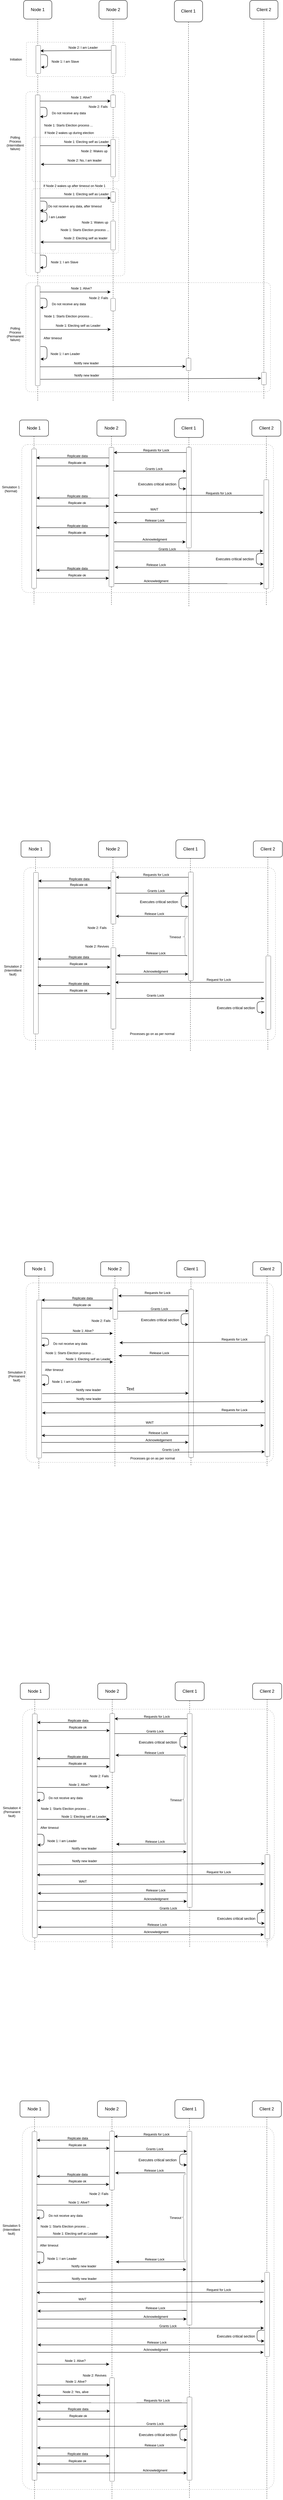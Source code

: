<mxfile version="22.1.5" type="device">
  <diagram id="FZbwLxIjOMWm_S0KWGtQ" name="Page-1">
    <mxGraphModel dx="1816" dy="528" grid="0" gridSize="10" guides="1" tooltips="1" connect="1" arrows="1" fold="1" page="1" pageScale="1" pageWidth="827" pageHeight="1169" background="#ffffff" math="0" shadow="0">
      <root>
        <mxCell id="0" />
        <mxCell id="1" parent="0" />
        <mxCell id="GdCjBECboykZt7NMRkMT-429" value="" style="line;strokeWidth=1;direction=south;html=1;perimeter=backbonePerimeter;points=[];outlineConnect=0;perimeterSpacing=0;dashed=1;fillColor=none;strokeColor=#333333;" vertex="1" parent="1">
          <mxGeometry x="-65.52" y="5931.65" width="6.76" height="1067.35" as="geometry" />
        </mxCell>
        <mxCell id="GdCjBECboykZt7NMRkMT-430" value="" style="line;strokeWidth=1;direction=south;html=1;perimeter=backbonePerimeter;points=[];outlineConnect=0;perimeterSpacing=0;dashed=1;fillColor=none;strokeColor=#333333;" vertex="1" parent="1">
          <mxGeometry x="-281.98" y="5935.07" width="6.76" height="1060.93" as="geometry" />
        </mxCell>
        <mxCell id="GdCjBECboykZt7NMRkMT-431" value="" style="line;strokeWidth=1;direction=south;html=1;perimeter=backbonePerimeter;points=[];outlineConnect=0;perimeterSpacing=0;dashed=1;fillColor=none;strokeColor=#333333;" vertex="1" parent="1">
          <mxGeometry x="-498.45" y="5931.65" width="6.76" height="1066.35" as="geometry" />
        </mxCell>
        <mxCell id="GdCjBECboykZt7NMRkMT-432" value="" style="line;strokeWidth=1;direction=south;html=1;perimeter=backbonePerimeter;points=[];outlineConnect=0;perimeterSpacing=0;dashed=1;fillColor=none;strokeColor=#333333;" vertex="1" parent="1">
          <mxGeometry x="-714.91" y="5931.65" width="6.76" height="1067.35" as="geometry" />
        </mxCell>
        <mxCell id="1X-uU5p6s220bSi5CGPk-393" value="" style="line;strokeWidth=1;direction=south;html=1;perimeter=backbonePerimeter;points=[];outlineConnect=0;perimeterSpacing=0;dashed=1;fillColor=none;strokeColor=#333333;" parent="1" vertex="1">
          <mxGeometry x="-64.743" y="4765.65" width="6.76" height="691.35" as="geometry" />
        </mxCell>
        <mxCell id="1X-uU5p6s220bSi5CGPk-394" value="" style="line;strokeWidth=1;direction=south;html=1;perimeter=backbonePerimeter;points=[];outlineConnect=0;perimeterSpacing=0;dashed=1;fillColor=none;strokeColor=#333333;" parent="1" vertex="1">
          <mxGeometry x="-281.203" y="4769.07" width="6.76" height="689.93" as="geometry" />
        </mxCell>
        <mxCell id="1X-uU5p6s220bSi5CGPk-395" value="" style="line;strokeWidth=1;direction=south;html=1;perimeter=backbonePerimeter;points=[];outlineConnect=0;perimeterSpacing=0;dashed=1;fillColor=none;strokeColor=#333333;" parent="1" vertex="1">
          <mxGeometry x="-497.673" y="4765.65" width="6.76" height="696.35" as="geometry" />
        </mxCell>
        <mxCell id="1X-uU5p6s220bSi5CGPk-396" value="" style="line;strokeWidth=1;direction=south;html=1;perimeter=backbonePerimeter;points=[];outlineConnect=0;perimeterSpacing=0;dashed=1;fillColor=none;strokeColor=#333333;" parent="1" vertex="1">
          <mxGeometry x="-714.133" y="4765.65" width="6.76" height="698.35" as="geometry" />
        </mxCell>
        <mxCell id="235" value="" style="rounded=1;whiteSpace=wrap;html=1;fontSize=9;dashed=1;strokeWidth=1;perimeterSpacing=0;opacity=30;arcSize=4;fontColor=#000000;fillColor=none;strokeColor=#000000;" parent="1" vertex="1">
          <mxGeometry x="-735" y="3603" width="691.06" height="501" as="geometry" />
        </mxCell>
        <mxCell id="339" value="" style="line;strokeWidth=1;direction=south;html=1;perimeter=backbonePerimeter;points=[];outlineConnect=0;perimeterSpacing=0;dashed=1;fillColor=none;strokeColor=#333333;" parent="1" vertex="1">
          <mxGeometry x="-702.79" y="3583.89" width="6.64" height="537.11" as="geometry" />
        </mxCell>
        <mxCell id="338" value="" style="line;strokeWidth=1;direction=south;html=1;perimeter=backbonePerimeter;points=[];outlineConnect=0;perimeterSpacing=0;dashed=1;fillColor=none;strokeColor=#333333;" parent="1" vertex="1">
          <mxGeometry x="-490.16" y="3583.89" width="6.64" height="531.11" as="geometry" />
        </mxCell>
        <mxCell id="337" value="" style="line;strokeWidth=1;direction=south;html=1;perimeter=backbonePerimeter;points=[];outlineConnect=0;perimeterSpacing=0;dashed=1;fillColor=none;strokeColor=#333333;" parent="1" vertex="1">
          <mxGeometry x="-277.52" y="3586.91" width="6.64" height="528.09" as="geometry" />
        </mxCell>
        <mxCell id="336" value="" style="line;strokeWidth=1;direction=south;html=1;perimeter=backbonePerimeter;points=[];outlineConnect=0;perimeterSpacing=0;dashed=1;fillColor=none;strokeColor=#333333;" parent="1" vertex="1">
          <mxGeometry x="-64.89" y="3583.89" width="6.64" height="530.11" as="geometry" />
        </mxCell>
        <mxCell id="1X-uU5p6s220bSi5CGPk-473" value="" style="line;strokeWidth=1;direction=south;html=1;perimeter=backbonePerimeter;points=[];outlineConnect=0;perimeterSpacing=0;dashed=1;fillColor=none;strokeColor=#333333;" parent="1" vertex="1">
          <mxGeometry x="-62.72" y="2414.65" width="6.76" height="538.35" as="geometry" />
        </mxCell>
        <mxCell id="1X-uU5p6s220bSi5CGPk-474" value="" style="line;strokeWidth=1;direction=south;html=1;perimeter=backbonePerimeter;points=[];outlineConnect=0;perimeterSpacing=0;dashed=1;fillColor=none;strokeColor=#333333;" parent="1" vertex="1">
          <mxGeometry x="-279.18" y="2418.07" width="6.76" height="536.93" as="geometry" />
        </mxCell>
        <mxCell id="1X-uU5p6s220bSi5CGPk-475" value="" style="line;strokeWidth=1;direction=south;html=1;perimeter=backbonePerimeter;points=[];outlineConnect=0;perimeterSpacing=0;dashed=1;fillColor=none;strokeColor=#333333;" parent="1" vertex="1">
          <mxGeometry x="-495.65" y="2414.65" width="6.76" height="537.35" as="geometry" />
        </mxCell>
        <mxCell id="1X-uU5p6s220bSi5CGPk-476" value="" style="line;strokeWidth=1;direction=south;html=1;perimeter=backbonePerimeter;points=[];outlineConnect=0;perimeterSpacing=0;dashed=1;fillColor=none;strokeColor=#333333;" parent="1" vertex="1">
          <mxGeometry x="-712.11" y="2414.65" width="6.76" height="539.35" as="geometry" />
        </mxCell>
        <mxCell id="pPxfeOatB0UahmAJhzna-377" value="" style="group" parent="1" vertex="1" connectable="0">
          <mxGeometry x="-795" y="23" width="764" height="1127.613" as="geometry" />
        </mxCell>
        <mxCell id="6" value="" style="line;strokeWidth=1;direction=south;html=1;perimeter=backbonePerimeter;points=[];outlineConnect=0;perimeterSpacing=0;dashed=1;fillColor=none;strokeColor=#333333;" parent="pPxfeOatB0UahmAJhzna-377" vertex="1">
          <mxGeometry x="89.189" y="52.22" width="6.581" height="1064.78" as="geometry" />
        </mxCell>
        <mxCell id="3" value="Node 2" style="rounded=1;whiteSpace=wrap;html=1;fontColor=#000000;fillColor=none;strokeColor=#000000;strokeWidth=1;" parent="pPxfeOatB0UahmAJhzna-377" vertex="1">
          <mxGeometry x="263.651" width="79.002" height="52.219" as="geometry" />
        </mxCell>
        <mxCell id="7" value="" style="line;strokeWidth=1;direction=south;html=1;perimeter=backbonePerimeter;points=[];outlineConnect=0;perimeterSpacing=0;dashed=1;fontColor=#000000;fillColor=none;strokeColor=#333333;" parent="pPxfeOatB0UahmAJhzna-377" vertex="1">
          <mxGeometry x="299.862" y="52.22" width="6.581" height="1066.78" as="geometry" />
        </mxCell>
        <mxCell id="2" value="Node 1" style="rounded=1;whiteSpace=wrap;html=1;fillColor=none;fontColor=#000000;strokeWidth=1;perimeterSpacing=2;strokeColor=#000000;" parent="pPxfeOatB0UahmAJhzna-377" vertex="1">
          <mxGeometry x="52.978" width="79.002" height="52.219" as="geometry" />
        </mxCell>
        <mxCell id="30" value="" style="line;strokeWidth=1;direction=south;html=1;perimeter=backbonePerimeter;points=[];outlineConnect=0;perimeterSpacing=0;dashed=1;strokeColor=#333333;fillColor=none;" parent="pPxfeOatB0UahmAJhzna-377" vertex="1">
          <mxGeometry x="510.535" y="60.05" width="6.581" height="1057.95" as="geometry" />
        </mxCell>
        <mxCell id="90" value="" style="group;fontColor=#000000;" parent="pPxfeOatB0UahmAJhzna-377" vertex="1" connectable="0">
          <mxGeometry x="1.513" y="116.002" width="335.76" height="96.605" as="geometry" />
        </mxCell>
        <mxCell id="80" value="" style="rounded=1;whiteSpace=wrap;html=1;fontSize=9;dashed=1;strokeWidth=1;perimeterSpacing=0;opacity=30;fontColor=#000000;fillColor=none;strokeColor=#000000;arcSize=4;" parent="90" vertex="1">
          <mxGeometry x="59.252" y="0.87" width="276.508" height="95.735" as="geometry" />
        </mxCell>
        <mxCell id="20" value="&lt;font style=&quot;font-size: 9px;&quot;&gt;Node 2: I am Leader&lt;/font&gt;" style="text;html=1;align=center;verticalAlign=middle;resizable=0;points=[];autosize=1;strokeColor=none;fillColor=none;dashed=1;strokeWidth=1;fontColor=#000000;" parent="90" vertex="1">
          <mxGeometry x="167.88" y="1.741" width="100" height="26" as="geometry" />
        </mxCell>
        <mxCell id="27" value="" style="rounded=1;whiteSpace=wrap;html=1;fontSize=9;fontColor=#000000;fillColor=#FFFFFF;strokeColor=#000000;strokeWidth=0.5;" parent="90" vertex="1">
          <mxGeometry x="85.586" y="9.573" width="13.167" height="78.328" as="geometry" />
        </mxCell>
        <mxCell id="22" value="&lt;font style=&quot;font-size: 9px;&quot;&gt;Node 1: I am Slave&lt;/font&gt;" style="text;html=1;align=center;verticalAlign=middle;resizable=0;points=[];autosize=1;strokeColor=none;fillColor=none;dashed=1;strokeWidth=1;fontColor=#000000;" parent="90" vertex="1">
          <mxGeometry x="120.479" y="40.905" width="95" height="26" as="geometry" />
        </mxCell>
        <mxCell id="79" value="" style="endArrow=classic;html=1;exitX=1.107;exitY=0.332;exitDx=0;exitDy=0;exitPerimeter=0;fontColor=#000000;strokeColor=#000000;" parent="90" edge="1">
          <mxGeometry width="50" height="50" relative="1" as="geometry">
            <mxPoint x="100.162" y="35.683" as="sourcePoint" />
            <mxPoint x="100.07" y="70.496" as="targetPoint" />
            <Array as="points">
              <mxPoint x="118.504" y="35.822" />
              <mxPoint x="118.504" y="70.496" />
            </Array>
          </mxGeometry>
        </mxCell>
        <mxCell id="81" value="Initiation" style="text;html=1;strokeColor=none;fillColor=none;align=center;verticalAlign=middle;whiteSpace=wrap;rounded=0;dashed=1;sketch=1;strokeWidth=1;fontSize=9;opacity=30;fontColor=#000000;" parent="90" vertex="1">
          <mxGeometry y="35.683" width="59.252" height="26.109" as="geometry" />
        </mxCell>
        <mxCell id="31" value="" style="rounded=1;whiteSpace=wrap;html=1;fontSize=9;fontColor=#000000;fillColor=#FFFFFF;strokeColor=#000000;strokeWidth=0.5;" parent="90" vertex="1">
          <mxGeometry x="296.259" y="9.573" width="13.167" height="78.328" as="geometry" />
        </mxCell>
        <mxCell id="19" value="" style="endArrow=classic;html=1;entryX=0.971;entryY=0.197;entryDx=0;entryDy=0;entryPerimeter=0;exitX=-0.052;exitY=0.176;exitDx=0;exitDy=0;exitPerimeter=0;fontColor=#000000;strokeColor=#000000;" parent="90" source="31" target="27" edge="1">
          <mxGeometry width="50" height="50" relative="1" as="geometry">
            <mxPoint x="296.259" y="18.277" as="sourcePoint" />
            <mxPoint x="105.337" y="20.888" as="targetPoint" />
          </mxGeometry>
        </mxCell>
        <mxCell id="4" value="Client 1" style="rounded=1;whiteSpace=wrap;html=1;fontColor=#000000;fillColor=none;strokeColor=#000000;strokeWidth=1;" parent="pPxfeOatB0UahmAJhzna-377" vertex="1">
          <mxGeometry x="474.325" width="79.002" height="60.131" as="geometry" />
        </mxCell>
        <mxCell id="5" value="Client 2" style="rounded=1;whiteSpace=wrap;html=1;fontColor=#000000;fillColor=none;strokeColor=#000000;strokeWidth=1;" parent="pPxfeOatB0UahmAJhzna-377" vertex="1">
          <mxGeometry x="684.998" width="79.002" height="52.219" as="geometry" />
        </mxCell>
        <mxCell id="9" value="" style="line;strokeWidth=1;direction=south;html=1;perimeter=backbonePerimeter;points=[];outlineConnect=0;perimeterSpacing=0;dashed=1;fontColor=default;fillColor=none;strokeColor=#333333;" parent="pPxfeOatB0UahmAJhzna-377" vertex="1">
          <mxGeometry x="721.21" y="52.22" width="6.58" height="1059.78" as="geometry" />
        </mxCell>
        <mxCell id="oFTlMr15bgl6qcfVNa1V-460" value="" style="group" parent="pPxfeOatB0UahmAJhzna-377" vertex="1" connectable="0">
          <mxGeometry y="255.005" width="335.76" height="514" as="geometry" />
        </mxCell>
        <mxCell id="87" value="" style="rounded=1;whiteSpace=wrap;html=1;fontSize=9;dashed=1;strokeWidth=1;perimeterSpacing=0;opacity=30;arcSize=4;fontColor=#000000;fillColor=none;strokeColor=#000000;" parent="oFTlMr15bgl6qcfVNa1V-460" vertex="1">
          <mxGeometry x="59.25" width="276.51" height="514" as="geometry" />
        </mxCell>
        <mxCell id="51" value="" style="endArrow=classic;html=1;fontColor=#000000;strokeColor=#000000;" parent="oFTlMr15bgl6qcfVNa1V-460" edge="1">
          <mxGeometry width="50" height="50" relative="1" as="geometry">
            <mxPoint x="98.753" y="26.109" as="sourcePoint" />
            <mxPoint x="296.259" y="26.109" as="targetPoint" />
          </mxGeometry>
        </mxCell>
        <mxCell id="52" value="&lt;font style=&quot;font-size: 9px;&quot;&gt;Node 1: Alive?&lt;/font&gt;" style="text;html=1;align=center;verticalAlign=middle;resizable=0;points=[];autosize=1;strokeColor=none;fillColor=none;dashed=1;strokeWidth=1;fontColor=#000000;" parent="oFTlMr15bgl6qcfVNa1V-460" vertex="1">
          <mxGeometry x="175.78" y="1.741" width="76" height="26" as="geometry" />
        </mxCell>
        <mxCell id="58" value="&lt;font style=&quot;font-size: 9px;&quot;&gt;Do not receive any data&lt;/font&gt;" style="text;html=1;align=center;verticalAlign=middle;resizable=0;points=[];autosize=1;strokeColor=none;fillColor=none;dashed=1;strokeWidth=1;fontColor=#000000;" parent="oFTlMr15bgl6qcfVNa1V-460" vertex="1">
          <mxGeometry x="118.504" y="43.516" width="120" height="30" as="geometry" />
        </mxCell>
        <mxCell id="60" value="&lt;font style=&quot;font-size: 9px;&quot;&gt;Node 1: Starts Election process ...&lt;/font&gt;" style="text;html=1;align=center;verticalAlign=middle;resizable=0;points=[];autosize=1;strokeColor=none;fillColor=none;dashed=1;strokeWidth=1;fontColor=#000000;" parent="oFTlMr15bgl6qcfVNa1V-460" vertex="1">
          <mxGeometry x="100.728" y="80.069" width="154" height="26" as="geometry" />
        </mxCell>
        <mxCell id="54" value="&lt;span style=&quot;font-family: monospace; font-size: 0px; text-align: start;&quot;&gt;%3CmxGraphModel%3E%3Croot%3E%3CmxCell%20id%3D%220%22%2F%3E%3CmxCell%20id%3D%221%22%20parent%3D%220%22%2F%3E%3CmxCell%20id%3D%222%22%20value%3D%22%22%20style%3D%22group%22%20vertex%3D%221%22%20connectable%3D%220%22%20parent%3D%221%22%3E%3CmxGeometry%20x%3D%22360%22%20y%3D%2260%22%20width%3D%22140%22%20height%3D%22990%22%20as%3D%22geometry%22%2F%3E%3C%2FmxCell%3E%3CmxCell%20id%3D%223%22%20value%3D%22Node%201%22%20style%3D%22rounded%3D1%3BwhiteSpace%3Dwrap%3Bhtml%3D1%3B%22%20vertex%3D%221%22%20parent%3D%222%22%3E%3CmxGeometry%20width%3D%22120%22%20height%3D%2260%22%20as%3D%22geometry%22%2F%3E%3C%2FmxCell%3E%3CmxCell%20id%3D%224%22%20value%3D%22%22%20style%3D%22line%3BstrokeWidth%3D1%3Bdirection%3Dsouth%3Bhtml%3D1%3Bperimeter%3DbackbonePerimeter%3Bpoints%3D%5B%5D%3BoutlineConnect%3D0%3BperimeterSpacing%3D0%3Bdashed%3D1%3B%22%20vertex%3D%221%22%20parent%3D%222%22%3E%3CmxGeometry%20x%3D%2255%22%20y%3D%2260%22%20width%3D%2210%22%20height%3D%22930%22%20as%3D%22geometry%22%2F%3E%3C%2FmxCell%3E%3CmxCell%20id%3D%225%22%20value%3D%22%22%20style%3D%22group%22%20vertex%3D%221%22%20connectable%3D%220%22%20parent%3D%222%22%3E%3CmxGeometry%20width%3D%22130%22%20height%3D%22990%22%20as%3D%22geometry%22%2F%3E%3C%2FmxCell%3E%3CmxCell%20id%3D%226%22%20value%3D%22Node%201%22%20style%3D%22rounded%3D1%3BwhiteSpace%3Dwrap%3Bhtml%3D1%3B%22%20vertex%3D%221%22%20parent%3D%225%22%3E%3CmxGeometry%20width%3D%22120%22%20height%3D%2260%22%20as%3D%22geometry%22%2F%3E%3C%2FmxCell%3E%3CmxCell%20id%3D%227%22%20value%3D%22%22%20style%3D%22line%3BstrokeWidth%3D1%3Bdirection%3Dsouth%3Bhtml%3D1%3Bperimeter%3DbackbonePerimeter%3Bpoints%3D%5B%5D%3BoutlineConnect%3D0%3BperimeterSpacing%3D0%3Bdashed%3D1%3B%22%20vertex%3D%221%22%20parent%3D%225%22%3E%3CmxGeometry%20x%3D%2255%22%20y%3D%2260%22%20width%3D%2210%22%20height%3D%22930%22%20as%3D%22geometry%22%2F%3E%3C%2FmxCell%3E%3CmxCell%20id%3D%228%22%20value%3D%22%22%20style%3D%22rounded%3D1%3BwhiteSpace%3Dwrap%3Bhtml%3D1%3BfontSize%3D9%3B%22%20vertex%3D%221%22%20parent%3D%225%22%3E%3CmxGeometry%20x%3D%2250%22%20y%3D%2280%22%20width%3D%2220%22%20height%3D%22120%22%20as%3D%22geometry%22%2F%3E%3C%2FmxCell%3E%3CmxCell%20id%3D%229%22%20value%3D%22%22%20style%3D%22rounded%3D1%3BwhiteSpace%3Dwrap%3Bhtml%3D1%3BfontSize%3D9%3B%22%20vertex%3D%221%22%20parent%3D%225%22%3E%3CmxGeometry%20x%3D%2250%22%20y%3D%22210%22%20width%3D%2220%22%20height%3D%2260%22%20as%3D%22geometry%22%2F%3E%3C%2FmxCell%3E%3C%2Froot%3E%3C%2FmxGraphModel%3E&lt;/span&gt;" style="rounded=1;whiteSpace=wrap;html=1;fontSize=9;fontColor=#000000;fillColor=#FFFFFF;strokeColor=#000000;strokeWidth=0.5;" parent="oFTlMr15bgl6qcfVNa1V-460" vertex="1">
          <mxGeometry x="85.59" y="8.7" width="13.17" height="495.3" as="geometry" />
        </mxCell>
        <mxCell id="57" value="" style="endArrow=classic;html=1;exitX=1.107;exitY=0.332;exitDx=0;exitDy=0;exitPerimeter=0;fontColor=#000000;strokeColor=#000000;" parent="oFTlMr15bgl6qcfVNa1V-460" edge="1">
          <mxGeometry width="50" height="50" relative="1" as="geometry">
            <mxPoint x="100.162" y="43.446" as="sourcePoint" />
            <mxPoint x="98.753" y="69.625" as="targetPoint" />
            <Array as="points">
              <mxPoint x="118.504" y="43.516" />
              <mxPoint x="118.504" y="69.625" />
            </Array>
          </mxGeometry>
        </mxCell>
        <mxCell id="77" value="" style="endArrow=classic;html=1;exitX=1.107;exitY=0.332;exitDx=0;exitDy=0;exitPerimeter=0;fontColor=#000000;strokeColor=#000000;" parent="oFTlMr15bgl6qcfVNa1V-460" edge="1">
          <mxGeometry width="50" height="50" relative="1" as="geometry">
            <mxPoint x="98.845" y="456.158" as="sourcePoint" />
            <mxPoint x="98.753" y="490.97" as="targetPoint" />
            <Array as="points">
              <mxPoint x="117.187" y="456.297" />
              <mxPoint x="117.187" y="490.97" />
            </Array>
          </mxGeometry>
        </mxCell>
        <mxCell id="78" value="&lt;font style=&quot;font-size: 9px;&quot;&gt;Node 1: I am Slave&lt;/font&gt;" style="text;html=1;align=center;verticalAlign=middle;resizable=0;points=[];autosize=1;strokeColor=none;fillColor=none;dashed=1;strokeWidth=1;fontColor=#000000;" parent="oFTlMr15bgl6qcfVNa1V-460" vertex="1">
          <mxGeometry x="119.162" y="462.25" width="95" height="26" as="geometry" />
        </mxCell>
        <mxCell id="53" value="&lt;span style=&quot;font-family: monospace; font-size: 0px; text-align: start;&quot;&gt;%3CmxGraphModel%3E%3Croot%3E%3CmxCell%20id%3D%220%22%2F%3E%3CmxCell%20id%3D%221%22%20parent%3D%220%22%2F%3E%3CmxCell%20id%3D%222%22%20value%3D%22%22%20style%3D%22group%22%20vertex%3D%221%22%20connectable%3D%220%22%20parent%3D%221%22%3E%3CmxGeometry%20x%3D%22360%22%20y%3D%2260%22%20width%3D%22140%22%20height%3D%22990%22%20as%3D%22geometry%22%2F%3E%3C%2FmxCell%3E%3CmxCell%20id%3D%223%22%20value%3D%22Node%201%22%20style%3D%22rounded%3D1%3BwhiteSpace%3Dwrap%3Bhtml%3D1%3B%22%20vertex%3D%221%22%20parent%3D%222%22%3E%3CmxGeometry%20width%3D%22120%22%20height%3D%2260%22%20as%3D%22geometry%22%2F%3E%3C%2FmxCell%3E%3CmxCell%20id%3D%224%22%20value%3D%22%22%20style%3D%22line%3BstrokeWidth%3D1%3Bdirection%3Dsouth%3Bhtml%3D1%3Bperimeter%3DbackbonePerimeter%3Bpoints%3D%5B%5D%3BoutlineConnect%3D0%3BperimeterSpacing%3D0%3Bdashed%3D1%3B%22%20vertex%3D%221%22%20parent%3D%222%22%3E%3CmxGeometry%20x%3D%2255%22%20y%3D%2260%22%20width%3D%2210%22%20height%3D%22930%22%20as%3D%22geometry%22%2F%3E%3C%2FmxCell%3E%3CmxCell%20id%3D%225%22%20value%3D%22%22%20style%3D%22group%22%20vertex%3D%221%22%20connectable%3D%220%22%20parent%3D%222%22%3E%3CmxGeometry%20width%3D%22130%22%20height%3D%22990%22%20as%3D%22geometry%22%2F%3E%3C%2FmxCell%3E%3CmxCell%20id%3D%226%22%20value%3D%22Node%201%22%20style%3D%22rounded%3D1%3BwhiteSpace%3Dwrap%3Bhtml%3D1%3B%22%20vertex%3D%221%22%20parent%3D%225%22%3E%3CmxGeometry%20width%3D%22120%22%20height%3D%2260%22%20as%3D%22geometry%22%2F%3E%3C%2FmxCell%3E%3CmxCell%20id%3D%227%22%20value%3D%22%22%20style%3D%22line%3BstrokeWidth%3D1%3Bdirection%3Dsouth%3Bhtml%3D1%3Bperimeter%3DbackbonePerimeter%3Bpoints%3D%5B%5D%3BoutlineConnect%3D0%3BperimeterSpacing%3D0%3Bdashed%3D1%3B%22%20vertex%3D%221%22%20parent%3D%225%22%3E%3CmxGeometry%20x%3D%2255%22%20y%3D%2260%22%20width%3D%2210%22%20height%3D%22930%22%20as%3D%22geometry%22%2F%3E%3C%2FmxCell%3E%3CmxCell%20id%3D%228%22%20value%3D%22%22%20style%3D%22rounded%3D1%3BwhiteSpace%3Dwrap%3Bhtml%3D1%3BfontSize%3D9%3B%22%20vertex%3D%221%22%20parent%3D%225%22%3E%3CmxGeometry%20x%3D%2250%22%20y%3D%2280%22%20width%3D%2220%22%20height%3D%22120%22%20as%3D%22geometry%22%2F%3E%3C%2FmxCell%3E%3CmxCell%20id%3D%229%22%20value%3D%22%22%20style%3D%22rounded%3D1%3BwhiteSpace%3Dwrap%3Bhtml%3D1%3BfontSize%3D9%3B%22%20vertex%3D%221%22%20parent%3D%225%22%3E%3CmxGeometry%20x%3D%2250%22%20y%3D%22210%22%20width%3D%2220%22%20height%3D%2260%22%20as%3D%22geometry%22%2F%3E%3C%2FmxCell%3E%3C%2Froot%3E%3C%2FmxGraphModel%3E&lt;/span&gt;" style="rounded=1;whiteSpace=wrap;html=1;fontSize=9;fontColor=#000000;fillColor=#FFFFFF;strokeColor=#000000;strokeWidth=0.5;" parent="oFTlMr15bgl6qcfVNa1V-460" vertex="1">
          <mxGeometry x="296.259" y="8.703" width="13.167" height="34.813" as="geometry" />
        </mxCell>
        <mxCell id="72" value="&lt;span style=&quot;font-family: monospace; font-size: 0px; text-align: start;&quot;&gt;%3CmxGraphModel%3E%3Croot%3E%3CmxCell%20id%3D%220%22%2F%3E%3CmxCell%20id%3D%221%22%20parent%3D%220%22%2F%3E%3CmxCell%20id%3D%222%22%20value%3D%22%22%20style%3D%22group%22%20vertex%3D%221%22%20connectable%3D%220%22%20parent%3D%221%22%3E%3CmxGeometry%20x%3D%22360%22%20y%3D%2260%22%20width%3D%22140%22%20height%3D%22990%22%20as%3D%22geometry%22%2F%3E%3C%2FmxCell%3E%3CmxCell%20id%3D%223%22%20value%3D%22Node%201%22%20style%3D%22rounded%3D1%3BwhiteSpace%3Dwrap%3Bhtml%3D1%3B%22%20vertex%3D%221%22%20parent%3D%222%22%3E%3CmxGeometry%20width%3D%22120%22%20height%3D%2260%22%20as%3D%22geometry%22%2F%3E%3C%2FmxCell%3E%3CmxCell%20id%3D%224%22%20value%3D%22%22%20style%3D%22line%3BstrokeWidth%3D1%3Bdirection%3Dsouth%3Bhtml%3D1%3Bperimeter%3DbackbonePerimeter%3Bpoints%3D%5B%5D%3BoutlineConnect%3D0%3BperimeterSpacing%3D0%3Bdashed%3D1%3B%22%20vertex%3D%221%22%20parent%3D%222%22%3E%3CmxGeometry%20x%3D%2255%22%20y%3D%2260%22%20width%3D%2210%22%20height%3D%22930%22%20as%3D%22geometry%22%2F%3E%3C%2FmxCell%3E%3CmxCell%20id%3D%225%22%20value%3D%22%22%20style%3D%22group%22%20vertex%3D%221%22%20connectable%3D%220%22%20parent%3D%222%22%3E%3CmxGeometry%20width%3D%22130%22%20height%3D%22990%22%20as%3D%22geometry%22%2F%3E%3C%2FmxCell%3E%3CmxCell%20id%3D%226%22%20value%3D%22Node%201%22%20style%3D%22rounded%3D1%3BwhiteSpace%3Dwrap%3Bhtml%3D1%3B%22%20vertex%3D%221%22%20parent%3D%225%22%3E%3CmxGeometry%20width%3D%22120%22%20height%3D%2260%22%20as%3D%22geometry%22%2F%3E%3C%2FmxCell%3E%3CmxCell%20id%3D%227%22%20value%3D%22%22%20style%3D%22line%3BstrokeWidth%3D1%3Bdirection%3Dsouth%3Bhtml%3D1%3Bperimeter%3DbackbonePerimeter%3Bpoints%3D%5B%5D%3BoutlineConnect%3D0%3BperimeterSpacing%3D0%3Bdashed%3D1%3B%22%20vertex%3D%221%22%20parent%3D%225%22%3E%3CmxGeometry%20x%3D%2255%22%20y%3D%2260%22%20width%3D%2210%22%20height%3D%22930%22%20as%3D%22geometry%22%2F%3E%3C%2FmxCell%3E%3CmxCell%20id%3D%228%22%20value%3D%22%22%20style%3D%22rounded%3D1%3BwhiteSpace%3Dwrap%3Bhtml%3D1%3BfontSize%3D9%3B%22%20vertex%3D%221%22%20parent%3D%225%22%3E%3CmxGeometry%20x%3D%2250%22%20y%3D%2280%22%20width%3D%2220%22%20height%3D%22120%22%20as%3D%22geometry%22%2F%3E%3C%2FmxCell%3E%3CmxCell%20id%3D%229%22%20value%3D%22%22%20style%3D%22rounded%3D1%3BwhiteSpace%3Dwrap%3Bhtml%3D1%3BfontSize%3D9%3B%22%20vertex%3D%221%22%20parent%3D%225%22%3E%3CmxGeometry%20x%3D%2250%22%20y%3D%22210%22%20width%3D%2220%22%20height%3D%2260%22%20as%3D%22geometry%22%2F%3E%3C%2FmxCell%3E%3C%2Froot%3E%3C%2FmxGraphModel%3E&lt;/span&gt;" style="rounded=1;whiteSpace=wrap;html=1;fontSize=9;fontColor=#000000;fillColor=#FFFFFF;strokeColor=#000000;strokeWidth=0.5;" parent="oFTlMr15bgl6qcfVNa1V-460" vertex="1">
          <mxGeometry x="296.259" y="133.158" width="13.167" height="104.438" as="geometry" />
        </mxCell>
        <mxCell id="74" value="&lt;font style=&quot;font-size: 9px;&quot;&gt;Node 2: Fails&lt;br&gt;&lt;/font&gt;" style="text;html=1;align=center;verticalAlign=middle;resizable=0;points=[];autosize=1;strokeColor=none;fillColor=none;dashed=1;strokeWidth=1;fontColor=#000000;" parent="oFTlMr15bgl6qcfVNa1V-460" vertex="1">
          <mxGeometry x="225.262" y="27.743" width="71" height="26" as="geometry" />
        </mxCell>
        <mxCell id="88" value="Polling Process&lt;br&gt;(Intermittent failure)" style="text;html=1;strokeColor=none;fillColor=none;align=center;verticalAlign=middle;whiteSpace=wrap;rounded=0;dashed=1;sketch=1;strokeWidth=1;fontSize=9;opacity=30;fontColor=#000000;" parent="oFTlMr15bgl6qcfVNa1V-460" vertex="1">
          <mxGeometry y="130.547" width="59.252" height="26.109" as="geometry" />
        </mxCell>
        <mxCell id="286" value="&lt;font color=&quot;#000000&quot; style=&quot;font-size: 9px;&quot;&gt;If Node 2 wakes up during election&lt;/font&gt;" style="text;html=1;strokeColor=none;fillColor=none;align=center;verticalAlign=middle;whiteSpace=wrap;rounded=0;" parent="oFTlMr15bgl6qcfVNa1V-460" vertex="1">
          <mxGeometry x="110.43" y="100.96" width="141.35" height="26.11" as="geometry" />
        </mxCell>
        <mxCell id="287" value="" style="rounded=1;whiteSpace=wrap;html=1;fontSize=9;dashed=1;strokeWidth=1;perimeterSpacing=0;opacity=30;arcSize=4;fontColor=#000000;fillColor=none;strokeColor=#000000;" parent="oFTlMr15bgl6qcfVNa1V-460" vertex="1">
          <mxGeometry x="76.37" y="270.67" width="242.27" height="180.33" as="geometry" />
        </mxCell>
        <mxCell id="288" value="&lt;font color=&quot;#000000&quot; style=&quot;font-size: 9px;&quot;&gt;If Node 2 wakes up after timeout on Node 1&lt;/font&gt;" style="text;html=1;strokeColor=none;fillColor=none;align=center;verticalAlign=middle;whiteSpace=wrap;rounded=0;" parent="oFTlMr15bgl6qcfVNa1V-460" vertex="1">
          <mxGeometry x="106.65" y="249.3" width="176.35" height="26.11" as="geometry" />
        </mxCell>
        <mxCell id="289" value="" style="endArrow=classic;html=1;fontColor=#000000;strokeColor=#000000;jumpSize=6;" parent="oFTlMr15bgl6qcfVNa1V-460" edge="1">
          <mxGeometry width="50" height="50" relative="1" as="geometry">
            <mxPoint x="99.082" y="296.777" as="sourcePoint" />
            <mxPoint x="296.588" y="296.777" as="targetPoint" />
          </mxGeometry>
        </mxCell>
        <mxCell id="290" value="&lt;font style=&quot;font-size: 9px;&quot;&gt;Node 1: Electing self as Leader&lt;/font&gt;" style="text;html=1;align=center;verticalAlign=middle;resizable=0;points=[];autosize=1;strokeColor=none;fillColor=none;dashed=1;strokeWidth=1;fontColor=#000000;" parent="oFTlMr15bgl6qcfVNa1V-460" vertex="1">
          <mxGeometry x="156.359" y="272.409" width="143" height="26" as="geometry" />
        </mxCell>
        <mxCell id="291" value="" style="endArrow=classic;html=1;fontColor=#000000;strokeColor=#000000;" parent="oFTlMr15bgl6qcfVNa1V-460" edge="1">
          <mxGeometry width="50" height="50" relative="1" as="geometry">
            <mxPoint x="295.107" y="419.771" as="sourcePoint" />
            <mxPoint x="99.905" y="419.771" as="targetPoint" />
          </mxGeometry>
        </mxCell>
        <mxCell id="292" value="&lt;font style=&quot;font-size: 9px;&quot;&gt;Node 2: Electing self as leader&lt;/font&gt;" style="text;html=1;align=center;verticalAlign=middle;resizable=0;points=[];autosize=1;strokeColor=none;fillColor=none;dashed=1;strokeWidth=1;fontColor=#000000;" parent="oFTlMr15bgl6qcfVNa1V-460" vertex="1">
          <mxGeometry x="155.865" y="395.403" width="140" height="26" as="geometry" />
        </mxCell>
        <mxCell id="293" value="&lt;span style=&quot;font-family: monospace; font-size: 0px; text-align: start;&quot;&gt;%3CmxGraphModel%3E%3Croot%3E%3CmxCell%20id%3D%220%22%2F%3E%3CmxCell%20id%3D%221%22%20parent%3D%220%22%2F%3E%3CmxCell%20id%3D%222%22%20value%3D%22%22%20style%3D%22group%22%20vertex%3D%221%22%20connectable%3D%220%22%20parent%3D%221%22%3E%3CmxGeometry%20x%3D%22360%22%20y%3D%2260%22%20width%3D%22140%22%20height%3D%22990%22%20as%3D%22geometry%22%2F%3E%3C%2FmxCell%3E%3CmxCell%20id%3D%223%22%20value%3D%22Node%201%22%20style%3D%22rounded%3D1%3BwhiteSpace%3Dwrap%3Bhtml%3D1%3B%22%20vertex%3D%221%22%20parent%3D%222%22%3E%3CmxGeometry%20width%3D%22120%22%20height%3D%2260%22%20as%3D%22geometry%22%2F%3E%3C%2FmxCell%3E%3CmxCell%20id%3D%224%22%20value%3D%22%22%20style%3D%22line%3BstrokeWidth%3D1%3Bdirection%3Dsouth%3Bhtml%3D1%3Bperimeter%3DbackbonePerimeter%3Bpoints%3D%5B%5D%3BoutlineConnect%3D0%3BperimeterSpacing%3D0%3Bdashed%3D1%3B%22%20vertex%3D%221%22%20parent%3D%222%22%3E%3CmxGeometry%20x%3D%2255%22%20y%3D%2260%22%20width%3D%2210%22%20height%3D%22930%22%20as%3D%22geometry%22%2F%3E%3C%2FmxCell%3E%3CmxCell%20id%3D%225%22%20value%3D%22%22%20style%3D%22group%22%20vertex%3D%221%22%20connectable%3D%220%22%20parent%3D%222%22%3E%3CmxGeometry%20width%3D%22130%22%20height%3D%22990%22%20as%3D%22geometry%22%2F%3E%3C%2FmxCell%3E%3CmxCell%20id%3D%226%22%20value%3D%22Node%201%22%20style%3D%22rounded%3D1%3BwhiteSpace%3Dwrap%3Bhtml%3D1%3B%22%20vertex%3D%221%22%20parent%3D%225%22%3E%3CmxGeometry%20width%3D%22120%22%20height%3D%2260%22%20as%3D%22geometry%22%2F%3E%3C%2FmxCell%3E%3CmxCell%20id%3D%227%22%20value%3D%22%22%20style%3D%22line%3BstrokeWidth%3D1%3Bdirection%3Dsouth%3Bhtml%3D1%3Bperimeter%3DbackbonePerimeter%3Bpoints%3D%5B%5D%3BoutlineConnect%3D0%3BperimeterSpacing%3D0%3Bdashed%3D1%3B%22%20vertex%3D%221%22%20parent%3D%225%22%3E%3CmxGeometry%20x%3D%2255%22%20y%3D%2260%22%20width%3D%2210%22%20height%3D%22930%22%20as%3D%22geometry%22%2F%3E%3C%2FmxCell%3E%3CmxCell%20id%3D%228%22%20value%3D%22%22%20style%3D%22rounded%3D1%3BwhiteSpace%3Dwrap%3Bhtml%3D1%3BfontSize%3D9%3B%22%20vertex%3D%221%22%20parent%3D%225%22%3E%3CmxGeometry%20x%3D%2250%22%20y%3D%2280%22%20width%3D%2220%22%20height%3D%22120%22%20as%3D%22geometry%22%2F%3E%3C%2FmxCell%3E%3CmxCell%20id%3D%229%22%20value%3D%22%22%20style%3D%22rounded%3D1%3BwhiteSpace%3Dwrap%3Bhtml%3D1%3BfontSize%3D9%3B%22%20vertex%3D%221%22%20parent%3D%225%22%3E%3CmxGeometry%20x%3D%2250%22%20y%3D%22210%22%20width%3D%2220%22%20height%3D%2260%22%20as%3D%22geometry%22%2F%3E%3C%2FmxCell%3E%3C%2Froot%3E%3C%2FmxGraphModel%3E&lt;/span&gt;" style="rounded=1;whiteSpace=wrap;html=1;fontSize=9;fontColor=#000000;fillColor=#FFFFFF;strokeColor=#000000;strokeWidth=0.5;" parent="oFTlMr15bgl6qcfVNa1V-460" vertex="1">
          <mxGeometry x="296.259" y="279.371" width="13.167" height="28.72" as="geometry" />
        </mxCell>
        <mxCell id="296" value="&lt;font style=&quot;font-size: 9px;&quot;&gt;Do not receive any data, after timeout&lt;br&gt;&lt;/font&gt;" style="text;html=1;align=center;verticalAlign=middle;resizable=0;points=[];autosize=1;strokeColor=none;fillColor=none;dashed=1;strokeWidth=1;fontColor=#000000;" parent="oFTlMr15bgl6qcfVNa1V-460" vertex="1">
          <mxGeometry x="111.504" y="305.55" width="168" height="26" as="geometry" />
        </mxCell>
        <mxCell id="297" value="" style="endArrow=classic;html=1;exitX=1.107;exitY=0.332;exitDx=0;exitDy=0;exitPerimeter=0;fontColor=#000000;strokeColor=#000000;" parent="oFTlMr15bgl6qcfVNa1V-460" edge="1">
          <mxGeometry width="50" height="50" relative="1" as="geometry">
            <mxPoint x="100.162" y="305.481" as="sourcePoint" />
            <mxPoint x="98.753" y="331.66" as="targetPoint" />
            <Array as="points">
              <mxPoint x="118.504" y="305.55" />
              <mxPoint x="118.504" y="331.66" />
            </Array>
          </mxGeometry>
        </mxCell>
        <mxCell id="298" value="&lt;span style=&quot;font-family: monospace; font-size: 0px; text-align: start;&quot;&gt;%3CmxGraphModel%3E%3Croot%3E%3CmxCell%20id%3D%220%22%2F%3E%3CmxCell%20id%3D%221%22%20parent%3D%220%22%2F%3E%3CmxCell%20id%3D%222%22%20value%3D%22%22%20style%3D%22group%22%20vertex%3D%221%22%20connectable%3D%220%22%20parent%3D%221%22%3E%3CmxGeometry%20x%3D%22360%22%20y%3D%2260%22%20width%3D%22140%22%20height%3D%22990%22%20as%3D%22geometry%22%2F%3E%3C%2FmxCell%3E%3CmxCell%20id%3D%223%22%20value%3D%22Node%201%22%20style%3D%22rounded%3D1%3BwhiteSpace%3Dwrap%3Bhtml%3D1%3B%22%20vertex%3D%221%22%20parent%3D%222%22%3E%3CmxGeometry%20width%3D%22120%22%20height%3D%2260%22%20as%3D%22geometry%22%2F%3E%3C%2FmxCell%3E%3CmxCell%20id%3D%224%22%20value%3D%22%22%20style%3D%22line%3BstrokeWidth%3D1%3Bdirection%3Dsouth%3Bhtml%3D1%3Bperimeter%3DbackbonePerimeter%3Bpoints%3D%5B%5D%3BoutlineConnect%3D0%3BperimeterSpacing%3D0%3Bdashed%3D1%3B%22%20vertex%3D%221%22%20parent%3D%222%22%3E%3CmxGeometry%20x%3D%2255%22%20y%3D%2260%22%20width%3D%2210%22%20height%3D%22930%22%20as%3D%22geometry%22%2F%3E%3C%2FmxCell%3E%3CmxCell%20id%3D%225%22%20value%3D%22%22%20style%3D%22group%22%20vertex%3D%221%22%20connectable%3D%220%22%20parent%3D%222%22%3E%3CmxGeometry%20width%3D%22130%22%20height%3D%22990%22%20as%3D%22geometry%22%2F%3E%3C%2FmxCell%3E%3CmxCell%20id%3D%226%22%20value%3D%22Node%201%22%20style%3D%22rounded%3D1%3BwhiteSpace%3Dwrap%3Bhtml%3D1%3B%22%20vertex%3D%221%22%20parent%3D%225%22%3E%3CmxGeometry%20width%3D%22120%22%20height%3D%2260%22%20as%3D%22geometry%22%2F%3E%3C%2FmxCell%3E%3CmxCell%20id%3D%227%22%20value%3D%22%22%20style%3D%22line%3BstrokeWidth%3D1%3Bdirection%3Dsouth%3Bhtml%3D1%3Bperimeter%3DbackbonePerimeter%3Bpoints%3D%5B%5D%3BoutlineConnect%3D0%3BperimeterSpacing%3D0%3Bdashed%3D1%3B%22%20vertex%3D%221%22%20parent%3D%225%22%3E%3CmxGeometry%20x%3D%2255%22%20y%3D%2260%22%20width%3D%2210%22%20height%3D%22930%22%20as%3D%22geometry%22%2F%3E%3C%2FmxCell%3E%3CmxCell%20id%3D%228%22%20value%3D%22%22%20style%3D%22rounded%3D1%3BwhiteSpace%3Dwrap%3Bhtml%3D1%3BfontSize%3D9%3B%22%20vertex%3D%221%22%20parent%3D%225%22%3E%3CmxGeometry%20x%3D%2250%22%20y%3D%2280%22%20width%3D%2220%22%20height%3D%22120%22%20as%3D%22geometry%22%2F%3E%3C%2FmxCell%3E%3CmxCell%20id%3D%229%22%20value%3D%22%22%20style%3D%22rounded%3D1%3BwhiteSpace%3Dwrap%3Bhtml%3D1%3BfontSize%3D9%3B%22%20vertex%3D%221%22%20parent%3D%225%22%3E%3CmxGeometry%20x%3D%2250%22%20y%3D%22210%22%20width%3D%2220%22%20height%3D%2260%22%20as%3D%22geometry%22%2F%3E%3C%2FmxCell%3E%3C%2Froot%3E%3C%2FmxGraphModel%3E&lt;/span&gt;" style="rounded=1;whiteSpace=wrap;html=1;fontSize=9;fontColor=#000000;fillColor=#FFFFFF;strokeColor=#000000;strokeWidth=0.5;" parent="oFTlMr15bgl6qcfVNa1V-460" vertex="1">
          <mxGeometry x="296.259" y="360.66" width="13.167" height="80.87" as="geometry" />
        </mxCell>
        <mxCell id="299" value="&lt;font style=&quot;font-size: 9px;&quot;&gt;Node 1: Wakes up&lt;br&gt;&lt;/font&gt;" style="text;html=1;align=center;verticalAlign=middle;resizable=0;points=[];autosize=1;strokeColor=none;fillColor=none;dashed=1;strokeWidth=1;fontColor=#000000;" parent="oFTlMr15bgl6qcfVNa1V-460" vertex="1">
          <mxGeometry x="206.209" y="351.406" width="92" height="26" as="geometry" />
        </mxCell>
        <mxCell id="300" value="&lt;font style=&quot;font-size: 9px;&quot;&gt;Node 1: Starts Election process ...&lt;/font&gt;" style="text;html=1;align=center;verticalAlign=middle;resizable=0;points=[];autosize=1;strokeColor=none;fillColor=none;dashed=1;strokeWidth=1;fontColor=#000000;" parent="oFTlMr15bgl6qcfVNa1V-460" vertex="1">
          <mxGeometry x="147.308" y="372.406" width="154" height="26" as="geometry" />
        </mxCell>
        <mxCell id="61" value="" style="endArrow=classic;html=1;fontColor=#000000;strokeColor=#000000;jumpSize=6;" parent="oFTlMr15bgl6qcfVNa1V-460" edge="1">
          <mxGeometry width="50" height="50" relative="1" as="geometry">
            <mxPoint x="99.082" y="150.565" as="sourcePoint" />
            <mxPoint x="296.588" y="150.565" as="targetPoint" />
          </mxGeometry>
        </mxCell>
        <mxCell id="62" value="&lt;font style=&quot;font-size: 9px;&quot;&gt;Node 1: Electing self as Leader&lt;/font&gt;" style="text;html=1;align=center;verticalAlign=middle;resizable=0;points=[];autosize=1;strokeColor=none;fillColor=none;dashed=1;strokeWidth=1;fontColor=#000000;" parent="oFTlMr15bgl6qcfVNa1V-460" vertex="1">
          <mxGeometry x="156.359" y="126.196" width="143" height="26" as="geometry" />
        </mxCell>
        <mxCell id="75" value="" style="endArrow=classic;html=1;fontColor=#000000;strokeColor=#000000;" parent="oFTlMr15bgl6qcfVNa1V-460" edge="1">
          <mxGeometry width="50" height="50" relative="1" as="geometry">
            <mxPoint x="296.259" y="202.783" as="sourcePoint" />
            <mxPoint x="101.057" y="202.783" as="targetPoint" />
          </mxGeometry>
        </mxCell>
        <mxCell id="76" value="&lt;font style=&quot;font-size: 9px;&quot;&gt;Node 2: No, I am leader&lt;/font&gt;" style="text;html=1;align=center;verticalAlign=middle;resizable=0;points=[];autosize=1;strokeColor=none;fillColor=none;dashed=1;strokeWidth=1;fontColor=#000000;" parent="oFTlMr15bgl6qcfVNa1V-460" vertex="1">
          <mxGeometry x="165.576" y="178.415" width="114" height="26" as="geometry" />
        </mxCell>
        <mxCell id="73" value="&lt;font style=&quot;font-size: 9px;&quot;&gt;Node 2: Wakes up&lt;br&gt;&lt;/font&gt;" style="text;html=1;align=center;verticalAlign=middle;resizable=0;points=[];autosize=1;strokeColor=none;fillColor=none;dashed=1;strokeWidth=1;fontColor=#000000;" parent="oFTlMr15bgl6qcfVNa1V-460" vertex="1">
          <mxGeometry x="203.867" y="152.418" width="92" height="26" as="geometry" />
        </mxCell>
        <mxCell id="285" value="" style="rounded=1;whiteSpace=wrap;html=1;fontSize=9;dashed=1;strokeWidth=1;perimeterSpacing=0;opacity=30;arcSize=4;fontColor=#000000;fillColor=none;strokeColor=#000000;fillOpacity=100;" parent="oFTlMr15bgl6qcfVNa1V-460" vertex="1">
          <mxGeometry x="77.027" y="127.066" width="242.274" height="123.585" as="geometry" />
        </mxCell>
        <mxCell id="oFTlMr15bgl6qcfVNa1V-457" value="&lt;font style=&quot;font-size: 9px;&quot;&gt;I am Leader&lt;/font&gt;" style="text;html=1;align=center;verticalAlign=middle;resizable=0;points=[];autosize=1;strokeColor=none;fillColor=none;dashed=1;strokeWidth=1;fontColor=#000000;" parent="oFTlMr15bgl6qcfVNa1V-460" vertex="1">
          <mxGeometry x="113.504" y="335.62" width="66" height="26" as="geometry" />
        </mxCell>
        <mxCell id="oFTlMr15bgl6qcfVNa1V-458" value="" style="endArrow=classic;html=1;exitX=1.107;exitY=0.332;exitDx=0;exitDy=0;exitPerimeter=0;fontColor=#000000;strokeColor=#000000;" parent="oFTlMr15bgl6qcfVNa1V-460" edge="1">
          <mxGeometry width="50" height="50" relative="1" as="geometry">
            <mxPoint x="100.162" y="335.551" as="sourcePoint" />
            <mxPoint x="98.753" y="361.73" as="targetPoint" />
            <Array as="points">
              <mxPoint x="118.504" y="335.62" />
              <mxPoint x="118.504" y="361.73" />
            </Array>
          </mxGeometry>
        </mxCell>
        <mxCell id="107" value="&lt;span style=&quot;font-family: monospace; font-size: 0px; text-align: start;&quot;&gt;%3CmxGraphModel%3E%3Croot%3E%3CmxCell%20id%3D%220%22%2F%3E%3CmxCell%20id%3D%221%22%20parent%3D%220%22%2F%3E%3CmxCell%20id%3D%222%22%20value%3D%22%22%20style%3D%22group%22%20vertex%3D%221%22%20connectable%3D%220%22%20parent%3D%221%22%3E%3CmxGeometry%20x%3D%22360%22%20y%3D%2260%22%20width%3D%22140%22%20height%3D%22990%22%20as%3D%22geometry%22%2F%3E%3C%2FmxCell%3E%3CmxCell%20id%3D%223%22%20value%3D%22Node%201%22%20style%3D%22rounded%3D1%3BwhiteSpace%3Dwrap%3Bhtml%3D1%3B%22%20vertex%3D%221%22%20parent%3D%222%22%3E%3CmxGeometry%20width%3D%22120%22%20height%3D%2260%22%20as%3D%22geometry%22%2F%3E%3C%2FmxCell%3E%3CmxCell%20id%3D%224%22%20value%3D%22%22%20style%3D%22line%3BstrokeWidth%3D1%3Bdirection%3Dsouth%3Bhtml%3D1%3Bperimeter%3DbackbonePerimeter%3Bpoints%3D%5B%5D%3BoutlineConnect%3D0%3BperimeterSpacing%3D0%3Bdashed%3D1%3B%22%20vertex%3D%221%22%20parent%3D%222%22%3E%3CmxGeometry%20x%3D%2255%22%20y%3D%2260%22%20width%3D%2210%22%20height%3D%22930%22%20as%3D%22geometry%22%2F%3E%3C%2FmxCell%3E%3CmxCell%20id%3D%225%22%20value%3D%22%22%20style%3D%22group%22%20vertex%3D%221%22%20connectable%3D%220%22%20parent%3D%222%22%3E%3CmxGeometry%20width%3D%22130%22%20height%3D%22990%22%20as%3D%22geometry%22%2F%3E%3C%2FmxCell%3E%3CmxCell%20id%3D%226%22%20value%3D%22Node%201%22%20style%3D%22rounded%3D1%3BwhiteSpace%3Dwrap%3Bhtml%3D1%3B%22%20vertex%3D%221%22%20parent%3D%225%22%3E%3CmxGeometry%20width%3D%22120%22%20height%3D%2260%22%20as%3D%22geometry%22%2F%3E%3C%2FmxCell%3E%3CmxCell%20id%3D%227%22%20value%3D%22%22%20style%3D%22line%3BstrokeWidth%3D1%3Bdirection%3Dsouth%3Bhtml%3D1%3Bperimeter%3DbackbonePerimeter%3Bpoints%3D%5B%5D%3BoutlineConnect%3D0%3BperimeterSpacing%3D0%3Bdashed%3D1%3B%22%20vertex%3D%221%22%20parent%3D%225%22%3E%3CmxGeometry%20x%3D%2255%22%20y%3D%2260%22%20width%3D%2210%22%20height%3D%22930%22%20as%3D%22geometry%22%2F%3E%3C%2FmxCell%3E%3CmxCell%20id%3D%228%22%20value%3D%22%22%20style%3D%22rounded%3D1%3BwhiteSpace%3Dwrap%3Bhtml%3D1%3BfontSize%3D9%3B%22%20vertex%3D%221%22%20parent%3D%225%22%3E%3CmxGeometry%20x%3D%2250%22%20y%3D%2280%22%20width%3D%2220%22%20height%3D%22120%22%20as%3D%22geometry%22%2F%3E%3C%2FmxCell%3E%3CmxCell%20id%3D%229%22%20value%3D%22%22%20style%3D%22rounded%3D1%3BwhiteSpace%3Dwrap%3Bhtml%3D1%3BfontSize%3D9%3B%22%20vertex%3D%221%22%20parent%3D%225%22%3E%3CmxGeometry%20x%3D%2250%22%20y%3D%22210%22%20width%3D%2220%22%20height%3D%2260%22%20as%3D%22geometry%22%2F%3E%3C%2FmxCell%3E%3C%2Froot%3E%3C%2FmxGraphModel%3E&lt;/span&gt;" style="rounded=1;whiteSpace=wrap;html=1;fontSize=9;fontColor=#000000;fillColor=#FFFFFF;strokeColor=#000000;strokeWidth=0.5;" parent="pPxfeOatB0UahmAJhzna-377" vertex="1">
          <mxGeometry x="296.26" y="831.706" width="13.167" height="34.813" as="geometry" />
        </mxCell>
        <mxCell id="cLSjgBvnPtVOnVOgvIzp-399" value="" style="group" parent="pPxfeOatB0UahmAJhzna-377" vertex="1" connectable="0">
          <mxGeometry x="0.001" y="788" width="742.999" height="304.61" as="geometry" />
        </mxCell>
        <mxCell id="94" value="" style="rounded=1;whiteSpace=wrap;html=1;fontSize=9;dashed=1;strokeWidth=1;perimeterSpacing=0;opacity=30;arcSize=4;fontColor=#000000;fillColor=none;strokeColor=#000000;" parent="cLSjgBvnPtVOnVOgvIzp-399" vertex="1">
          <mxGeometry x="59.249" width="683.75" height="304.61" as="geometry" />
        </mxCell>
        <mxCell id="95" value="" style="endArrow=classic;html=1;fontColor=#000000;strokeColor=#000000;" parent="cLSjgBvnPtVOnVOgvIzp-399" edge="1">
          <mxGeometry width="50" height="50" relative="1" as="geometry">
            <mxPoint x="98.753" y="26.112" as="sourcePoint" />
            <mxPoint x="296.259" y="26.112" as="targetPoint" />
          </mxGeometry>
        </mxCell>
        <mxCell id="96" value="&lt;font style=&quot;font-size: 9px;&quot;&gt;Node 1: Alive?&lt;/font&gt;" style="text;html=1;align=center;verticalAlign=middle;resizable=0;points=[];autosize=1;strokeColor=none;fillColor=none;dashed=1;strokeWidth=1;fontColor=#000000;" parent="cLSjgBvnPtVOnVOgvIzp-399" vertex="1">
          <mxGeometry x="175.78" y="1.744" width="76" height="26" as="geometry" />
        </mxCell>
        <mxCell id="97" value="&lt;font style=&quot;font-size: 9px;&quot;&gt;Do not receive any data&lt;/font&gt;" style="text;html=1;align=center;verticalAlign=middle;resizable=0;points=[];autosize=1;strokeColor=none;fillColor=none;dashed=1;strokeWidth=1;fontColor=#000000;" parent="cLSjgBvnPtVOnVOgvIzp-399" vertex="1">
          <mxGeometry x="118.504" y="43.519" width="120" height="30" as="geometry" />
        </mxCell>
        <mxCell id="98" value="&lt;font style=&quot;font-size: 9px;&quot;&gt;Node 1: Starts Election process ...&lt;/font&gt;" style="text;html=1;align=center;verticalAlign=middle;resizable=0;points=[];autosize=1;strokeColor=none;fillColor=none;dashed=1;strokeWidth=1;fontColor=#000000;" parent="cLSjgBvnPtVOnVOgvIzp-399" vertex="1">
          <mxGeometry x="100.728" y="80.072" width="154" height="26" as="geometry" />
        </mxCell>
        <mxCell id="99" value="" style="endArrow=classic;html=1;fontColor=#000000;strokeColor=#000000;" parent="cLSjgBvnPtVOnVOgvIzp-399" edge="1">
          <mxGeometry width="50" height="50" relative="1" as="geometry">
            <mxPoint x="99.082" y="130.55" as="sourcePoint" />
            <mxPoint x="296.588" y="130.55" as="targetPoint" />
          </mxGeometry>
        </mxCell>
        <mxCell id="100" value="&lt;span style=&quot;font-size: 9px;&quot;&gt;Node 1: Electing self as Leader&lt;/span&gt;" style="text;html=1;align=center;verticalAlign=middle;resizable=0;points=[];autosize=1;strokeColor=none;fillColor=none;dashed=1;strokeWidth=1;fontColor=#000000;" parent="cLSjgBvnPtVOnVOgvIzp-399" vertex="1">
          <mxGeometry x="133.359" y="106.181" width="143" height="26" as="geometry" />
        </mxCell>
        <mxCell id="103" value="&lt;span style=&quot;font-family: monospace; font-size: 0px; text-align: start;&quot;&gt;%3CmxGraphModel%3E%3Croot%3E%3CmxCell%20id%3D%220%22%2F%3E%3CmxCell%20id%3D%221%22%20parent%3D%220%22%2F%3E%3CmxCell%20id%3D%222%22%20value%3D%22%22%20style%3D%22group%22%20vertex%3D%221%22%20connectable%3D%220%22%20parent%3D%221%22%3E%3CmxGeometry%20x%3D%22360%22%20y%3D%2260%22%20width%3D%22140%22%20height%3D%22990%22%20as%3D%22geometry%22%2F%3E%3C%2FmxCell%3E%3CmxCell%20id%3D%223%22%20value%3D%22Node%201%22%20style%3D%22rounded%3D1%3BwhiteSpace%3Dwrap%3Bhtml%3D1%3B%22%20vertex%3D%221%22%20parent%3D%222%22%3E%3CmxGeometry%20width%3D%22120%22%20height%3D%2260%22%20as%3D%22geometry%22%2F%3E%3C%2FmxCell%3E%3CmxCell%20id%3D%224%22%20value%3D%22%22%20style%3D%22line%3BstrokeWidth%3D1%3Bdirection%3Dsouth%3Bhtml%3D1%3Bperimeter%3DbackbonePerimeter%3Bpoints%3D%5B%5D%3BoutlineConnect%3D0%3BperimeterSpacing%3D0%3Bdashed%3D1%3B%22%20vertex%3D%221%22%20parent%3D%222%22%3E%3CmxGeometry%20x%3D%2255%22%20y%3D%2260%22%20width%3D%2210%22%20height%3D%22930%22%20as%3D%22geometry%22%2F%3E%3C%2FmxCell%3E%3CmxCell%20id%3D%225%22%20value%3D%22%22%20style%3D%22group%22%20vertex%3D%221%22%20connectable%3D%220%22%20parent%3D%222%22%3E%3CmxGeometry%20width%3D%22130%22%20height%3D%22990%22%20as%3D%22geometry%22%2F%3E%3C%2FmxCell%3E%3CmxCell%20id%3D%226%22%20value%3D%22Node%201%22%20style%3D%22rounded%3D1%3BwhiteSpace%3Dwrap%3Bhtml%3D1%3B%22%20vertex%3D%221%22%20parent%3D%225%22%3E%3CmxGeometry%20width%3D%22120%22%20height%3D%2260%22%20as%3D%22geometry%22%2F%3E%3C%2FmxCell%3E%3CmxCell%20id%3D%227%22%20value%3D%22%22%20style%3D%22line%3BstrokeWidth%3D1%3Bdirection%3Dsouth%3Bhtml%3D1%3Bperimeter%3DbackbonePerimeter%3Bpoints%3D%5B%5D%3BoutlineConnect%3D0%3BperimeterSpacing%3D0%3Bdashed%3D1%3B%22%20vertex%3D%221%22%20parent%3D%225%22%3E%3CmxGeometry%20x%3D%2255%22%20y%3D%2260%22%20width%3D%2210%22%20height%3D%22930%22%20as%3D%22geometry%22%2F%3E%3C%2FmxCell%3E%3CmxCell%20id%3D%228%22%20value%3D%22%22%20style%3D%22rounded%3D1%3BwhiteSpace%3Dwrap%3Bhtml%3D1%3BfontSize%3D9%3B%22%20vertex%3D%221%22%20parent%3D%225%22%3E%3CmxGeometry%20x%3D%2250%22%20y%3D%2280%22%20width%3D%2220%22%20height%3D%22120%22%20as%3D%22geometry%22%2F%3E%3C%2FmxCell%3E%3CmxCell%20id%3D%229%22%20value%3D%22%22%20style%3D%22rounded%3D1%3BwhiteSpace%3Dwrap%3Bhtml%3D1%3BfontSize%3D9%3B%22%20vertex%3D%221%22%20parent%3D%225%22%3E%3CmxGeometry%20x%3D%2250%22%20y%3D%22210%22%20width%3D%2220%22%20height%3D%2260%22%20as%3D%22geometry%22%2F%3E%3C%2FmxCell%3E%3C%2Froot%3E%3C%2FmxGraphModel%3E&lt;/span&gt;" style="rounded=1;whiteSpace=wrap;html=1;fontSize=9;fontColor=#000000;fillColor=#FFFFFF;strokeColor=#000000;strokeWidth=0.5;" parent="cLSjgBvnPtVOnVOgvIzp-399" vertex="1">
          <mxGeometry x="85.586" y="8.706" width="13.167" height="278.501" as="geometry" />
        </mxCell>
        <mxCell id="104" value="" style="endArrow=classic;html=1;exitX=1.107;exitY=0.332;exitDx=0;exitDy=0;exitPerimeter=0;fontColor=#000000;strokeColor=#000000;" parent="cLSjgBvnPtVOnVOgvIzp-399" edge="1">
          <mxGeometry width="50" height="50" relative="1" as="geometry">
            <mxPoint x="100.162" y="43.449" as="sourcePoint" />
            <mxPoint x="98.753" y="69.628" as="targetPoint" />
            <Array as="points">
              <mxPoint x="118.504" y="43.519" />
              <mxPoint x="118.504" y="69.628" />
            </Array>
          </mxGeometry>
        </mxCell>
        <mxCell id="105" value="" style="endArrow=classic;html=1;exitX=1.107;exitY=0.332;exitDx=0;exitDy=0;exitPerimeter=0;fontColor=#000000;strokeColor=#000000;" parent="cLSjgBvnPtVOnVOgvIzp-399" edge="1">
          <mxGeometry width="50" height="50" relative="1" as="geometry">
            <mxPoint x="100.162" y="178.418" as="sourcePoint" />
            <mxPoint x="100.07" y="213.23" as="targetPoint" />
            <Array as="points">
              <mxPoint x="118.504" y="178.557" />
              <mxPoint x="118.504" y="213.23" />
            </Array>
          </mxGeometry>
        </mxCell>
        <mxCell id="106" value="&lt;font style=&quot;font-size: 9px;&quot;&gt;Node 1: I am Leader&lt;/font&gt;" style="text;html=1;align=center;verticalAlign=middle;resizable=0;points=[];autosize=1;strokeColor=none;fillColor=none;dashed=1;strokeWidth=1;fontColor=#000000;" parent="cLSjgBvnPtVOnVOgvIzp-399" vertex="1">
          <mxGeometry x="118.504" y="184.51" width="100" height="26" as="geometry" />
        </mxCell>
        <mxCell id="109" value="&lt;font style=&quot;font-size: 9px;&quot;&gt;Node 2: Fails&lt;br&gt;&lt;/font&gt;" style="text;html=1;align=center;verticalAlign=middle;resizable=0;points=[];autosize=1;strokeColor=none;fillColor=none;dashed=1;strokeWidth=1;fontColor=#000000;" parent="cLSjgBvnPtVOnVOgvIzp-399" vertex="1">
          <mxGeometry x="226.882" y="28.556" width="71" height="26" as="geometry" />
        </mxCell>
        <mxCell id="111" value="Polling Process&lt;br&gt;(Permanent failure)" style="text;html=1;strokeColor=none;fillColor=none;align=center;verticalAlign=middle;whiteSpace=wrap;rounded=0;dashed=1;sketch=1;strokeWidth=1;fontSize=9;opacity=30;fontColor=#000000;" parent="cLSjgBvnPtVOnVOgvIzp-399" vertex="1">
          <mxGeometry y="130.55" width="59.252" height="26.109" as="geometry" />
        </mxCell>
        <mxCell id="128" value="&lt;font style=&quot;font-size: 9px;&quot;&gt;After timeout&lt;/font&gt;" style="text;html=1;align=center;verticalAlign=middle;resizable=0;points=[];autosize=1;strokeColor=none;fillColor=none;dashed=1;strokeWidth=1;fontColor=#000000;" parent="cLSjgBvnPtVOnVOgvIzp-399" vertex="1">
          <mxGeometry x="98.753" y="139.253" width="70" height="30" as="geometry" />
        </mxCell>
        <mxCell id="cLSjgBvnPtVOnVOgvIzp-381" value="&lt;span style=&quot;font-family: monospace; font-size: 0px; text-align: start;&quot;&gt;%3CmxGraphModel%3E%3Croot%3E%3CmxCell%20id%3D%220%22%2F%3E%3CmxCell%20id%3D%221%22%20parent%3D%220%22%2F%3E%3CmxCell%20id%3D%222%22%20value%3D%22%22%20style%3D%22group%22%20vertex%3D%221%22%20connectable%3D%220%22%20parent%3D%221%22%3E%3CmxGeometry%20x%3D%22360%22%20y%3D%2260%22%20width%3D%22140%22%20height%3D%22990%22%20as%3D%22geometry%22%2F%3E%3C%2FmxCell%3E%3CmxCell%20id%3D%223%22%20value%3D%22Node%201%22%20style%3D%22rounded%3D1%3BwhiteSpace%3Dwrap%3Bhtml%3D1%3B%22%20vertex%3D%221%22%20parent%3D%222%22%3E%3CmxGeometry%20width%3D%22120%22%20height%3D%2260%22%20as%3D%22geometry%22%2F%3E%3C%2FmxCell%3E%3CmxCell%20id%3D%224%22%20value%3D%22%22%20style%3D%22line%3BstrokeWidth%3D1%3Bdirection%3Dsouth%3Bhtml%3D1%3Bperimeter%3DbackbonePerimeter%3Bpoints%3D%5B%5D%3BoutlineConnect%3D0%3BperimeterSpacing%3D0%3Bdashed%3D1%3B%22%20vertex%3D%221%22%20parent%3D%222%22%3E%3CmxGeometry%20x%3D%2255%22%20y%3D%2260%22%20width%3D%2210%22%20height%3D%22930%22%20as%3D%22geometry%22%2F%3E%3C%2FmxCell%3E%3CmxCell%20id%3D%225%22%20value%3D%22%22%20style%3D%22group%22%20vertex%3D%221%22%20connectable%3D%220%22%20parent%3D%222%22%3E%3CmxGeometry%20width%3D%22130%22%20height%3D%22990%22%20as%3D%22geometry%22%2F%3E%3C%2FmxCell%3E%3CmxCell%20id%3D%226%22%20value%3D%22Node%201%22%20style%3D%22rounded%3D1%3BwhiteSpace%3Dwrap%3Bhtml%3D1%3B%22%20vertex%3D%221%22%20parent%3D%225%22%3E%3CmxGeometry%20width%3D%22120%22%20height%3D%2260%22%20as%3D%22geometry%22%2F%3E%3C%2FmxCell%3E%3CmxCell%20id%3D%227%22%20value%3D%22%22%20style%3D%22line%3BstrokeWidth%3D1%3Bdirection%3Dsouth%3Bhtml%3D1%3Bperimeter%3DbackbonePerimeter%3Bpoints%3D%5B%5D%3BoutlineConnect%3D0%3BperimeterSpacing%3D0%3Bdashed%3D1%3B%22%20vertex%3D%221%22%20parent%3D%225%22%3E%3CmxGeometry%20x%3D%2255%22%20y%3D%2260%22%20width%3D%2210%22%20height%3D%22930%22%20as%3D%22geometry%22%2F%3E%3C%2FmxCell%3E%3CmxCell%20id%3D%228%22%20value%3D%22%22%20style%3D%22rounded%3D1%3BwhiteSpace%3Dwrap%3Bhtml%3D1%3BfontSize%3D9%3B%22%20vertex%3D%221%22%20parent%3D%225%22%3E%3CmxGeometry%20x%3D%2250%22%20y%3D%2280%22%20width%3D%2220%22%20height%3D%22120%22%20as%3D%22geometry%22%2F%3E%3C%2FmxCell%3E%3CmxCell%20id%3D%229%22%20value%3D%22%22%20style%3D%22rounded%3D1%3BwhiteSpace%3Dwrap%3Bhtml%3D1%3BfontSize%3D9%3B%22%20vertex%3D%221%22%20parent%3D%225%22%3E%3CmxGeometry%20x%3D%2250%22%20y%3D%22210%22%20width%3D%2220%22%20height%3D%2260%22%20as%3D%22geometry%22%2F%3E%3C%2FmxCell%3E%3C%2Froot%3E%3C%2FmxGraphModel%3E&lt;/span&gt;" style="rounded=1;whiteSpace=wrap;html=1;fontSize=9;fontColor=#000000;fillColor=#FFFFFF;strokeColor=#000000;strokeWidth=0.5;" parent="cLSjgBvnPtVOnVOgvIzp-399" vertex="1">
          <mxGeometry x="507.239" y="210.506" width="13.167" height="34.813" as="geometry" />
        </mxCell>
        <mxCell id="cLSjgBvnPtVOnVOgvIzp-382" value="&lt;span style=&quot;font-family: monospace; font-size: 0px; text-align: start;&quot;&gt;%3CmxGraphModel%3E%3Croot%3E%3CmxCell%20id%3D%220%22%2F%3E%3CmxCell%20id%3D%221%22%20parent%3D%220%22%2F%3E%3CmxCell%20id%3D%222%22%20value%3D%22%22%20style%3D%22group%22%20vertex%3D%221%22%20connectable%3D%220%22%20parent%3D%221%22%3E%3CmxGeometry%20x%3D%22360%22%20y%3D%2260%22%20width%3D%22140%22%20height%3D%22990%22%20as%3D%22geometry%22%2F%3E%3C%2FmxCell%3E%3CmxCell%20id%3D%223%22%20value%3D%22Node%201%22%20style%3D%22rounded%3D1%3BwhiteSpace%3Dwrap%3Bhtml%3D1%3B%22%20vertex%3D%221%22%20parent%3D%222%22%3E%3CmxGeometry%20width%3D%22120%22%20height%3D%2260%22%20as%3D%22geometry%22%2F%3E%3C%2FmxCell%3E%3CmxCell%20id%3D%224%22%20value%3D%22%22%20style%3D%22line%3BstrokeWidth%3D1%3Bdirection%3Dsouth%3Bhtml%3D1%3Bperimeter%3DbackbonePerimeter%3Bpoints%3D%5B%5D%3BoutlineConnect%3D0%3BperimeterSpacing%3D0%3Bdashed%3D1%3B%22%20vertex%3D%221%22%20parent%3D%222%22%3E%3CmxGeometry%20x%3D%2255%22%20y%3D%2260%22%20width%3D%2210%22%20height%3D%22930%22%20as%3D%22geometry%22%2F%3E%3C%2FmxCell%3E%3CmxCell%20id%3D%225%22%20value%3D%22%22%20style%3D%22group%22%20vertex%3D%221%22%20connectable%3D%220%22%20parent%3D%222%22%3E%3CmxGeometry%20width%3D%22130%22%20height%3D%22990%22%20as%3D%22geometry%22%2F%3E%3C%2FmxCell%3E%3CmxCell%20id%3D%226%22%20value%3D%22Node%201%22%20style%3D%22rounded%3D1%3BwhiteSpace%3Dwrap%3Bhtml%3D1%3B%22%20vertex%3D%221%22%20parent%3D%225%22%3E%3CmxGeometry%20width%3D%22120%22%20height%3D%2260%22%20as%3D%22geometry%22%2F%3E%3C%2FmxCell%3E%3CmxCell%20id%3D%227%22%20value%3D%22%22%20style%3D%22line%3BstrokeWidth%3D1%3Bdirection%3Dsouth%3Bhtml%3D1%3Bperimeter%3DbackbonePerimeter%3Bpoints%3D%5B%5D%3BoutlineConnect%3D0%3BperimeterSpacing%3D0%3Bdashed%3D1%3B%22%20vertex%3D%221%22%20parent%3D%225%22%3E%3CmxGeometry%20x%3D%2255%22%20y%3D%2260%22%20width%3D%2210%22%20height%3D%22930%22%20as%3D%22geometry%22%2F%3E%3C%2FmxCell%3E%3CmxCell%20id%3D%228%22%20value%3D%22%22%20style%3D%22rounded%3D1%3BwhiteSpace%3Dwrap%3Bhtml%3D1%3BfontSize%3D9%3B%22%20vertex%3D%221%22%20parent%3D%225%22%3E%3CmxGeometry%20x%3D%2250%22%20y%3D%2280%22%20width%3D%2220%22%20height%3D%22120%22%20as%3D%22geometry%22%2F%3E%3C%2FmxCell%3E%3CmxCell%20id%3D%229%22%20value%3D%22%22%20style%3D%22rounded%3D1%3BwhiteSpace%3Dwrap%3Bhtml%3D1%3BfontSize%3D9%3B%22%20vertex%3D%221%22%20parent%3D%225%22%3E%3CmxGeometry%20x%3D%2250%22%20y%3D%22210%22%20width%3D%2220%22%20height%3D%2260%22%20as%3D%22geometry%22%2F%3E%3C%2FmxCell%3E%3C%2Froot%3E%3C%2FmxGraphModel%3E&lt;/span&gt;" style="rounded=1;whiteSpace=wrap;html=1;fontSize=9;fontColor=#000000;fillColor=#FFFFFF;strokeColor=#000000;strokeWidth=0.5;" parent="cLSjgBvnPtVOnVOgvIzp-399" vertex="1">
          <mxGeometry x="717.919" y="249.996" width="13.167" height="34.813" as="geometry" />
        </mxCell>
        <mxCell id="cLSjgBvnPtVOnVOgvIzp-383" value="" style="endArrow=classic;html=1;fontColor=#000000;strokeColor=#000000;" parent="cLSjgBvnPtVOnVOgvIzp-399" edge="1">
          <mxGeometry width="50" height="50" relative="1" as="geometry">
            <mxPoint x="99.082" y="234.87" as="sourcePoint" />
            <mxPoint x="505.999" y="234" as="targetPoint" />
          </mxGeometry>
        </mxCell>
        <mxCell id="cLSjgBvnPtVOnVOgvIzp-384" value="&lt;span style=&quot;font-size: 9px;&quot;&gt;Notify new leader&lt;/span&gt;" style="text;html=1;align=center;verticalAlign=middle;resizable=0;points=[];autosize=1;strokeColor=none;fillColor=none;dashed=1;strokeWidth=1;fontColor=#000000;" parent="cLSjgBvnPtVOnVOgvIzp-399" vertex="1">
          <mxGeometry x="184.359" y="210.501" width="88" height="26" as="geometry" />
        </mxCell>
        <mxCell id="cLSjgBvnPtVOnVOgvIzp-385" value="" style="endArrow=classic;html=1;fontColor=#000000;strokeColor=#000000;" parent="cLSjgBvnPtVOnVOgvIzp-399" edge="1">
          <mxGeometry width="50" height="50" relative="1" as="geometry">
            <mxPoint x="99.692" y="269.69" as="sourcePoint" />
            <mxPoint x="716.999" y="267" as="targetPoint" />
          </mxGeometry>
        </mxCell>
        <mxCell id="cLSjgBvnPtVOnVOgvIzp-386" value="&lt;span style=&quot;font-size: 9px;&quot;&gt;Notify new leader&lt;/span&gt;" style="text;html=1;align=center;verticalAlign=middle;resizable=0;points=[];autosize=1;strokeColor=none;fillColor=none;dashed=1;strokeWidth=1;fontColor=#000000;" parent="cLSjgBvnPtVOnVOgvIzp-399" vertex="1">
          <mxGeometry x="184.969" y="245.321" width="88" height="26" as="geometry" />
        </mxCell>
        <mxCell id="335" value="" style="line;strokeWidth=1;direction=south;html=1;perimeter=backbonePerimeter;points=[];outlineConnect=0;perimeterSpacing=0;dashed=1;fillColor=none;strokeColor=#333333;" parent="1" vertex="1">
          <mxGeometry x="-66.97" y="1239.65" width="6.76" height="471.35" as="geometry" />
        </mxCell>
        <mxCell id="334" value="" style="line;strokeWidth=1;direction=south;html=1;perimeter=backbonePerimeter;points=[];outlineConnect=0;perimeterSpacing=0;dashed=1;fillColor=none;strokeColor=#333333;" parent="1" vertex="1">
          <mxGeometry x="-283.43" y="1243.07" width="6.76" height="470.93" as="geometry" />
        </mxCell>
        <mxCell id="333" value="" style="line;strokeWidth=1;direction=south;html=1;perimeter=backbonePerimeter;points=[];outlineConnect=0;perimeterSpacing=0;dashed=1;fillColor=none;strokeColor=#333333;" parent="1" vertex="1">
          <mxGeometry x="-499.9" y="1239.65" width="6.76" height="470.35" as="geometry" />
        </mxCell>
        <mxCell id="326" value="" style="line;strokeWidth=1;direction=south;html=1;perimeter=backbonePerimeter;points=[];outlineConnect=0;perimeterSpacing=0;dashed=1;fillColor=none;strokeColor=#333333;" parent="1" vertex="1">
          <mxGeometry x="-716.36" y="1239.65" width="6.76" height="469.35" as="geometry" />
        </mxCell>
        <mxCell id="329" value="Node 1" style="rounded=1;whiteSpace=wrap;html=1;fillColor=none;fontColor=#000000;strokeWidth=1;perimeterSpacing=2;strokeColor=#000000;" parent="1" vertex="1">
          <mxGeometry x="-753.565" y="1194.429" width="81.174" height="45.222" as="geometry" />
        </mxCell>
        <mxCell id="330" value="Node 2" style="rounded=1;whiteSpace=wrap;html=1;fontColor=#000000;fillColor=none;strokeColor=#000000;strokeWidth=1;" parent="1" vertex="1">
          <mxGeometry x="-537.102" y="1194.429" width="81.174" height="45.222" as="geometry" />
        </mxCell>
        <mxCell id="331" value="Client 1" style="rounded=1;whiteSpace=wrap;html=1;fontColor=#000000;fillColor=none;strokeColor=#000000;strokeWidth=1;" parent="1" vertex="1">
          <mxGeometry x="-320.638" y="1191" width="81.174" height="52.074" as="geometry" />
        </mxCell>
        <mxCell id="332" value="Client 2" style="rounded=1;whiteSpace=wrap;html=1;fontColor=#000000;fillColor=none;strokeColor=#000000;strokeWidth=1;" parent="1" vertex="1">
          <mxGeometry x="-104.174" y="1194.429" width="81.174" height="45.222" as="geometry" />
        </mxCell>
        <mxCell id="138" value="" style="rounded=1;whiteSpace=wrap;html=1;fontSize=9;dashed=1;strokeWidth=1;perimeterSpacing=0;opacity=30;arcSize=4;fontColor=#000000;fillColor=none;strokeColor=#000000;" parent="1" vertex="1">
          <mxGeometry x="-747.123" y="1262.844" width="703.51" height="413.118" as="geometry" />
        </mxCell>
        <mxCell id="139" value="" style="endArrow=none;html=1;endFill=0;startArrow=classic;startFill=1;fontColor=#000000;strokeColor=#000000;" parent="1" edge="1">
          <mxGeometry width="50" height="50" relative="1" as="geometry">
            <mxPoint x="-490.069" y="1285.117" as="sourcePoint" />
            <mxPoint x="-287.134" y="1285.117" as="targetPoint" />
          </mxGeometry>
        </mxCell>
        <mxCell id="149" value="&lt;span style=&quot;font-family: monospace; font-size: 0px; text-align: start;&quot;&gt;%3CmxGraphModel%3E%3Croot%3E%3CmxCell%20id%3D%220%22%2F%3E%3CmxCell%20id%3D%221%22%20parent%3D%220%22%2F%3E%3CmxCell%20id%3D%222%22%20value%3D%22%22%20style%3D%22group%22%20vertex%3D%221%22%20connectable%3D%220%22%20parent%3D%221%22%3E%3CmxGeometry%20x%3D%22360%22%20y%3D%2260%22%20width%3D%22140%22%20height%3D%22990%22%20as%3D%22geometry%22%2F%3E%3C%2FmxCell%3E%3CmxCell%20id%3D%223%22%20value%3D%22Node%201%22%20style%3D%22rounded%3D1%3BwhiteSpace%3Dwrap%3Bhtml%3D1%3B%22%20vertex%3D%221%22%20parent%3D%222%22%3E%3CmxGeometry%20width%3D%22120%22%20height%3D%2260%22%20as%3D%22geometry%22%2F%3E%3C%2FmxCell%3E%3CmxCell%20id%3D%224%22%20value%3D%22%22%20style%3D%22line%3BstrokeWidth%3D1%3Bdirection%3Dsouth%3Bhtml%3D1%3Bperimeter%3DbackbonePerimeter%3Bpoints%3D%5B%5D%3BoutlineConnect%3D0%3BperimeterSpacing%3D0%3Bdashed%3D1%3B%22%20vertex%3D%221%22%20parent%3D%222%22%3E%3CmxGeometry%20x%3D%2255%22%20y%3D%2260%22%20width%3D%2210%22%20height%3D%22930%22%20as%3D%22geometry%22%2F%3E%3C%2FmxCell%3E%3CmxCell%20id%3D%225%22%20value%3D%22%22%20style%3D%22group%22%20vertex%3D%221%22%20connectable%3D%220%22%20parent%3D%222%22%3E%3CmxGeometry%20width%3D%22130%22%20height%3D%22990%22%20as%3D%22geometry%22%2F%3E%3C%2FmxCell%3E%3CmxCell%20id%3D%226%22%20value%3D%22Node%201%22%20style%3D%22rounded%3D1%3BwhiteSpace%3Dwrap%3Bhtml%3D1%3B%22%20vertex%3D%221%22%20parent%3D%225%22%3E%3CmxGeometry%20width%3D%22120%22%20height%3D%2260%22%20as%3D%22geometry%22%2F%3E%3C%2FmxCell%3E%3CmxCell%20id%3D%227%22%20value%3D%22%22%20style%3D%22line%3BstrokeWidth%3D1%3Bdirection%3Dsouth%3Bhtml%3D1%3Bperimeter%3DbackbonePerimeter%3Bpoints%3D%5B%5D%3BoutlineConnect%3D0%3BperimeterSpacing%3D0%3Bdashed%3D1%3B%22%20vertex%3D%221%22%20parent%3D%225%22%3E%3CmxGeometry%20x%3D%2255%22%20y%3D%2260%22%20width%3D%2210%22%20height%3D%22930%22%20as%3D%22geometry%22%2F%3E%3C%2FmxCell%3E%3CmxCell%20id%3D%228%22%20value%3D%22%22%20style%3D%22rounded%3D1%3BwhiteSpace%3Dwrap%3Bhtml%3D1%3BfontSize%3D9%3B%22%20vertex%3D%221%22%20parent%3D%225%22%3E%3CmxGeometry%20x%3D%2250%22%20y%3D%2280%22%20width%3D%2220%22%20height%3D%22120%22%20as%3D%22geometry%22%2F%3E%3C%2FmxCell%3E%3CmxCell%20id%3D%229%22%20value%3D%22%22%20style%3D%22rounded%3D1%3BwhiteSpace%3Dwrap%3Bhtml%3D1%3BfontSize%3D9%3B%22%20vertex%3D%221%22%20parent%3D%225%22%3E%3CmxGeometry%20x%3D%2250%22%20y%3D%22210%22%20width%3D%2220%22%20height%3D%2260%22%20as%3D%22geometry%22%2F%3E%3C%2FmxCell%3E%3C%2Froot%3E%3C%2FmxGraphModel%3E&lt;/span&gt;" style="rounded=1;whiteSpace=wrap;html=1;fontSize=9;fontColor=#000000;fillColor=#FFFFFF;strokeColor=#000000;strokeWidth=0.5;" parent="1" vertex="1">
          <mxGeometry x="-503.596" y="1270.387" width="13.532" height="389.121" as="geometry" />
        </mxCell>
        <mxCell id="150" value="&lt;font style=&quot;font-size: 9px;&quot;&gt;Requests for Lock&lt;br&gt;&lt;/font&gt;" style="text;html=1;align=center;verticalAlign=middle;resizable=0;points=[];autosize=1;strokeColor=none;fillColor=none;dashed=1;strokeWidth=1;fontColor=#000000;" parent="1" vertex="1">
          <mxGeometry x="-422.424" y="1262.845" width="100" height="30" as="geometry" />
        </mxCell>
        <mxCell id="151" value="Simulation 1&lt;br&gt;(Normal)" style="text;html=1;strokeColor=none;fillColor=none;align=center;verticalAlign=middle;whiteSpace=wrap;rounded=0;dashed=1;sketch=1;strokeWidth=1;fontSize=9;opacity=30;fontColor=#000000;" parent="1" vertex="1">
          <mxGeometry x="-808" y="1375.9" width="60.88" height="22.611" as="geometry" />
        </mxCell>
        <mxCell id="157" value="&lt;span style=&quot;font-family: monospace; font-size: 0px; text-align: start;&quot;&gt;%3CmxGraphModel%3E%3Croot%3E%3CmxCell%20id%3D%220%22%2F%3E%3CmxCell%20id%3D%221%22%20parent%3D%220%22%2F%3E%3CmxCell%20id%3D%222%22%20value%3D%22%22%20style%3D%22group%22%20vertex%3D%221%22%20connectable%3D%220%22%20parent%3D%221%22%3E%3CmxGeometry%20x%3D%22360%22%20y%3D%2260%22%20width%3D%22140%22%20height%3D%22990%22%20as%3D%22geometry%22%2F%3E%3C%2FmxCell%3E%3CmxCell%20id%3D%223%22%20value%3D%22Node%201%22%20style%3D%22rounded%3D1%3BwhiteSpace%3Dwrap%3Bhtml%3D1%3B%22%20vertex%3D%221%22%20parent%3D%222%22%3E%3CmxGeometry%20width%3D%22120%22%20height%3D%2260%22%20as%3D%22geometry%22%2F%3E%3C%2FmxCell%3E%3CmxCell%20id%3D%224%22%20value%3D%22%22%20style%3D%22line%3BstrokeWidth%3D1%3Bdirection%3Dsouth%3Bhtml%3D1%3Bperimeter%3DbackbonePerimeter%3Bpoints%3D%5B%5D%3BoutlineConnect%3D0%3BperimeterSpacing%3D0%3Bdashed%3D1%3B%22%20vertex%3D%221%22%20parent%3D%222%22%3E%3CmxGeometry%20x%3D%2255%22%20y%3D%2260%22%20width%3D%2210%22%20height%3D%22930%22%20as%3D%22geometry%22%2F%3E%3C%2FmxCell%3E%3CmxCell%20id%3D%225%22%20value%3D%22%22%20style%3D%22group%22%20vertex%3D%221%22%20connectable%3D%220%22%20parent%3D%222%22%3E%3CmxGeometry%20width%3D%22130%22%20height%3D%22990%22%20as%3D%22geometry%22%2F%3E%3C%2FmxCell%3E%3CmxCell%20id%3D%226%22%20value%3D%22Node%201%22%20style%3D%22rounded%3D1%3BwhiteSpace%3Dwrap%3Bhtml%3D1%3B%22%20vertex%3D%221%22%20parent%3D%225%22%3E%3CmxGeometry%20width%3D%22120%22%20height%3D%2260%22%20as%3D%22geometry%22%2F%3E%3C%2FmxCell%3E%3CmxCell%20id%3D%227%22%20value%3D%22%22%20style%3D%22line%3BstrokeWidth%3D1%3Bdirection%3Dsouth%3Bhtml%3D1%3Bperimeter%3DbackbonePerimeter%3Bpoints%3D%5B%5D%3BoutlineConnect%3D0%3BperimeterSpacing%3D0%3Bdashed%3D1%3B%22%20vertex%3D%221%22%20parent%3D%225%22%3E%3CmxGeometry%20x%3D%2255%22%20y%3D%2260%22%20width%3D%2210%22%20height%3D%22930%22%20as%3D%22geometry%22%2F%3E%3C%2FmxCell%3E%3CmxCell%20id%3D%228%22%20value%3D%22%22%20style%3D%22rounded%3D1%3BwhiteSpace%3Dwrap%3Bhtml%3D1%3BfontSize%3D9%3B%22%20vertex%3D%221%22%20parent%3D%225%22%3E%3CmxGeometry%20x%3D%2250%22%20y%3D%2280%22%20width%3D%2220%22%20height%3D%22120%22%20as%3D%22geometry%22%2F%3E%3C%2FmxCell%3E%3CmxCell%20id%3D%229%22%20value%3D%22%22%20style%3D%22rounded%3D1%3BwhiteSpace%3Dwrap%3Bhtml%3D1%3BfontSize%3D9%3B%22%20vertex%3D%221%22%20parent%3D%225%22%3E%3CmxGeometry%20x%3D%2250%22%20y%3D%22210%22%20width%3D%2220%22%20height%3D%2260%22%20as%3D%22geometry%22%2F%3E%3C%2FmxCell%3E%3C%2Froot%3E%3C%2FmxGraphModel%3E&lt;/span&gt;" style="rounded=1;whiteSpace=wrap;html=1;fontSize=9;fontColor=#000000;fillColor=#FFFFFF;strokeColor=#000000;strokeWidth=0.5;" parent="1" vertex="1">
          <mxGeometry x="-287.132" y="1270.387" width="13.532" height="280.871" as="geometry" />
        </mxCell>
        <mxCell id="158" value="&lt;span style=&quot;font-family: monospace; font-size: 0px; text-align: start;&quot;&gt;%3CmxGraphModel%3E%3Croot%3E%3CmxCell%20id%3D%220%22%2F%3E%3CmxCell%20id%3D%221%22%20parent%3D%220%22%2F%3E%3CmxCell%20id%3D%222%22%20value%3D%22%22%20style%3D%22group%22%20vertex%3D%221%22%20connectable%3D%220%22%20parent%3D%221%22%3E%3CmxGeometry%20x%3D%22360%22%20y%3D%2260%22%20width%3D%22140%22%20height%3D%22990%22%20as%3D%22geometry%22%2F%3E%3C%2FmxCell%3E%3CmxCell%20id%3D%223%22%20value%3D%22Node%201%22%20style%3D%22rounded%3D1%3BwhiteSpace%3Dwrap%3Bhtml%3D1%3B%22%20vertex%3D%221%22%20parent%3D%222%22%3E%3CmxGeometry%20width%3D%22120%22%20height%3D%2260%22%20as%3D%22geometry%22%2F%3E%3C%2FmxCell%3E%3CmxCell%20id%3D%224%22%20value%3D%22%22%20style%3D%22line%3BstrokeWidth%3D1%3Bdirection%3Dsouth%3Bhtml%3D1%3Bperimeter%3DbackbonePerimeter%3Bpoints%3D%5B%5D%3BoutlineConnect%3D0%3BperimeterSpacing%3D0%3Bdashed%3D1%3B%22%20vertex%3D%221%22%20parent%3D%222%22%3E%3CmxGeometry%20x%3D%2255%22%20y%3D%2260%22%20width%3D%2210%22%20height%3D%22930%22%20as%3D%22geometry%22%2F%3E%3C%2FmxCell%3E%3CmxCell%20id%3D%225%22%20value%3D%22%22%20style%3D%22group%22%20vertex%3D%221%22%20connectable%3D%220%22%20parent%3D%222%22%3E%3CmxGeometry%20width%3D%22130%22%20height%3D%22990%22%20as%3D%22geometry%22%2F%3E%3C%2FmxCell%3E%3CmxCell%20id%3D%226%22%20value%3D%22Node%201%22%20style%3D%22rounded%3D1%3BwhiteSpace%3Dwrap%3Bhtml%3D1%3B%22%20vertex%3D%221%22%20parent%3D%225%22%3E%3CmxGeometry%20width%3D%22120%22%20height%3D%2260%22%20as%3D%22geometry%22%2F%3E%3C%2FmxCell%3E%3CmxCell%20id%3D%227%22%20value%3D%22%22%20style%3D%22line%3BstrokeWidth%3D1%3Bdirection%3Dsouth%3Bhtml%3D1%3Bperimeter%3DbackbonePerimeter%3Bpoints%3D%5B%5D%3BoutlineConnect%3D0%3BperimeterSpacing%3D0%3Bdashed%3D1%3B%22%20vertex%3D%221%22%20parent%3D%225%22%3E%3CmxGeometry%20x%3D%2255%22%20y%3D%2260%22%20width%3D%2210%22%20height%3D%22930%22%20as%3D%22geometry%22%2F%3E%3C%2FmxCell%3E%3CmxCell%20id%3D%228%22%20value%3D%22%22%20style%3D%22rounded%3D1%3BwhiteSpace%3Dwrap%3Bhtml%3D1%3BfontSize%3D9%3B%22%20vertex%3D%221%22%20parent%3D%225%22%3E%3CmxGeometry%20x%3D%2250%22%20y%3D%2280%22%20width%3D%2220%22%20height%3D%22120%22%20as%3D%22geometry%22%2F%3E%3C%2FmxCell%3E%3CmxCell%20id%3D%229%22%20value%3D%22%22%20style%3D%22rounded%3D1%3BwhiteSpace%3Dwrap%3Bhtml%3D1%3BfontSize%3D9%3B%22%20vertex%3D%221%22%20parent%3D%225%22%3E%3CmxGeometry%20x%3D%2250%22%20y%3D%22210%22%20width%3D%2220%22%20height%3D%2260%22%20as%3D%22geometry%22%2F%3E%3C%2FmxCell%3E%3C%2Froot%3E%3C%2FmxGraphModel%3E&lt;/span&gt;" style="rounded=1;whiteSpace=wrap;html=1;fontSize=9;fontColor=#000000;fillColor=#FFFFFF;strokeColor=#000000;strokeWidth=0.5;" parent="1" vertex="1">
          <mxGeometry x="-70.669" y="1360.823" width="13.532" height="303.88" as="geometry" />
        </mxCell>
        <mxCell id="161" value="" style="endArrow=classic;html=1;endFill=1;startArrow=none;startFill=0;fontColor=#000000;strokeColor=#000000;" parent="1" edge="1">
          <mxGeometry width="50" height="50" relative="1" as="geometry">
            <mxPoint x="-490.745" y="1337.114" as="sourcePoint" />
            <mxPoint x="-287.81" y="1337.114" as="targetPoint" />
          </mxGeometry>
        </mxCell>
        <mxCell id="162" value="&lt;font style=&quot;font-size: 9px;&quot;&gt;Grants Lock&lt;br&gt;&lt;/font&gt;" style="text;html=1;align=center;verticalAlign=middle;resizable=0;points=[];autosize=1;strokeColor=none;fillColor=none;dashed=1;strokeWidth=1;fontColor=#000000;" parent="1" vertex="1">
          <mxGeometry x="-412.953" y="1314.843" width="70" height="30" as="geometry" />
        </mxCell>
        <mxCell id="163" value="" style="endArrow=classic;html=1;fontColor=#000000;strokeColor=#000000;" parent="1" edge="1">
          <mxGeometry width="50" height="50" relative="1" as="geometry">
            <mxPoint x="-287.81" y="1356.296" as="sourcePoint" />
            <mxPoint x="-287.81" y="1386.444" as="targetPoint" />
            <Array as="points">
              <mxPoint x="-308.104" y="1356.296" />
              <mxPoint x="-308.104" y="1386.444" />
            </Array>
          </mxGeometry>
        </mxCell>
        <mxCell id="164" value="&lt;font size=&quot;1&quot;&gt;Executes critical section&lt;/font&gt;" style="text;html=1;align=center;verticalAlign=middle;resizable=0;points=[];autosize=1;strokeColor=none;fillColor=none;dashed=1;strokeWidth=1;fontColor=#000000;" parent="1" vertex="1">
          <mxGeometry x="-433.602" y="1358.064" width="130" height="30" as="geometry" />
        </mxCell>
        <mxCell id="165" value="" style="endArrow=none;html=1;endFill=0;startArrow=classic;startFill=1;fontColor=#000000;strokeColor=#000000;" parent="1" edge="1">
          <mxGeometry width="50" height="50" relative="1" as="geometry">
            <mxPoint x="-488.716" y="1404.766" as="sourcePoint" />
            <mxPoint x="-72.699" y="1404.532" as="targetPoint" />
          </mxGeometry>
        </mxCell>
        <mxCell id="166" value="&lt;font style=&quot;font-size: 9px;&quot;&gt;Requests for Lock&lt;br&gt;&lt;/font&gt;" style="text;html=1;align=center;verticalAlign=middle;resizable=0;points=[];autosize=1;strokeColor=none;fillColor=none;dashed=1;strokeWidth=1;fontColor=#000000;" parent="1" vertex="1">
          <mxGeometry x="-247.223" y="1382.675" width="100" height="30" as="geometry" />
        </mxCell>
        <mxCell id="169" value="" style="endArrow=none;html=1;endFill=0;startArrow=classic;startFill=1;fontColor=#000000;strokeColor=#000000;" parent="1" edge="1">
          <mxGeometry width="50" height="50" relative="1" as="geometry">
            <mxPoint x="-490.745" y="1480.87" as="sourcePoint" />
            <mxPoint x="-287.81" y="1480.87" as="targetPoint" />
          </mxGeometry>
        </mxCell>
        <mxCell id="170" value="&lt;font style=&quot;font-size: 9px;&quot;&gt;Release Lock&lt;br&gt;&lt;/font&gt;" style="text;html=1;align=center;verticalAlign=middle;resizable=0;points=[];autosize=1;strokeColor=none;fillColor=none;dashed=1;strokeWidth=1;fontColor=#000000;" parent="1" vertex="1">
          <mxGeometry x="-415.659" y="1458.599" width="80" height="30" as="geometry" />
        </mxCell>
        <mxCell id="171" value="" style="endArrow=classic;html=1;endFill=1;startArrow=none;startFill=0;fontColor=#000000;strokeColor=#000000;" parent="1" edge="1">
          <mxGeometry width="50" height="50" relative="1" as="geometry">
            <mxPoint x="-488.039" y="1559.998" as="sourcePoint" />
            <mxPoint x="-72.699" y="1559.998" as="targetPoint" />
          </mxGeometry>
        </mxCell>
        <mxCell id="172" value="&lt;font style=&quot;font-size: 9px;&quot;&gt;Grants Lock&lt;br&gt;&lt;/font&gt;" style="text;html=1;align=center;verticalAlign=middle;resizable=0;points=[];autosize=1;strokeColor=none;fillColor=none;dashed=1;strokeWidth=1;fontColor=#000000;" parent="1" vertex="1">
          <mxGeometry x="-375.749" y="1538.895" width="70" height="30" as="geometry" />
        </mxCell>
        <mxCell id="173" value="" style="endArrow=classic;html=1;fontColor=#000000;strokeColor=#000000;" parent="1" edge="1">
          <mxGeometry width="50" height="50" relative="1" as="geometry">
            <mxPoint x="-71.346" y="1566.782" as="sourcePoint" />
            <mxPoint x="-71.346" y="1596.93" as="targetPoint" />
            <Array as="points">
              <mxPoint x="-91.64" y="1566.782" />
              <mxPoint x="-91.64" y="1596.93" />
            </Array>
          </mxGeometry>
        </mxCell>
        <mxCell id="174" value="&lt;font size=&quot;1&quot;&gt;Executes critical section&lt;/font&gt;" style="text;html=1;align=center;verticalAlign=middle;resizable=0;points=[];autosize=1;strokeColor=none;fillColor=none;dashed=1;strokeWidth=1;fontColor=#000000;" parent="1" vertex="1">
          <mxGeometry x="-217.082" y="1566.55" width="130" height="30" as="geometry" />
        </mxCell>
        <mxCell id="175" value="" style="endArrow=none;html=1;endFill=0;startArrow=classic;startFill=1;fontColor=#000000;strokeColor=#000000;" parent="1" edge="1">
          <mxGeometry width="50" height="50" relative="1" as="geometry">
            <mxPoint x="-487.363" y="1605.635" as="sourcePoint" />
            <mxPoint x="-71.346" y="1605.974" as="targetPoint" />
          </mxGeometry>
        </mxCell>
        <mxCell id="176" value="&lt;font style=&quot;font-size: 9px;&quot;&gt;Release Lock&lt;br&gt;&lt;/font&gt;" style="text;html=1;align=center;verticalAlign=middle;resizable=0;points=[];autosize=1;strokeColor=none;fillColor=none;dashed=1;strokeWidth=1;fontColor=#000000;" parent="1" vertex="1">
          <mxGeometry x="-412.277" y="1583.363" width="80" height="30" as="geometry" />
        </mxCell>
        <mxCell id="303" value="" style="endArrow=classic;html=1;endFill=1;startArrow=none;startFill=0;fontColor=#000000;strokeColor=#000000;" parent="1" edge="1">
          <mxGeometry width="50" height="50" relative="1" as="geometry">
            <mxPoint x="-488.766" y="1534.526" as="sourcePoint" />
            <mxPoint x="-289.163" y="1534.787" as="targetPoint" />
          </mxGeometry>
        </mxCell>
        <mxCell id="304" value="&lt;font style=&quot;font-size: 9px;&quot;&gt;Acknowledgment&lt;br&gt;&lt;/font&gt;" style="text;html=1;align=center;verticalAlign=middle;resizable=0;points=[];autosize=1;strokeColor=none;fillColor=none;dashed=1;strokeWidth=1;fontColor=#000000;" parent="1" vertex="1">
          <mxGeometry x="-419.041" y="1514.023" width="87" height="26" as="geometry" />
        </mxCell>
        <mxCell id="317" value="" style="endArrow=classic;html=1;endFill=1;startArrow=none;startFill=0;fontColor=#000000;strokeColor=#000000;" parent="1" edge="1">
          <mxGeometry width="50" height="50" relative="1" as="geometry">
            <mxPoint x="-488.062" y="1650.832" as="sourcePoint" />
            <mxPoint x="-72.046" y="1651.171" as="targetPoint" />
          </mxGeometry>
        </mxCell>
        <mxCell id="318" value="&lt;font style=&quot;font-size: 9px;&quot;&gt;Acknowledgment&lt;br&gt;&lt;/font&gt;" style="text;html=1;align=center;verticalAlign=middle;resizable=0;points=[];autosize=1;strokeColor=none;fillColor=none;dashed=1;strokeWidth=1;fontColor=#000000;" parent="1" vertex="1">
          <mxGeometry x="-415.005" y="1630.067" width="87" height="26" as="geometry" />
        </mxCell>
        <mxCell id="348" value="&lt;span style=&quot;font-family: monospace; font-size: 0px; text-align: start;&quot;&gt;%3CmxGraphModel%3E%3Croot%3E%3CmxCell%20id%3D%220%22%2F%3E%3CmxCell%20id%3D%221%22%20parent%3D%220%22%2F%3E%3CmxCell%20id%3D%222%22%20value%3D%22%22%20style%3D%22group%22%20vertex%3D%221%22%20connectable%3D%220%22%20parent%3D%221%22%3E%3CmxGeometry%20x%3D%22360%22%20y%3D%2260%22%20width%3D%22140%22%20height%3D%22990%22%20as%3D%22geometry%22%2F%3E%3C%2FmxCell%3E%3CmxCell%20id%3D%223%22%20value%3D%22Node%201%22%20style%3D%22rounded%3D1%3BwhiteSpace%3Dwrap%3Bhtml%3D1%3B%22%20vertex%3D%221%22%20parent%3D%222%22%3E%3CmxGeometry%20width%3D%22120%22%20height%3D%2260%22%20as%3D%22geometry%22%2F%3E%3C%2FmxCell%3E%3CmxCell%20id%3D%224%22%20value%3D%22%22%20style%3D%22line%3BstrokeWidth%3D1%3Bdirection%3Dsouth%3Bhtml%3D1%3Bperimeter%3DbackbonePerimeter%3Bpoints%3D%5B%5D%3BoutlineConnect%3D0%3BperimeterSpacing%3D0%3Bdashed%3D1%3B%22%20vertex%3D%221%22%20parent%3D%222%22%3E%3CmxGeometry%20x%3D%2255%22%20y%3D%2260%22%20width%3D%2210%22%20height%3D%22930%22%20as%3D%22geometry%22%2F%3E%3C%2FmxCell%3E%3CmxCell%20id%3D%225%22%20value%3D%22%22%20style%3D%22group%22%20vertex%3D%221%22%20connectable%3D%220%22%20parent%3D%222%22%3E%3CmxGeometry%20width%3D%22130%22%20height%3D%22990%22%20as%3D%22geometry%22%2F%3E%3C%2FmxCell%3E%3CmxCell%20id%3D%226%22%20value%3D%22Node%201%22%20style%3D%22rounded%3D1%3BwhiteSpace%3Dwrap%3Bhtml%3D1%3B%22%20vertex%3D%221%22%20parent%3D%225%22%3E%3CmxGeometry%20width%3D%22120%22%20height%3D%2260%22%20as%3D%22geometry%22%2F%3E%3C%2FmxCell%3E%3CmxCell%20id%3D%227%22%20value%3D%22%22%20style%3D%22line%3BstrokeWidth%3D1%3Bdirection%3Dsouth%3Bhtml%3D1%3Bperimeter%3DbackbonePerimeter%3Bpoints%3D%5B%5D%3BoutlineConnect%3D0%3BperimeterSpacing%3D0%3Bdashed%3D1%3B%22%20vertex%3D%221%22%20parent%3D%225%22%3E%3CmxGeometry%20x%3D%2255%22%20y%3D%2260%22%20width%3D%2210%22%20height%3D%22930%22%20as%3D%22geometry%22%2F%3E%3C%2FmxCell%3E%3CmxCell%20id%3D%228%22%20value%3D%22%22%20style%3D%22rounded%3D1%3BwhiteSpace%3Dwrap%3Bhtml%3D1%3BfontSize%3D9%3B%22%20vertex%3D%221%22%20parent%3D%225%22%3E%3CmxGeometry%20x%3D%2250%22%20y%3D%2280%22%20width%3D%2220%22%20height%3D%22120%22%20as%3D%22geometry%22%2F%3E%3C%2FmxCell%3E%3CmxCell%20id%3D%229%22%20value%3D%22%22%20style%3D%22rounded%3D1%3BwhiteSpace%3Dwrap%3Bhtml%3D1%3BfontSize%3D9%3B%22%20vertex%3D%221%22%20parent%3D%225%22%3E%3CmxGeometry%20x%3D%2250%22%20y%3D%22210%22%20width%3D%2220%22%20height%3D%2260%22%20as%3D%22geometry%22%2F%3E%3C%2FmxCell%3E%3C%2Froot%3E%3C%2FmxGraphModel%3E&lt;/span&gt;" style="rounded=1;whiteSpace=wrap;html=1;fontSize=9;fontColor=#000000;fillColor=#FFFFFF;strokeColor=#000000;strokeWidth=0.5;" parent="1" vertex="1">
          <mxGeometry x="-719.741" y="1274.838" width="13.532" height="389.121" as="geometry" />
        </mxCell>
        <mxCell id="349" value="" style="endArrow=none;html=1;endFill=0;startArrow=classic;startFill=1;fontColor=#000000;strokeColor=#000000;" parent="1" edge="1">
          <mxGeometry width="50" height="50" relative="1" as="geometry">
            <mxPoint x="-706.178" y="1300.116" as="sourcePoint" />
            <mxPoint x="-503.271" y="1300.119" as="targetPoint" />
          </mxGeometry>
        </mxCell>
        <mxCell id="350" value="&lt;font style=&quot;font-size: 9px;&quot;&gt;Replicate data&lt;br&gt;&lt;/font&gt;" style="text;html=1;align=center;verticalAlign=middle;resizable=0;points=[];autosize=1;strokeColor=none;fillColor=none;dashed=1;strokeWidth=1;fontColor=#000000;" parent="1" vertex="1">
          <mxGeometry x="-630.008" y="1281.068" width="76" height="26" as="geometry" />
        </mxCell>
        <mxCell id="351" value="" style="endArrow=classic;html=1;endFill=1;startArrow=none;startFill=0;fontColor=#000000;strokeColor=#000000;" parent="1" edge="1">
          <mxGeometry width="50" height="50" relative="1" as="geometry">
            <mxPoint x="-706.209" y="1322.632" as="sourcePoint" />
            <mxPoint x="-503.302" y="1322.635" as="targetPoint" />
          </mxGeometry>
        </mxCell>
        <mxCell id="352" value="&lt;font style=&quot;font-size: 9px;&quot;&gt;Replicate ok&lt;br&gt;&lt;/font&gt;" style="text;html=1;align=center;verticalAlign=middle;resizable=0;points=[];autosize=1;strokeColor=none;fillColor=none;dashed=1;strokeWidth=1;fontColor=#000000;" parent="1" vertex="1">
          <mxGeometry x="-626.899" y="1300.12" width="68" height="26" as="geometry" />
        </mxCell>
        <mxCell id="355" value="" style="endArrow=none;html=1;endFill=0;startArrow=classic;startFill=1;fontColor=#000000;strokeColor=#000000;" parent="1" edge="1">
          <mxGeometry width="50" height="50" relative="1" as="geometry">
            <mxPoint x="-706.178" y="1412.186" as="sourcePoint" />
            <mxPoint x="-503.271" y="1412.188" as="targetPoint" />
          </mxGeometry>
        </mxCell>
        <mxCell id="356" value="&lt;font style=&quot;font-size: 9px;&quot;&gt;Replicate data&lt;br&gt;&lt;/font&gt;" style="text;html=1;align=center;verticalAlign=middle;resizable=0;points=[];autosize=1;strokeColor=none;fillColor=none;dashed=1;strokeWidth=1;fontColor=#000000;" parent="1" vertex="1">
          <mxGeometry x="-630.008" y="1393.138" width="76" height="26" as="geometry" />
        </mxCell>
        <mxCell id="357" value="" style="endArrow=classic;html=1;endFill=1;startArrow=none;startFill=0;fontColor=#000000;strokeColor=#000000;" parent="1" edge="1">
          <mxGeometry width="50" height="50" relative="1" as="geometry">
            <mxPoint x="-706.209" y="1434.702" as="sourcePoint" />
            <mxPoint x="-503.302" y="1434.704" as="targetPoint" />
          </mxGeometry>
        </mxCell>
        <mxCell id="358" value="&lt;font style=&quot;font-size: 9px;&quot;&gt;Replicate ok&lt;br&gt;&lt;/font&gt;" style="text;html=1;align=center;verticalAlign=middle;resizable=0;points=[];autosize=1;strokeColor=none;fillColor=none;dashed=1;strokeWidth=1;fontColor=#000000;" parent="1" vertex="1">
          <mxGeometry x="-626.899" y="1412.19" width="68" height="26" as="geometry" />
        </mxCell>
        <mxCell id="359" value="" style="endArrow=classic;html=1;endFill=1;startArrow=none;startFill=0;fontColor=#000000;strokeColor=#000000;" parent="1" edge="1">
          <mxGeometry width="50" height="50" relative="1" as="geometry">
            <mxPoint x="-490.064" y="1452.533" as="sourcePoint" />
            <mxPoint x="-71.943" y="1452.533" as="targetPoint" />
          </mxGeometry>
        </mxCell>
        <mxCell id="360" value="&lt;font style=&quot;font-size: 9px;&quot;&gt;WAIT&lt;br&gt;&lt;/font&gt;" style="text;html=1;align=center;verticalAlign=middle;resizable=0;points=[];autosize=1;strokeColor=none;fillColor=none;dashed=1;strokeWidth=1;fontColor=#000000;" parent="1" vertex="1">
          <mxGeometry x="-397.18" y="1430.02" width="40" height="26" as="geometry" />
        </mxCell>
        <mxCell id="362" value="" style="endArrow=none;html=1;endFill=0;startArrow=classic;startFill=1;fontColor=#000000;strokeColor=#000000;" parent="1" edge="1">
          <mxGeometry width="50" height="50" relative="1" as="geometry">
            <mxPoint x="-706.504" y="1494.967" as="sourcePoint" />
            <mxPoint x="-503.597" y="1494.969" as="targetPoint" />
          </mxGeometry>
        </mxCell>
        <mxCell id="363" value="&lt;font style=&quot;font-size: 9px;&quot;&gt;Replicate data&lt;br&gt;&lt;/font&gt;" style="text;html=1;align=center;verticalAlign=middle;resizable=0;points=[];autosize=1;strokeColor=none;fillColor=none;dashed=1;strokeWidth=1;fontColor=#000000;" parent="1" vertex="1">
          <mxGeometry x="-630.334" y="1475.919" width="76" height="26" as="geometry" />
        </mxCell>
        <mxCell id="364" value="" style="endArrow=classic;html=1;endFill=1;startArrow=none;startFill=0;fontColor=#000000;strokeColor=#000000;" parent="1" edge="1">
          <mxGeometry width="50" height="50" relative="1" as="geometry">
            <mxPoint x="-706.535" y="1517.483" as="sourcePoint" />
            <mxPoint x="-503.629" y="1517.485" as="targetPoint" />
          </mxGeometry>
        </mxCell>
        <mxCell id="365" value="&lt;font style=&quot;font-size: 9px;&quot;&gt;Replicate ok&lt;br&gt;&lt;/font&gt;" style="text;html=1;align=center;verticalAlign=middle;resizable=0;points=[];autosize=1;strokeColor=none;fillColor=none;dashed=1;strokeWidth=1;fontColor=#000000;" parent="1" vertex="1">
          <mxGeometry x="-627.225" y="1494.971" width="68" height="26" as="geometry" />
        </mxCell>
        <mxCell id="366" value="" style="endArrow=none;html=1;endFill=0;startArrow=classic;startFill=1;fontColor=#000000;strokeColor=#000000;" parent="1" edge="1">
          <mxGeometry width="50" height="50" relative="1" as="geometry">
            <mxPoint x="-706.504" y="1613.609" as="sourcePoint" />
            <mxPoint x="-503.597" y="1613.612" as="targetPoint" />
          </mxGeometry>
        </mxCell>
        <mxCell id="367" value="&lt;font style=&quot;font-size: 9px;&quot;&gt;Replicate data&lt;br&gt;&lt;/font&gt;" style="text;html=1;align=center;verticalAlign=middle;resizable=0;points=[];autosize=1;strokeColor=none;fillColor=none;dashed=1;strokeWidth=1;fontColor=#000000;" parent="1" vertex="1">
          <mxGeometry x="-630.334" y="1594.562" width="76" height="26" as="geometry" />
        </mxCell>
        <mxCell id="368" value="" style="endArrow=classic;html=1;endFill=1;startArrow=none;startFill=0;fontColor=#000000;strokeColor=#000000;" parent="1" edge="1">
          <mxGeometry width="50" height="50" relative="1" as="geometry">
            <mxPoint x="-706.535" y="1636.126" as="sourcePoint" />
            <mxPoint x="-503.629" y="1636.128" as="targetPoint" />
          </mxGeometry>
        </mxCell>
        <mxCell id="369" value="&lt;font style=&quot;font-size: 9px;&quot;&gt;Replicate ok&lt;br&gt;&lt;/font&gt;" style="text;html=1;align=center;verticalAlign=middle;resizable=0;points=[];autosize=1;strokeColor=none;fillColor=none;dashed=1;strokeWidth=1;fontColor=#000000;" parent="1" vertex="1">
          <mxGeometry x="-627.225" y="1613.614" width="68" height="26" as="geometry" />
        </mxCell>
        <mxCell id="oFTlMr15bgl6qcfVNa1V-388" value="" style="group" parent="1" vertex="1" connectable="0">
          <mxGeometry x="-802.003" y="2434.996" width="763.93" height="625.254" as="geometry" />
        </mxCell>
        <mxCell id="1X-uU5p6s220bSi5CGPk-481" value="" style="group" parent="oFTlMr15bgl6qcfVNa1V-388" vertex="1" connectable="0">
          <mxGeometry y="9" width="763.93" height="482" as="geometry" />
        </mxCell>
        <mxCell id="oFTlMr15bgl6qcfVNa1V-389" value="" style="rounded=1;whiteSpace=wrap;html=1;fontSize=9;dashed=1;strokeWidth=1;perimeterSpacing=0;opacity=30;arcSize=4;fontColor=#000000;fillColor=none;strokeColor=#000000;" parent="1X-uU5p6s220bSi5CGPk-481" vertex="1">
          <mxGeometry x="60.42" width="703.51" height="482" as="geometry" />
        </mxCell>
        <mxCell id="oFTlMr15bgl6qcfVNa1V-390" value="" style="endArrow=none;html=1;endFill=0;startArrow=classic;startFill=1;fontColor=#000000;strokeColor=#000000;" parent="1X-uU5p6s220bSi5CGPk-481" edge="1">
          <mxGeometry width="50" height="50" relative="1" as="geometry">
            <mxPoint x="317.47" y="26.797" as="sourcePoint" />
            <mxPoint x="520.405" y="26.797" as="targetPoint" />
          </mxGeometry>
        </mxCell>
        <mxCell id="oFTlMr15bgl6qcfVNa1V-391" value="&lt;span style=&quot;font-family: monospace; font-size: 0px; text-align: start;&quot;&gt;%3CmxGraphModel%3E%3Croot%3E%3CmxCell%20id%3D%220%22%2F%3E%3CmxCell%20id%3D%221%22%20parent%3D%220%22%2F%3E%3CmxCell%20id%3D%222%22%20value%3D%22%22%20style%3D%22group%22%20vertex%3D%221%22%20connectable%3D%220%22%20parent%3D%221%22%3E%3CmxGeometry%20x%3D%22360%22%20y%3D%2260%22%20width%3D%22140%22%20height%3D%22990%22%20as%3D%22geometry%22%2F%3E%3C%2FmxCell%3E%3CmxCell%20id%3D%223%22%20value%3D%22Node%201%22%20style%3D%22rounded%3D1%3BwhiteSpace%3Dwrap%3Bhtml%3D1%3B%22%20vertex%3D%221%22%20parent%3D%222%22%3E%3CmxGeometry%20width%3D%22120%22%20height%3D%2260%22%20as%3D%22geometry%22%2F%3E%3C%2FmxCell%3E%3CmxCell%20id%3D%224%22%20value%3D%22%22%20style%3D%22line%3BstrokeWidth%3D1%3Bdirection%3Dsouth%3Bhtml%3D1%3Bperimeter%3DbackbonePerimeter%3Bpoints%3D%5B%5D%3BoutlineConnect%3D0%3BperimeterSpacing%3D0%3Bdashed%3D1%3B%22%20vertex%3D%221%22%20parent%3D%222%22%3E%3CmxGeometry%20x%3D%2255%22%20y%3D%2260%22%20width%3D%2210%22%20height%3D%22930%22%20as%3D%22geometry%22%2F%3E%3C%2FmxCell%3E%3CmxCell%20id%3D%225%22%20value%3D%22%22%20style%3D%22group%22%20vertex%3D%221%22%20connectable%3D%220%22%20parent%3D%222%22%3E%3CmxGeometry%20width%3D%22130%22%20height%3D%22990%22%20as%3D%22geometry%22%2F%3E%3C%2FmxCell%3E%3CmxCell%20id%3D%226%22%20value%3D%22Node%201%22%20style%3D%22rounded%3D1%3BwhiteSpace%3Dwrap%3Bhtml%3D1%3B%22%20vertex%3D%221%22%20parent%3D%225%22%3E%3CmxGeometry%20width%3D%22120%22%20height%3D%2260%22%20as%3D%22geometry%22%2F%3E%3C%2FmxCell%3E%3CmxCell%20id%3D%227%22%20value%3D%22%22%20style%3D%22line%3BstrokeWidth%3D1%3Bdirection%3Dsouth%3Bhtml%3D1%3Bperimeter%3DbackbonePerimeter%3Bpoints%3D%5B%5D%3BoutlineConnect%3D0%3BperimeterSpacing%3D0%3Bdashed%3D1%3B%22%20vertex%3D%221%22%20parent%3D%225%22%3E%3CmxGeometry%20x%3D%2255%22%20y%3D%2260%22%20width%3D%2210%22%20height%3D%22930%22%20as%3D%22geometry%22%2F%3E%3C%2FmxCell%3E%3CmxCell%20id%3D%228%22%20value%3D%22%22%20style%3D%22rounded%3D1%3BwhiteSpace%3Dwrap%3Bhtml%3D1%3BfontSize%3D9%3B%22%20vertex%3D%221%22%20parent%3D%225%22%3E%3CmxGeometry%20x%3D%2250%22%20y%3D%2280%22%20width%3D%2220%22%20height%3D%22120%22%20as%3D%22geometry%22%2F%3E%3C%2FmxCell%3E%3CmxCell%20id%3D%229%22%20value%3D%22%22%20style%3D%22rounded%3D1%3BwhiteSpace%3Dwrap%3Bhtml%3D1%3BfontSize%3D9%3B%22%20vertex%3D%221%22%20parent%3D%225%22%3E%3CmxGeometry%20x%3D%2250%22%20y%3D%22210%22%20width%3D%2220%22%20height%3D%2260%22%20as%3D%22geometry%22%2F%3E%3C%2FmxCell%3E%3C%2Froot%3E%3C%2FmxGraphModel%3E&lt;/span&gt;" style="rounded=1;whiteSpace=wrap;html=1;fontSize=9;fontColor=#000000;fillColor=#FFFFFF;strokeColor=#000000;strokeWidth=0.5;" parent="1X-uU5p6s220bSi5CGPk-481" vertex="1">
          <mxGeometry x="303.94" y="12.06" width="13.53" height="144.94" as="geometry" />
        </mxCell>
        <mxCell id="oFTlMr15bgl6qcfVNa1V-392" value="&lt;font style=&quot;font-size: 9px;&quot;&gt;Requests for Lock&lt;br&gt;&lt;/font&gt;" style="text;html=1;align=center;verticalAlign=middle;resizable=0;points=[];autosize=1;strokeColor=none;fillColor=none;dashed=1;strokeWidth=1;fontColor=#000000;" parent="1X-uU5p6s220bSi5CGPk-481" vertex="1">
          <mxGeometry x="379.755" y="4.005" width="100" height="30" as="geometry" />
        </mxCell>
        <mxCell id="oFTlMr15bgl6qcfVNa1V-393" value="Simulation 2&lt;br&gt;(Intermittent fault)" style="text;html=1;strokeColor=none;fillColor=none;align=center;verticalAlign=middle;whiteSpace=wrap;rounded=0;dashed=1;sketch=1;strokeWidth=1;fontSize=9;opacity=30;fontColor=#000000;" parent="1X-uU5p6s220bSi5CGPk-481" vertex="1">
          <mxGeometry y="275.859" width="60.415" height="22.611" as="geometry" />
        </mxCell>
        <mxCell id="oFTlMr15bgl6qcfVNa1V-394" value="&lt;span style=&quot;font-family: monospace; font-size: 0px; text-align: start;&quot;&gt;%3CmxGraphModel%3E%3Croot%3E%3CmxCell%20id%3D%220%22%2F%3E%3CmxCell%20id%3D%221%22%20parent%3D%220%22%2F%3E%3CmxCell%20id%3D%222%22%20value%3D%22%22%20style%3D%22group%22%20vertex%3D%221%22%20connectable%3D%220%22%20parent%3D%221%22%3E%3CmxGeometry%20x%3D%22360%22%20y%3D%2260%22%20width%3D%22140%22%20height%3D%22990%22%20as%3D%22geometry%22%2F%3E%3C%2FmxCell%3E%3CmxCell%20id%3D%223%22%20value%3D%22Node%201%22%20style%3D%22rounded%3D1%3BwhiteSpace%3Dwrap%3Bhtml%3D1%3B%22%20vertex%3D%221%22%20parent%3D%222%22%3E%3CmxGeometry%20width%3D%22120%22%20height%3D%2260%22%20as%3D%22geometry%22%2F%3E%3C%2FmxCell%3E%3CmxCell%20id%3D%224%22%20value%3D%22%22%20style%3D%22line%3BstrokeWidth%3D1%3Bdirection%3Dsouth%3Bhtml%3D1%3Bperimeter%3DbackbonePerimeter%3Bpoints%3D%5B%5D%3BoutlineConnect%3D0%3BperimeterSpacing%3D0%3Bdashed%3D1%3B%22%20vertex%3D%221%22%20parent%3D%222%22%3E%3CmxGeometry%20x%3D%2255%22%20y%3D%2260%22%20width%3D%2210%22%20height%3D%22930%22%20as%3D%22geometry%22%2F%3E%3C%2FmxCell%3E%3CmxCell%20id%3D%225%22%20value%3D%22%22%20style%3D%22group%22%20vertex%3D%221%22%20connectable%3D%220%22%20parent%3D%222%22%3E%3CmxGeometry%20width%3D%22130%22%20height%3D%22990%22%20as%3D%22geometry%22%2F%3E%3C%2FmxCell%3E%3CmxCell%20id%3D%226%22%20value%3D%22Node%201%22%20style%3D%22rounded%3D1%3BwhiteSpace%3Dwrap%3Bhtml%3D1%3B%22%20vertex%3D%221%22%20parent%3D%225%22%3E%3CmxGeometry%20width%3D%22120%22%20height%3D%2260%22%20as%3D%22geometry%22%2F%3E%3C%2FmxCell%3E%3CmxCell%20id%3D%227%22%20value%3D%22%22%20style%3D%22line%3BstrokeWidth%3D1%3Bdirection%3Dsouth%3Bhtml%3D1%3Bperimeter%3DbackbonePerimeter%3Bpoints%3D%5B%5D%3BoutlineConnect%3D0%3BperimeterSpacing%3D0%3Bdashed%3D1%3B%22%20vertex%3D%221%22%20parent%3D%225%22%3E%3CmxGeometry%20x%3D%2255%22%20y%3D%2260%22%20width%3D%2210%22%20height%3D%22930%22%20as%3D%22geometry%22%2F%3E%3C%2FmxCell%3E%3CmxCell%20id%3D%228%22%20value%3D%22%22%20style%3D%22rounded%3D1%3BwhiteSpace%3Dwrap%3Bhtml%3D1%3BfontSize%3D9%3B%22%20vertex%3D%221%22%20parent%3D%225%22%3E%3CmxGeometry%20x%3D%2250%22%20y%3D%2280%22%20width%3D%2220%22%20height%3D%22120%22%20as%3D%22geometry%22%2F%3E%3C%2FmxCell%3E%3CmxCell%20id%3D%229%22%20value%3D%22%22%20style%3D%22rounded%3D1%3BwhiteSpace%3Dwrap%3Bhtml%3D1%3BfontSize%3D9%3B%22%20vertex%3D%221%22%20parent%3D%225%22%3E%3CmxGeometry%20x%3D%2250%22%20y%3D%22210%22%20width%3D%2220%22%20height%3D%2260%22%20as%3D%22geometry%22%2F%3E%3C%2FmxCell%3E%3C%2Froot%3E%3C%2FmxGraphModel%3E&lt;/span&gt;" style="rounded=1;whiteSpace=wrap;html=1;fontSize=9;fontColor=#000000;fillColor=#FFFFFF;strokeColor=#000000;strokeWidth=0.5;" parent="1X-uU5p6s220bSi5CGPk-481" vertex="1">
          <mxGeometry x="520.41" y="12.06" width="13.53" height="302.94" as="geometry" />
        </mxCell>
        <mxCell id="oFTlMr15bgl6qcfVNa1V-395" value="&lt;span style=&quot;font-family: monospace; font-size: 0px; text-align: start;&quot;&gt;%3CmxGraphModel%3E%3Croot%3E%3CmxCell%20id%3D%220%22%2F%3E%3CmxCell%20id%3D%221%22%20parent%3D%220%22%2F%3E%3CmxCell%20id%3D%222%22%20value%3D%22%22%20style%3D%22group%22%20vertex%3D%221%22%20connectable%3D%220%22%20parent%3D%221%22%3E%3CmxGeometry%20x%3D%22360%22%20y%3D%2260%22%20width%3D%22140%22%20height%3D%22990%22%20as%3D%22geometry%22%2F%3E%3C%2FmxCell%3E%3CmxCell%20id%3D%223%22%20value%3D%22Node%201%22%20style%3D%22rounded%3D1%3BwhiteSpace%3Dwrap%3Bhtml%3D1%3B%22%20vertex%3D%221%22%20parent%3D%222%22%3E%3CmxGeometry%20width%3D%22120%22%20height%3D%2260%22%20as%3D%22geometry%22%2F%3E%3C%2FmxCell%3E%3CmxCell%20id%3D%224%22%20value%3D%22%22%20style%3D%22line%3BstrokeWidth%3D1%3Bdirection%3Dsouth%3Bhtml%3D1%3Bperimeter%3DbackbonePerimeter%3Bpoints%3D%5B%5D%3BoutlineConnect%3D0%3BperimeterSpacing%3D0%3Bdashed%3D1%3B%22%20vertex%3D%221%22%20parent%3D%222%22%3E%3CmxGeometry%20x%3D%2255%22%20y%3D%2260%22%20width%3D%2210%22%20height%3D%22930%22%20as%3D%22geometry%22%2F%3E%3C%2FmxCell%3E%3CmxCell%20id%3D%225%22%20value%3D%22%22%20style%3D%22group%22%20vertex%3D%221%22%20connectable%3D%220%22%20parent%3D%222%22%3E%3CmxGeometry%20width%3D%22130%22%20height%3D%22990%22%20as%3D%22geometry%22%2F%3E%3C%2FmxCell%3E%3CmxCell%20id%3D%226%22%20value%3D%22Node%201%22%20style%3D%22rounded%3D1%3BwhiteSpace%3Dwrap%3Bhtml%3D1%3B%22%20vertex%3D%221%22%20parent%3D%225%22%3E%3CmxGeometry%20width%3D%22120%22%20height%3D%2260%22%20as%3D%22geometry%22%2F%3E%3C%2FmxCell%3E%3CmxCell%20id%3D%227%22%20value%3D%22%22%20style%3D%22line%3BstrokeWidth%3D1%3Bdirection%3Dsouth%3Bhtml%3D1%3Bperimeter%3DbackbonePerimeter%3Bpoints%3D%5B%5D%3BoutlineConnect%3D0%3BperimeterSpacing%3D0%3Bdashed%3D1%3B%22%20vertex%3D%221%22%20parent%3D%225%22%3E%3CmxGeometry%20x%3D%2255%22%20y%3D%2260%22%20width%3D%2210%22%20height%3D%22930%22%20as%3D%22geometry%22%2F%3E%3C%2FmxCell%3E%3CmxCell%20id%3D%228%22%20value%3D%22%22%20style%3D%22rounded%3D1%3BwhiteSpace%3Dwrap%3Bhtml%3D1%3BfontSize%3D9%3B%22%20vertex%3D%221%22%20parent%3D%225%22%3E%3CmxGeometry%20x%3D%2250%22%20y%3D%2280%22%20width%3D%2220%22%20height%3D%22120%22%20as%3D%22geometry%22%2F%3E%3C%2FmxCell%3E%3CmxCell%20id%3D%229%22%20value%3D%22%22%20style%3D%22rounded%3D1%3BwhiteSpace%3Dwrap%3Bhtml%3D1%3BfontSize%3D9%3B%22%20vertex%3D%221%22%20parent%3D%225%22%3E%3CmxGeometry%20x%3D%2250%22%20y%3D%22210%22%20width%3D%2220%22%20height%3D%2260%22%20as%3D%22geometry%22%2F%3E%3C%2FmxCell%3E%3C%2Froot%3E%3C%2FmxGraphModel%3E&lt;/span&gt;" style="rounded=1;whiteSpace=wrap;html=1;fontSize=9;fontColor=#000000;fillColor=#FFFFFF;strokeColor=#000000;strokeWidth=0.5;" parent="1X-uU5p6s220bSi5CGPk-481" vertex="1">
          <mxGeometry x="737.01" y="246.01" width="13.53" height="204.99" as="geometry" />
        </mxCell>
        <mxCell id="oFTlMr15bgl6qcfVNa1V-396" value="" style="endArrow=classic;html=1;endFill=1;startArrow=none;startFill=0;fontColor=#000000;strokeColor=#000000;" parent="1X-uU5p6s220bSi5CGPk-481" edge="1">
          <mxGeometry width="50" height="50" relative="1" as="geometry">
            <mxPoint x="317.47" y="71.268" as="sourcePoint" />
            <mxPoint x="520.405" y="71.268" as="targetPoint" />
          </mxGeometry>
        </mxCell>
        <mxCell id="oFTlMr15bgl6qcfVNa1V-397" value="&lt;font style=&quot;font-size: 9px;&quot;&gt;Grants Lock&lt;br&gt;&lt;/font&gt;" style="text;html=1;align=center;verticalAlign=middle;resizable=0;points=[];autosize=1;strokeColor=none;fillColor=none;dashed=1;strokeWidth=1;fontColor=#000000;" parent="1X-uU5p6s220bSi5CGPk-481" vertex="1">
          <mxGeometry x="395.261" y="48.996" width="70" height="30" as="geometry" />
        </mxCell>
        <mxCell id="oFTlMr15bgl6qcfVNa1V-398" value="" style="endArrow=classic;html=1;fontColor=#000000;strokeColor=#000000;" parent="1X-uU5p6s220bSi5CGPk-481" edge="1">
          <mxGeometry width="50" height="50" relative="1" as="geometry">
            <mxPoint x="520.415" y="78.996" as="sourcePoint" />
            <mxPoint x="520.415" y="109.144" as="targetPoint" />
            <Array as="points">
              <mxPoint x="500.121" y="78.996" />
              <mxPoint x="500.121" y="109.144" />
            </Array>
          </mxGeometry>
        </mxCell>
        <mxCell id="oFTlMr15bgl6qcfVNa1V-399" value="&lt;font size=&quot;1&quot;&gt;Executes critical section&lt;/font&gt;" style="text;html=1;align=center;verticalAlign=middle;resizable=0;points=[];autosize=1;strokeColor=none;fillColor=none;dashed=1;strokeWidth=1;fontColor=#000000;" parent="1X-uU5p6s220bSi5CGPk-481" vertex="1">
          <mxGeometry x="372.812" y="79.764" width="130" height="30" as="geometry" />
        </mxCell>
        <mxCell id="oFTlMr15bgl6qcfVNa1V-400" value="" style="endArrow=none;html=1;endFill=0;startArrow=classic;startFill=1;fontColor=#000000;strokeColor=#000000;" parent="1X-uU5p6s220bSi5CGPk-481" edge="1">
          <mxGeometry width="50" height="50" relative="1" as="geometry">
            <mxPoint x="315.963" y="320.244" as="sourcePoint" />
            <mxPoint x="731.382" y="319.96" as="targetPoint" />
          </mxGeometry>
        </mxCell>
        <mxCell id="oFTlMr15bgl6qcfVNa1V-401" value="&lt;font style=&quot;font-size: 9px;&quot;&gt;Request for Lock&lt;br&gt;&lt;/font&gt;" style="text;html=1;align=center;verticalAlign=middle;resizable=0;points=[];autosize=1;strokeColor=none;fillColor=none;dashed=1;strokeWidth=1;fontColor=#000000;" parent="1X-uU5p6s220bSi5CGPk-481" vertex="1">
          <mxGeometry x="561.594" y="298.856" width="86" height="26" as="geometry" />
        </mxCell>
        <mxCell id="oFTlMr15bgl6qcfVNa1V-406" value="" style="endArrow=classic;html=1;fontColor=#000000;strokeColor=#000000;" parent="1X-uU5p6s220bSi5CGPk-481" edge="1">
          <mxGeometry width="50" height="50" relative="1" as="geometry">
            <mxPoint x="732.835" y="374.002" as="sourcePoint" />
            <mxPoint x="732.835" y="404.149" as="targetPoint" />
            <Array as="points">
              <mxPoint x="712.542" y="374.002" />
              <mxPoint x="712.542" y="404.149" />
            </Array>
          </mxGeometry>
        </mxCell>
        <mxCell id="oFTlMr15bgl6qcfVNa1V-407" value="&lt;font size=&quot;1&quot;&gt;Executes critical section&lt;/font&gt;" style="text;html=1;align=center;verticalAlign=middle;resizable=0;points=[];autosize=1;strokeColor=none;fillColor=none;dashed=1;strokeWidth=1;fontColor=#000000;" parent="1X-uU5p6s220bSi5CGPk-481" vertex="1">
          <mxGeometry x="587.978" y="375.77" width="130" height="30" as="geometry" />
        </mxCell>
        <mxCell id="oFTlMr15bgl6qcfVNa1V-416" value="&lt;span style=&quot;font-family: monospace; font-size: 0px; text-align: start;&quot;&gt;%3CmxGraphModel%3E%3Croot%3E%3CmxCell%20id%3D%220%22%2F%3E%3CmxCell%20id%3D%221%22%20parent%3D%220%22%2F%3E%3CmxCell%20id%3D%222%22%20value%3D%22%22%20style%3D%22group%22%20vertex%3D%221%22%20connectable%3D%220%22%20parent%3D%221%22%3E%3CmxGeometry%20x%3D%22360%22%20y%3D%2260%22%20width%3D%22140%22%20height%3D%22990%22%20as%3D%22geometry%22%2F%3E%3C%2FmxCell%3E%3CmxCell%20id%3D%223%22%20value%3D%22Node%201%22%20style%3D%22rounded%3D1%3BwhiteSpace%3Dwrap%3Bhtml%3D1%3B%22%20vertex%3D%221%22%20parent%3D%222%22%3E%3CmxGeometry%20width%3D%22120%22%20height%3D%2260%22%20as%3D%22geometry%22%2F%3E%3C%2FmxCell%3E%3CmxCell%20id%3D%224%22%20value%3D%22%22%20style%3D%22line%3BstrokeWidth%3D1%3Bdirection%3Dsouth%3Bhtml%3D1%3Bperimeter%3DbackbonePerimeter%3Bpoints%3D%5B%5D%3BoutlineConnect%3D0%3BperimeterSpacing%3D0%3Bdashed%3D1%3B%22%20vertex%3D%221%22%20parent%3D%222%22%3E%3CmxGeometry%20x%3D%2255%22%20y%3D%2260%22%20width%3D%2210%22%20height%3D%22930%22%20as%3D%22geometry%22%2F%3E%3C%2FmxCell%3E%3CmxCell%20id%3D%225%22%20value%3D%22%22%20style%3D%22group%22%20vertex%3D%221%22%20connectable%3D%220%22%20parent%3D%222%22%3E%3CmxGeometry%20width%3D%22130%22%20height%3D%22990%22%20as%3D%22geometry%22%2F%3E%3C%2FmxCell%3E%3CmxCell%20id%3D%226%22%20value%3D%22Node%201%22%20style%3D%22rounded%3D1%3BwhiteSpace%3Dwrap%3Bhtml%3D1%3B%22%20vertex%3D%221%22%20parent%3D%225%22%3E%3CmxGeometry%20width%3D%22120%22%20height%3D%2260%22%20as%3D%22geometry%22%2F%3E%3C%2FmxCell%3E%3CmxCell%20id%3D%227%22%20value%3D%22%22%20style%3D%22line%3BstrokeWidth%3D1%3Bdirection%3Dsouth%3Bhtml%3D1%3Bperimeter%3DbackbonePerimeter%3Bpoints%3D%5B%5D%3BoutlineConnect%3D0%3BperimeterSpacing%3D0%3Bdashed%3D1%3B%22%20vertex%3D%221%22%20parent%3D%225%22%3E%3CmxGeometry%20x%3D%2255%22%20y%3D%2260%22%20width%3D%2210%22%20height%3D%22930%22%20as%3D%22geometry%22%2F%3E%3C%2FmxCell%3E%3CmxCell%20id%3D%228%22%20value%3D%22%22%20style%3D%22rounded%3D1%3BwhiteSpace%3Dwrap%3Bhtml%3D1%3BfontSize%3D9%3B%22%20vertex%3D%221%22%20parent%3D%225%22%3E%3CmxGeometry%20x%3D%2250%22%20y%3D%2280%22%20width%3D%2220%22%20height%3D%22120%22%20as%3D%22geometry%22%2F%3E%3C%2FmxCell%3E%3CmxCell%20id%3D%229%22%20value%3D%22%22%20style%3D%22rounded%3D1%3BwhiteSpace%3Dwrap%3Bhtml%3D1%3BfontSize%3D9%3B%22%20vertex%3D%221%22%20parent%3D%225%22%3E%3CmxGeometry%20x%3D%2250%22%20y%3D%22210%22%20width%3D%2220%22%20height%3D%2260%22%20as%3D%22geometry%22%2F%3E%3C%2FmxCell%3E%3C%2Froot%3E%3C%2FmxGraphModel%3E&lt;/span&gt;" style="rounded=1;whiteSpace=wrap;html=1;fontSize=9;fontColor=#000000;fillColor=#FFFFFF;strokeColor=#000000;strokeWidth=0.5;" parent="1X-uU5p6s220bSi5CGPk-481" vertex="1">
          <mxGeometry x="87.48" y="12.99" width="13.53" height="451.01" as="geometry" />
        </mxCell>
        <mxCell id="oFTlMr15bgl6qcfVNa1V-426" value="" style="endArrow=classic;html=1;endFill=1;startArrow=none;startFill=0;fontColor=#000000;strokeColor=#000000;" parent="1X-uU5p6s220bSi5CGPk-481" edge="1">
          <mxGeometry width="50" height="50" relative="1" as="geometry">
            <mxPoint x="315.962" y="365.11" as="sourcePoint" />
            <mxPoint x="732.655" y="364.771" as="targetPoint" />
          </mxGeometry>
        </mxCell>
        <mxCell id="oFTlMr15bgl6qcfVNa1V-427" value="&lt;font style=&quot;font-size: 9px;&quot;&gt;Grants Lock&lt;br&gt;&lt;/font&gt;" style="text;html=1;align=center;verticalAlign=middle;resizable=0;points=[];autosize=1;strokeColor=none;fillColor=none;dashed=1;strokeWidth=1;fontColor=#000000;" parent="1X-uU5p6s220bSi5CGPk-481" vertex="1">
          <mxGeometry x="394.907" y="343.007" width="67" height="26" as="geometry" />
        </mxCell>
        <mxCell id="oFTlMr15bgl6qcfVNa1V-428" value="" style="endArrow=none;html=1;endFill=0;startArrow=classic;startFill=1;fontColor=#000000;strokeColor=#000000;" parent="1X-uU5p6s220bSi5CGPk-481" edge="1">
          <mxGeometry width="50" height="50" relative="1" as="geometry">
            <mxPoint x="321.003" y="245.612" as="sourcePoint" />
            <mxPoint x="516.836" y="245.272" as="targetPoint" />
          </mxGeometry>
        </mxCell>
        <mxCell id="oFTlMr15bgl6qcfVNa1V-429" value="&lt;font style=&quot;font-size: 9px;&quot;&gt;Release Lock&lt;br&gt;&lt;/font&gt;" style="text;html=1;align=center;verticalAlign=middle;resizable=0;points=[];autosize=1;strokeColor=none;fillColor=none;dashed=1;strokeWidth=1;fontColor=#000000;" parent="1X-uU5p6s220bSi5CGPk-481" vertex="1">
          <mxGeometry x="388.987" y="223.001" width="80" height="30" as="geometry" />
        </mxCell>
        <mxCell id="oFTlMr15bgl6qcfVNa1V-436" value="" style="endArrow=none;html=1;endFill=0;startArrow=classic;startFill=1;fontColor=#000000;strokeColor=#000000;" parent="1X-uU5p6s220bSi5CGPk-481" edge="1">
          <mxGeometry width="50" height="50" relative="1" as="geometry">
            <mxPoint x="101.034" y="37.117" as="sourcePoint" />
            <mxPoint x="303.941" y="37.119" as="targetPoint" />
          </mxGeometry>
        </mxCell>
        <mxCell id="oFTlMr15bgl6qcfVNa1V-437" value="&lt;font style=&quot;font-size: 9px;&quot;&gt;Replicate data&lt;br&gt;&lt;/font&gt;" style="text;html=1;align=center;verticalAlign=middle;resizable=0;points=[];autosize=1;strokeColor=none;fillColor=none;dashed=1;strokeWidth=1;fontColor=#000000;" parent="1X-uU5p6s220bSi5CGPk-481" vertex="1">
          <mxGeometry x="177.205" y="18.069" width="76" height="26" as="geometry" />
        </mxCell>
        <mxCell id="oFTlMr15bgl6qcfVNa1V-438" value="" style="endArrow=classic;html=1;endFill=1;startArrow=none;startFill=0;fontColor=#000000;strokeColor=#000000;" parent="1X-uU5p6s220bSi5CGPk-481" edge="1">
          <mxGeometry width="50" height="50" relative="1" as="geometry">
            <mxPoint x="101.013" y="56.513" as="sourcePoint" />
            <mxPoint x="303.92" y="56.515" as="targetPoint" />
          </mxGeometry>
        </mxCell>
        <mxCell id="oFTlMr15bgl6qcfVNa1V-439" value="&lt;font style=&quot;font-size: 9px;&quot;&gt;Replicate ok&lt;br&gt;&lt;/font&gt;" style="text;html=1;align=center;verticalAlign=middle;resizable=0;points=[];autosize=1;strokeColor=none;fillColor=none;dashed=1;strokeWidth=1;fontColor=#000000;" parent="1X-uU5p6s220bSi5CGPk-481" vertex="1">
          <mxGeometry x="180.324" y="34.001" width="68" height="26" as="geometry" />
        </mxCell>
        <mxCell id="oFTlMr15bgl6qcfVNa1V-445" value="&lt;span style=&quot;font-family: monospace; font-size: 0px; text-align: start;&quot;&gt;%3CmxGraphModel%3E%3Croot%3E%3CmxCell%20id%3D%220%22%2F%3E%3CmxCell%20id%3D%221%22%20parent%3D%220%22%2F%3E%3CmxCell%20id%3D%222%22%20value%3D%22%22%20style%3D%22group%22%20vertex%3D%221%22%20connectable%3D%220%22%20parent%3D%221%22%3E%3CmxGeometry%20x%3D%22360%22%20y%3D%2260%22%20width%3D%22140%22%20height%3D%22990%22%20as%3D%22geometry%22%2F%3E%3C%2FmxCell%3E%3CmxCell%20id%3D%223%22%20value%3D%22Node%201%22%20style%3D%22rounded%3D1%3BwhiteSpace%3Dwrap%3Bhtml%3D1%3B%22%20vertex%3D%221%22%20parent%3D%222%22%3E%3CmxGeometry%20width%3D%22120%22%20height%3D%2260%22%20as%3D%22geometry%22%2F%3E%3C%2FmxCell%3E%3CmxCell%20id%3D%224%22%20value%3D%22%22%20style%3D%22line%3BstrokeWidth%3D1%3Bdirection%3Dsouth%3Bhtml%3D1%3Bperimeter%3DbackbonePerimeter%3Bpoints%3D%5B%5D%3BoutlineConnect%3D0%3BperimeterSpacing%3D0%3Bdashed%3D1%3B%22%20vertex%3D%221%22%20parent%3D%222%22%3E%3CmxGeometry%20x%3D%2255%22%20y%3D%2260%22%20width%3D%2210%22%20height%3D%22930%22%20as%3D%22geometry%22%2F%3E%3C%2FmxCell%3E%3CmxCell%20id%3D%225%22%20value%3D%22%22%20style%3D%22group%22%20vertex%3D%221%22%20connectable%3D%220%22%20parent%3D%222%22%3E%3CmxGeometry%20width%3D%22130%22%20height%3D%22990%22%20as%3D%22geometry%22%2F%3E%3C%2FmxCell%3E%3CmxCell%20id%3D%226%22%20value%3D%22Node%201%22%20style%3D%22rounded%3D1%3BwhiteSpace%3Dwrap%3Bhtml%3D1%3B%22%20vertex%3D%221%22%20parent%3D%225%22%3E%3CmxGeometry%20width%3D%22120%22%20height%3D%2260%22%20as%3D%22geometry%22%2F%3E%3C%2FmxCell%3E%3CmxCell%20id%3D%227%22%20value%3D%22%22%20style%3D%22line%3BstrokeWidth%3D1%3Bdirection%3Dsouth%3Bhtml%3D1%3Bperimeter%3DbackbonePerimeter%3Bpoints%3D%5B%5D%3BoutlineConnect%3D0%3BperimeterSpacing%3D0%3Bdashed%3D1%3B%22%20vertex%3D%221%22%20parent%3D%225%22%3E%3CmxGeometry%20x%3D%2255%22%20y%3D%2260%22%20width%3D%2210%22%20height%3D%22930%22%20as%3D%22geometry%22%2F%3E%3C%2FmxCell%3E%3CmxCell%20id%3D%228%22%20value%3D%22%22%20style%3D%22rounded%3D1%3BwhiteSpace%3Dwrap%3Bhtml%3D1%3BfontSize%3D9%3B%22%20vertex%3D%221%22%20parent%3D%225%22%3E%3CmxGeometry%20x%3D%2250%22%20y%3D%2280%22%20width%3D%2220%22%20height%3D%22120%22%20as%3D%22geometry%22%2F%3E%3C%2FmxCell%3E%3CmxCell%20id%3D%229%22%20value%3D%22%22%20style%3D%22rounded%3D1%3BwhiteSpace%3Dwrap%3Bhtml%3D1%3BfontSize%3D9%3B%22%20vertex%3D%221%22%20parent%3D%225%22%3E%3CmxGeometry%20x%3D%2250%22%20y%3D%22210%22%20width%3D%2220%22%20height%3D%2260%22%20as%3D%22geometry%22%2F%3E%3C%2FmxCell%3E%3C%2Froot%3E%3C%2FmxGraphModel%3E&lt;/span&gt;" style="rounded=1;whiteSpace=wrap;html=1;fontSize=9;fontColor=#000000;fillColor=#FFFFFF;strokeColor=#000000;strokeWidth=0.5;" parent="1X-uU5p6s220bSi5CGPk-481" vertex="1">
          <mxGeometry x="303.94" y="223" width="13.53" height="227" as="geometry" />
        </mxCell>
        <mxCell id="oFTlMr15bgl6qcfVNa1V-453" value="" style="endArrow=none;html=1;endFill=0;startArrow=classic;startFill=1;fontColor=#000000;strokeColor=#000000;" parent="1X-uU5p6s220bSi5CGPk-481" edge="1">
          <mxGeometry width="50" height="50" relative="1" as="geometry">
            <mxPoint x="99.525" y="329.051" as="sourcePoint" />
            <mxPoint x="302.432" y="329.053" as="targetPoint" />
          </mxGeometry>
        </mxCell>
        <mxCell id="oFTlMr15bgl6qcfVNa1V-454" value="&lt;font style=&quot;font-size: 9px;&quot;&gt;Replicate data&lt;br&gt;&lt;/font&gt;" style="text;html=1;align=center;verticalAlign=middle;resizable=0;points=[];autosize=1;strokeColor=none;fillColor=none;dashed=1;strokeWidth=1;fontColor=#000000;" parent="1X-uU5p6s220bSi5CGPk-481" vertex="1">
          <mxGeometry x="175.695" y="310.003" width="76" height="26" as="geometry" />
        </mxCell>
        <mxCell id="oFTlMr15bgl6qcfVNa1V-455" value="" style="endArrow=classic;html=1;endFill=1;startArrow=none;startFill=0;fontColor=#000000;strokeColor=#000000;" parent="1X-uU5p6s220bSi5CGPk-481" edge="1">
          <mxGeometry width="50" height="50" relative="1" as="geometry">
            <mxPoint x="99.494" y="351.567" as="sourcePoint" />
            <mxPoint x="302.4" y="351.569" as="targetPoint" />
          </mxGeometry>
        </mxCell>
        <mxCell id="oFTlMr15bgl6qcfVNa1V-456" value="&lt;font style=&quot;font-size: 9px;&quot;&gt;Replicate ok&lt;br&gt;&lt;/font&gt;" style="text;html=1;align=center;verticalAlign=middle;resizable=0;points=[];autosize=1;strokeColor=none;fillColor=none;dashed=1;strokeWidth=1;fontColor=#000000;" parent="1X-uU5p6s220bSi5CGPk-481" vertex="1">
          <mxGeometry x="178.804" y="329.055" width="68" height="26" as="geometry" />
        </mxCell>
        <mxCell id="oFTlMr15bgl6qcfVNa1V-465" value="" style="endArrow=none;html=1;endFill=0;startArrow=classic;startFill=1;fontColor=#000000;strokeColor=#000000;" parent="1X-uU5p6s220bSi5CGPk-481" edge="1">
          <mxGeometry width="50" height="50" relative="1" as="geometry">
            <mxPoint x="99.525" y="255.051" as="sourcePoint" />
            <mxPoint x="302.432" y="255.053" as="targetPoint" />
          </mxGeometry>
        </mxCell>
        <mxCell id="oFTlMr15bgl6qcfVNa1V-466" value="&lt;font style=&quot;font-size: 9px;&quot;&gt;Replicate data&lt;br&gt;&lt;/font&gt;" style="text;html=1;align=center;verticalAlign=middle;resizable=0;points=[];autosize=1;strokeColor=none;fillColor=none;dashed=1;strokeWidth=1;fontColor=#000000;" parent="1X-uU5p6s220bSi5CGPk-481" vertex="1">
          <mxGeometry x="175.695" y="236.003" width="76" height="26" as="geometry" />
        </mxCell>
        <mxCell id="oFTlMr15bgl6qcfVNa1V-467" value="" style="endArrow=classic;html=1;endFill=1;startArrow=none;startFill=0;fontColor=#000000;strokeColor=#000000;" parent="1X-uU5p6s220bSi5CGPk-481" edge="1">
          <mxGeometry width="50" height="50" relative="1" as="geometry">
            <mxPoint x="99.494" y="277.567" as="sourcePoint" />
            <mxPoint x="302.4" y="277.569" as="targetPoint" />
          </mxGeometry>
        </mxCell>
        <mxCell id="oFTlMr15bgl6qcfVNa1V-468" value="&lt;font style=&quot;font-size: 9px;&quot;&gt;Replicate ok&lt;br&gt;&lt;/font&gt;" style="text;html=1;align=center;verticalAlign=middle;resizable=0;points=[];autosize=1;strokeColor=none;fillColor=none;dashed=1;strokeWidth=1;fontColor=#000000;" parent="1X-uU5p6s220bSi5CGPk-481" vertex="1">
          <mxGeometry x="178.804" y="255.055" width="68" height="26" as="geometry" />
        </mxCell>
        <mxCell id="oFTlMr15bgl6qcfVNa1V-469" value="" style="endArrow=classic;html=1;endFill=1;startArrow=none;startFill=0;fontColor=#000000;strokeColor=#000000;" parent="1X-uU5p6s220bSi5CGPk-481" edge="1">
          <mxGeometry width="50" height="50" relative="1" as="geometry">
            <mxPoint x="317.473" y="297.164" as="sourcePoint" />
            <mxPoint x="520.003" y="297.004" as="targetPoint" />
          </mxGeometry>
        </mxCell>
        <mxCell id="oFTlMr15bgl6qcfVNa1V-470" value="&lt;font style=&quot;font-size: 9px;&quot;&gt;Acknowledgment&lt;br&gt;&lt;/font&gt;" style="text;html=1;align=center;verticalAlign=middle;resizable=0;points=[];autosize=1;strokeColor=none;fillColor=none;dashed=1;strokeWidth=1;fontColor=#000000;" parent="1X-uU5p6s220bSi5CGPk-481" vertex="1">
          <mxGeometry x="385.287" y="275.861" width="87" height="26" as="geometry" />
        </mxCell>
        <mxCell id="oFTlMr15bgl6qcfVNa1V-444" value="&lt;font style=&quot;font-size: 9px;&quot;&gt;Node 2: Fails&lt;br&gt;&lt;/font&gt;" style="text;html=1;align=center;verticalAlign=middle;resizable=0;points=[];autosize=1;strokeColor=none;fillColor=none;dashed=1;strokeWidth=1;fontColor=#000000;" parent="1X-uU5p6s220bSi5CGPk-481" vertex="1">
          <mxGeometry x="229.505" y="154.005" width="71" height="26" as="geometry" />
        </mxCell>
        <mxCell id="oFTlMr15bgl6qcfVNa1V-448" value="&lt;font style=&quot;font-size: 9px;&quot;&gt;Node 2: Revives&lt;br&gt;&lt;/font&gt;" style="text;html=1;align=center;verticalAlign=middle;resizable=0;points=[];autosize=1;strokeColor=none;fillColor=none;dashed=1;strokeWidth=1;fontColor=#000000;" parent="1X-uU5p6s220bSi5CGPk-481" vertex="1">
          <mxGeometry x="223.005" y="206.005" width="84" height="26" as="geometry" />
        </mxCell>
        <mxCell id="oFTlMr15bgl6qcfVNa1V-430" value="&lt;font style=&quot;font-size: 9px;&quot;&gt;Timeout&lt;/font&gt;" style="text;html=1;align=center;verticalAlign=middle;resizable=0;points=[];autosize=1;strokeColor=none;fillColor=none;dashed=1;strokeWidth=1;fontColor=#000000;" parent="1X-uU5p6s220bSi5CGPk-481" vertex="1">
          <mxGeometry x="458.007" y="180.005" width="50" height="26" as="geometry" />
        </mxCell>
        <mxCell id="oFTlMr15bgl6qcfVNa1V-431" value="" style="shape=curlyBracket;whiteSpace=wrap;html=1;rounded=1;labelPosition=left;verticalLabelPosition=middle;align=right;verticalAlign=middle;strokeColor=#4D4D4D;opacity=70;fillColor=none;" parent="1X-uU5p6s220bSi5CGPk-481" vertex="1">
          <mxGeometry x="504.24" y="140.01" width="13.53" height="106" as="geometry" />
        </mxCell>
        <mxCell id="cLSjgBvnPtVOnVOgvIzp-379" value="" style="endArrow=none;html=1;endFill=0;startArrow=classic;startFill=1;fontColor=#000000;strokeColor=#000000;" parent="1X-uU5p6s220bSi5CGPk-481" edge="1">
          <mxGeometry width="50" height="50" relative="1" as="geometry">
            <mxPoint x="317.473" y="135.612" as="sourcePoint" />
            <mxPoint x="519.003" y="136.004" as="targetPoint" />
          </mxGeometry>
        </mxCell>
        <mxCell id="cLSjgBvnPtVOnVOgvIzp-380" value="&lt;font style=&quot;font-size: 9px;&quot;&gt;Release Lock&lt;br&gt;&lt;/font&gt;" style="text;html=1;align=center;verticalAlign=middle;resizable=0;points=[];autosize=1;strokeColor=none;fillColor=none;dashed=1;strokeWidth=1;fontColor=#000000;" parent="1X-uU5p6s220bSi5CGPk-481" vertex="1">
          <mxGeometry x="385.457" y="113.001" width="80" height="30" as="geometry" />
        </mxCell>
        <mxCell id="1X-uU5p6s220bSi5CGPk-488" value="&lt;font style=&quot;font-size: 9px;&quot;&gt;Processes go on as per normal&lt;br&gt;&lt;/font&gt;" style="text;html=1;align=center;verticalAlign=middle;resizable=0;points=[];autosize=1;strokeColor=none;fillColor=none;dashed=1;strokeWidth=1;fontColor=#000000;" parent="1X-uU5p6s220bSi5CGPk-481" vertex="1">
          <mxGeometry x="347.004" y="449.996" width="143" height="26" as="geometry" />
        </mxCell>
        <mxCell id="1X-uU5p6s220bSi5CGPk-477" value="Node 1" style="rounded=1;whiteSpace=wrap;html=1;fillColor=none;fontColor=#000000;strokeWidth=1;perimeterSpacing=2;strokeColor=#000000;" parent="1" vertex="1">
          <mxGeometry x="-749.315" y="2369.429" width="81.174" height="45.222" as="geometry" />
        </mxCell>
        <mxCell id="1X-uU5p6s220bSi5CGPk-478" value="Node 2" style="rounded=1;whiteSpace=wrap;html=1;fontColor=#000000;fillColor=none;strokeColor=#000000;strokeWidth=1;" parent="1" vertex="1">
          <mxGeometry x="-532.852" y="2369.429" width="81.174" height="45.222" as="geometry" />
        </mxCell>
        <mxCell id="1X-uU5p6s220bSi5CGPk-479" value="Client 1" style="rounded=1;whiteSpace=wrap;html=1;fontColor=#000000;fillColor=none;strokeColor=#000000;strokeWidth=1;" parent="1" vertex="1">
          <mxGeometry x="-316.388" y="2366" width="81.174" height="52.074" as="geometry" />
        </mxCell>
        <mxCell id="1X-uU5p6s220bSi5CGPk-480" value="Client 2" style="rounded=1;whiteSpace=wrap;html=1;fontColor=#000000;fillColor=none;strokeColor=#000000;strokeWidth=1;" parent="1" vertex="1">
          <mxGeometry x="-99.924" y="2369.429" width="81.174" height="45.222" as="geometry" />
        </mxCell>
        <mxCell id="280" value="" style="group" parent="1" vertex="1" connectable="0">
          <mxGeometry x="-805" y="3611.242" width="764.152" height="563" as="geometry" />
        </mxCell>
        <mxCell id="239" value="Simulation 3&lt;br&gt;(Permanent fault)" style="text;html=1;strokeColor=none;fillColor=none;align=center;verticalAlign=middle;whiteSpace=wrap;rounded=0;dashed=1;sketch=1;strokeWidth=1;fontSize=9;opacity=30;fontColor=#000000;" parent="280" vertex="1">
          <mxGeometry x="13.743" y="242.54" width="59.346" height="19.935" as="geometry" />
        </mxCell>
        <mxCell id="240" value="&lt;span style=&quot;font-family: monospace; font-size: 0px; text-align: start;&quot;&gt;%3CmxGraphModel%3E%3Croot%3E%3CmxCell%20id%3D%220%22%2F%3E%3CmxCell%20id%3D%221%22%20parent%3D%220%22%2F%3E%3CmxCell%20id%3D%222%22%20value%3D%22%22%20style%3D%22group%22%20vertex%3D%221%22%20connectable%3D%220%22%20parent%3D%221%22%3E%3CmxGeometry%20x%3D%22360%22%20y%3D%2260%22%20width%3D%22140%22%20height%3D%22990%22%20as%3D%22geometry%22%2F%3E%3C%2FmxCell%3E%3CmxCell%20id%3D%223%22%20value%3D%22Node%201%22%20style%3D%22rounded%3D1%3BwhiteSpace%3Dwrap%3Bhtml%3D1%3B%22%20vertex%3D%221%22%20parent%3D%222%22%3E%3CmxGeometry%20width%3D%22120%22%20height%3D%2260%22%20as%3D%22geometry%22%2F%3E%3C%2FmxCell%3E%3CmxCell%20id%3D%224%22%20value%3D%22%22%20style%3D%22line%3BstrokeWidth%3D1%3Bdirection%3Dsouth%3Bhtml%3D1%3Bperimeter%3DbackbonePerimeter%3Bpoints%3D%5B%5D%3BoutlineConnect%3D0%3BperimeterSpacing%3D0%3Bdashed%3D1%3B%22%20vertex%3D%221%22%20parent%3D%222%22%3E%3CmxGeometry%20x%3D%2255%22%20y%3D%2260%22%20width%3D%2210%22%20height%3D%22930%22%20as%3D%22geometry%22%2F%3E%3C%2FmxCell%3E%3CmxCell%20id%3D%225%22%20value%3D%22%22%20style%3D%22group%22%20vertex%3D%221%22%20connectable%3D%220%22%20parent%3D%222%22%3E%3CmxGeometry%20width%3D%22130%22%20height%3D%22990%22%20as%3D%22geometry%22%2F%3E%3C%2FmxCell%3E%3CmxCell%20id%3D%226%22%20value%3D%22Node%201%22%20style%3D%22rounded%3D1%3BwhiteSpace%3Dwrap%3Bhtml%3D1%3B%22%20vertex%3D%221%22%20parent%3D%225%22%3E%3CmxGeometry%20width%3D%22120%22%20height%3D%2260%22%20as%3D%22geometry%22%2F%3E%3C%2FmxCell%3E%3CmxCell%20id%3D%227%22%20value%3D%22%22%20style%3D%22line%3BstrokeWidth%3D1%3Bdirection%3Dsouth%3Bhtml%3D1%3Bperimeter%3DbackbonePerimeter%3Bpoints%3D%5B%5D%3BoutlineConnect%3D0%3BperimeterSpacing%3D0%3Bdashed%3D1%3B%22%20vertex%3D%221%22%20parent%3D%225%22%3E%3CmxGeometry%20x%3D%2255%22%20y%3D%2260%22%20width%3D%2210%22%20height%3D%22930%22%20as%3D%22geometry%22%2F%3E%3C%2FmxCell%3E%3CmxCell%20id%3D%228%22%20value%3D%22%22%20style%3D%22rounded%3D1%3BwhiteSpace%3Dwrap%3Bhtml%3D1%3BfontSize%3D9%3B%22%20vertex%3D%221%22%20parent%3D%225%22%3E%3CmxGeometry%20x%3D%2250%22%20y%3D%2280%22%20width%3D%2220%22%20height%3D%22120%22%20as%3D%22geometry%22%2F%3E%3C%2FmxCell%3E%3CmxCell%20id%3D%229%22%20value%3D%22%22%20style%3D%22rounded%3D1%3BwhiteSpace%3Dwrap%3Bhtml%3D1%3BfontSize%3D9%3B%22%20vertex%3D%221%22%20parent%3D%225%22%3E%3CmxGeometry%20x%3D%2250%22%20y%3D%22210%22%20width%3D%2220%22%20height%3D%2260%22%20as%3D%22geometry%22%2F%3E%3C%2FmxCell%3E%3C%2Froot%3E%3C%2FmxGraphModel%3E&lt;/span&gt;" style="rounded=1;whiteSpace=wrap;html=1;fontSize=9;fontColor=#000000;fillColor=#FFFFFF;strokeColor=#000000;strokeWidth=0.5;" parent="280" vertex="1">
          <mxGeometry x="524.18" y="9.97" width="13.29" height="469.03" as="geometry" />
        </mxCell>
        <mxCell id="256" value="" style="endArrow=classic;html=1;fontColor=#000000;strokeColor=#000000;" parent="280" edge="1">
          <mxGeometry width="50" height="50" relative="1" as="geometry">
            <mxPoint x="112.962" y="132.823" as="sourcePoint" />
            <mxPoint x="312.306" y="132.823" as="targetPoint" />
          </mxGeometry>
        </mxCell>
        <mxCell id="257" value="&lt;font style=&quot;font-size: 9px;&quot;&gt;Node 1: Alive?&lt;/font&gt;" style="text;html=1;align=center;verticalAlign=middle;resizable=0;points=[];autosize=1;strokeColor=none;fillColor=none;dashed=1;strokeWidth=1;fontColor=#000000;" parent="280" vertex="1">
          <mxGeometry x="190.706" y="112.218" width="76" height="26" as="geometry" />
        </mxCell>
        <mxCell id="258" value="&lt;font style=&quot;font-size: 9px;&quot;&gt;Do not receive any data&lt;/font&gt;" style="text;html=1;align=center;verticalAlign=middle;resizable=0;points=[];autosize=1;strokeColor=none;fillColor=none;dashed=1;strokeWidth=1;fontColor=#000000;" parent="280" vertex="1">
          <mxGeometry x="132.896" y="146.113" width="120" height="30" as="geometry" />
        </mxCell>
        <mxCell id="259" value="&lt;font style=&quot;font-size: 9px;&quot;&gt;Node 1: Starts Election process ...&lt;/font&gt;" style="text;html=1;align=center;verticalAlign=middle;resizable=0;points=[];autosize=1;strokeColor=none;fillColor=none;dashed=1;strokeWidth=1;fontColor=#000000;" parent="280" vertex="1">
          <mxGeometry x="114.955" y="174.021" width="154" height="26" as="geometry" />
        </mxCell>
        <mxCell id="260" value="" style="endArrow=classic;html=1;fontColor=#000000;strokeColor=#000000;" parent="280" edge="1">
          <mxGeometry width="50" height="50" relative="1" as="geometry">
            <mxPoint x="113.294" y="212.561" as="sourcePoint" />
            <mxPoint x="312.638" y="212.561" as="targetPoint" />
          </mxGeometry>
        </mxCell>
        <mxCell id="261" value="&lt;span style=&quot;font-size: 9px;&quot;&gt;Node 1: Electing self as Leader&lt;/span&gt;" style="text;html=1;align=center;verticalAlign=middle;resizable=0;points=[];autosize=1;strokeColor=none;fillColor=none;dashed=1;strokeWidth=1;fontColor=#000000;" parent="280" vertex="1">
          <mxGeometry x="171.104" y="190.955" width="143" height="26" as="geometry" />
        </mxCell>
        <mxCell id="262" value="&lt;span style=&quot;font-family: monospace; font-size: 0px; text-align: start;&quot;&gt;%3CmxGraphModel%3E%3Croot%3E%3CmxCell%20id%3D%220%22%2F%3E%3CmxCell%20id%3D%221%22%20parent%3D%220%22%2F%3E%3CmxCell%20id%3D%222%22%20value%3D%22%22%20style%3D%22group%22%20vertex%3D%221%22%20connectable%3D%220%22%20parent%3D%221%22%3E%3CmxGeometry%20x%3D%22360%22%20y%3D%2260%22%20width%3D%22140%22%20height%3D%22990%22%20as%3D%22geometry%22%2F%3E%3C%2FmxCell%3E%3CmxCell%20id%3D%223%22%20value%3D%22Node%201%22%20style%3D%22rounded%3D1%3BwhiteSpace%3Dwrap%3Bhtml%3D1%3B%22%20vertex%3D%221%22%20parent%3D%222%22%3E%3CmxGeometry%20width%3D%22120%22%20height%3D%2260%22%20as%3D%22geometry%22%2F%3E%3C%2FmxCell%3E%3CmxCell%20id%3D%224%22%20value%3D%22%22%20style%3D%22line%3BstrokeWidth%3D1%3Bdirection%3Dsouth%3Bhtml%3D1%3Bperimeter%3DbackbonePerimeter%3Bpoints%3D%5B%5D%3BoutlineConnect%3D0%3BperimeterSpacing%3D0%3Bdashed%3D1%3B%22%20vertex%3D%221%22%20parent%3D%222%22%3E%3CmxGeometry%20x%3D%2255%22%20y%3D%2260%22%20width%3D%2210%22%20height%3D%22930%22%20as%3D%22geometry%22%2F%3E%3C%2FmxCell%3E%3CmxCell%20id%3D%225%22%20value%3D%22%22%20style%3D%22group%22%20vertex%3D%221%22%20connectable%3D%220%22%20parent%3D%222%22%3E%3CmxGeometry%20width%3D%22130%22%20height%3D%22990%22%20as%3D%22geometry%22%2F%3E%3C%2FmxCell%3E%3CmxCell%20id%3D%226%22%20value%3D%22Node%201%22%20style%3D%22rounded%3D1%3BwhiteSpace%3Dwrap%3Bhtml%3D1%3B%22%20vertex%3D%221%22%20parent%3D%225%22%3E%3CmxGeometry%20width%3D%22120%22%20height%3D%2260%22%20as%3D%22geometry%22%2F%3E%3C%2FmxCell%3E%3CmxCell%20id%3D%227%22%20value%3D%22%22%20style%3D%22line%3BstrokeWidth%3D1%3Bdirection%3Dsouth%3Bhtml%3D1%3Bperimeter%3DbackbonePerimeter%3Bpoints%3D%5B%5D%3BoutlineConnect%3D0%3BperimeterSpacing%3D0%3Bdashed%3D1%3B%22%20vertex%3D%221%22%20parent%3D%225%22%3E%3CmxGeometry%20x%3D%2255%22%20y%3D%2260%22%20width%3D%2210%22%20height%3D%22930%22%20as%3D%22geometry%22%2F%3E%3C%2FmxCell%3E%3CmxCell%20id%3D%228%22%20value%3D%22%22%20style%3D%22rounded%3D1%3BwhiteSpace%3Dwrap%3Bhtml%3D1%3BfontSize%3D9%3B%22%20vertex%3D%221%22%20parent%3D%225%22%3E%3CmxGeometry%20x%3D%2250%22%20y%3D%2280%22%20width%3D%2220%22%20height%3D%22120%22%20as%3D%22geometry%22%2F%3E%3C%2FmxCell%3E%3CmxCell%20id%3D%229%22%20value%3D%22%22%20style%3D%22rounded%3D1%3BwhiteSpace%3Dwrap%3Bhtml%3D1%3BfontSize%3D9%3B%22%20vertex%3D%221%22%20parent%3D%225%22%3E%3CmxGeometry%20x%3D%2250%22%20y%3D%22210%22%20width%3D%2220%22%20height%3D%2260%22%20as%3D%22geometry%22%2F%3E%3C%2FmxCell%3E%3C%2Froot%3E%3C%2FmxGraphModel%3E&lt;/span&gt;" style="rounded=1;whiteSpace=wrap;html=1;fontSize=9;fontColor=#000000;fillColor=#FFFFFF;strokeColor=#000000;strokeWidth=0.5;" parent="280" vertex="1">
          <mxGeometry x="99.672" y="39.204" width="13.29" height="441.216" as="geometry" />
        </mxCell>
        <mxCell id="263" value="" style="endArrow=classic;html=1;exitX=1.107;exitY=0.332;exitDx=0;exitDy=0;exitPerimeter=0;fontColor=#000000;strokeColor=#000000;" parent="280" edge="1">
          <mxGeometry width="50" height="50" relative="1" as="geometry">
            <mxPoint x="114.384" y="146.06" as="sourcePoint" />
            <mxPoint x="112.962" y="166.047" as="targetPoint" />
            <Array as="points">
              <mxPoint x="132.896" y="146.113" />
              <mxPoint x="132.896" y="166.047" />
            </Array>
          </mxGeometry>
        </mxCell>
        <mxCell id="264" value="" style="endArrow=classic;html=1;fontColor=#000000;strokeColor=#000000;" parent="280" edge="1">
          <mxGeometry width="50" height="50" relative="1" as="geometry">
            <mxPoint x="114.291" y="249.107" as="sourcePoint" />
            <mxPoint x="114.291" y="275.687" as="targetPoint" />
            <Array as="points">
              <mxPoint x="132.896" y="249.214" />
              <mxPoint x="132.896" y="275.687" />
            </Array>
          </mxGeometry>
        </mxCell>
        <mxCell id="265" value="&lt;font style=&quot;font-size: 9px;&quot;&gt;Node 1: I am Leader&lt;/font&gt;" style="text;html=1;align=center;verticalAlign=middle;resizable=0;points=[];autosize=1;strokeColor=none;fillColor=none;dashed=1;strokeWidth=1;fontColor=#000000;" parent="280" vertex="1">
          <mxGeometry x="132.896" y="253.759" width="100" height="26" as="geometry" />
        </mxCell>
        <mxCell id="267" value="&lt;font style=&quot;font-size: 9px;&quot;&gt;After timeout&lt;/font&gt;" style="text;html=1;align=center;verticalAlign=middle;resizable=0;points=[];autosize=1;strokeColor=none;fillColor=none;dashed=1;strokeWidth=1;fontColor=#000000;" parent="280" vertex="1">
          <mxGeometry x="112.962" y="219.206" width="70" height="30" as="geometry" />
        </mxCell>
        <mxCell id="241" value="&lt;span style=&quot;font-family: monospace; font-size: 0px; text-align: start;&quot;&gt;%3CmxGraphModel%3E%3Croot%3E%3CmxCell%20id%3D%220%22%2F%3E%3CmxCell%20id%3D%221%22%20parent%3D%220%22%2F%3E%3CmxCell%20id%3D%222%22%20value%3D%22%22%20style%3D%22group%22%20vertex%3D%221%22%20connectable%3D%220%22%20parent%3D%221%22%3E%3CmxGeometry%20x%3D%22360%22%20y%3D%2260%22%20width%3D%22140%22%20height%3D%22990%22%20as%3D%22geometry%22%2F%3E%3C%2FmxCell%3E%3CmxCell%20id%3D%223%22%20value%3D%22Node%201%22%20style%3D%22rounded%3D1%3BwhiteSpace%3Dwrap%3Bhtml%3D1%3B%22%20vertex%3D%221%22%20parent%3D%222%22%3E%3CmxGeometry%20width%3D%22120%22%20height%3D%2260%22%20as%3D%22geometry%22%2F%3E%3C%2FmxCell%3E%3CmxCell%20id%3D%224%22%20value%3D%22%22%20style%3D%22line%3BstrokeWidth%3D1%3Bdirection%3Dsouth%3Bhtml%3D1%3Bperimeter%3DbackbonePerimeter%3Bpoints%3D%5B%5D%3BoutlineConnect%3D0%3BperimeterSpacing%3D0%3Bdashed%3D1%3B%22%20vertex%3D%221%22%20parent%3D%222%22%3E%3CmxGeometry%20x%3D%2255%22%20y%3D%2260%22%20width%3D%2210%22%20height%3D%22930%22%20as%3D%22geometry%22%2F%3E%3C%2FmxCell%3E%3CmxCell%20id%3D%225%22%20value%3D%22%22%20style%3D%22group%22%20vertex%3D%221%22%20connectable%3D%220%22%20parent%3D%222%22%3E%3CmxGeometry%20width%3D%22130%22%20height%3D%22990%22%20as%3D%22geometry%22%2F%3E%3C%2FmxCell%3E%3CmxCell%20id%3D%226%22%20value%3D%22Node%201%22%20style%3D%22rounded%3D1%3BwhiteSpace%3Dwrap%3Bhtml%3D1%3B%22%20vertex%3D%221%22%20parent%3D%225%22%3E%3CmxGeometry%20width%3D%22120%22%20height%3D%2260%22%20as%3D%22geometry%22%2F%3E%3C%2FmxCell%3E%3CmxCell%20id%3D%227%22%20value%3D%22%22%20style%3D%22line%3BstrokeWidth%3D1%3Bdirection%3Dsouth%3Bhtml%3D1%3Bperimeter%3DbackbonePerimeter%3Bpoints%3D%5B%5D%3BoutlineConnect%3D0%3BperimeterSpacing%3D0%3Bdashed%3D1%3B%22%20vertex%3D%221%22%20parent%3D%225%22%3E%3CmxGeometry%20x%3D%2255%22%20y%3D%2260%22%20width%3D%2210%22%20height%3D%22930%22%20as%3D%22geometry%22%2F%3E%3C%2FmxCell%3E%3CmxCell%20id%3D%228%22%20value%3D%22%22%20style%3D%22rounded%3D1%3BwhiteSpace%3Dwrap%3Bhtml%3D1%3BfontSize%3D9%3B%22%20vertex%3D%221%22%20parent%3D%225%22%3E%3CmxGeometry%20x%3D%2250%22%20y%3D%2280%22%20width%3D%2220%22%20height%3D%22120%22%20as%3D%22geometry%22%2F%3E%3C%2FmxCell%3E%3CmxCell%20id%3D%229%22%20value%3D%22%22%20style%3D%22rounded%3D1%3BwhiteSpace%3Dwrap%3Bhtml%3D1%3BfontSize%3D9%3B%22%20vertex%3D%221%22%20parent%3D%225%22%3E%3CmxGeometry%20x%3D%2250%22%20y%3D%22210%22%20width%3D%2220%22%20height%3D%2260%22%20as%3D%22geometry%22%2F%3E%3C%2FmxCell%3E%3C%2Froot%3E%3C%2FmxGraphModel%3E&lt;/span&gt;" style="rounded=1;whiteSpace=wrap;html=1;fontSize=9;fontColor=#000000;fillColor=#FFFFFF;strokeColor=#000000;strokeWidth=0.5;" parent="280" vertex="1">
          <mxGeometry x="737.57" y="139" width="13.29" height="336.77" as="geometry" />
        </mxCell>
        <mxCell id="248" value="" style="endArrow=none;html=1;endFill=0;startArrow=classic;startFill=1;fontColor=#000000;strokeColor=#000000;" parent="280" edge="1">
          <mxGeometry width="50" height="50" relative="1" as="geometry">
            <mxPoint x="113.531" y="417.695" as="sourcePoint" />
            <mxPoint x="524.179" y="417.396" as="targetPoint" />
          </mxGeometry>
        </mxCell>
        <mxCell id="249" value="&lt;font style=&quot;font-size: 9px;&quot;&gt;Release Lock&lt;br&gt;&lt;/font&gt;" style="text;html=1;align=center;verticalAlign=middle;resizable=0;points=[];autosize=1;strokeColor=none;fillColor=none;dashed=1;strokeWidth=1;fontColor=#000000;" parent="280" vertex="1">
          <mxGeometry x="398.592" y="394.761" width="80" height="30" as="geometry" />
        </mxCell>
        <mxCell id="250" value="" style="endArrow=classic;html=1;endFill=1;startArrow=none;startFill=0;fontColor=#000000;strokeColor=#000000;" parent="280" edge="1">
          <mxGeometry width="50" height="50" relative="1" as="geometry">
            <mxPoint x="115.62" y="465.923" as="sourcePoint" />
            <mxPoint x="736.908" y="463.265" as="targetPoint" />
          </mxGeometry>
        </mxCell>
        <mxCell id="251" value="&lt;font style=&quot;font-size: 9px;&quot;&gt;Grants Lock&lt;br&gt;&lt;/font&gt;" style="text;html=1;align=center;verticalAlign=middle;resizable=0;points=[];autosize=1;strokeColor=none;fillColor=none;dashed=1;strokeWidth=1;fontColor=#000000;" parent="280" vertex="1">
          <mxGeometry x="439.221" y="441.66" width="70" height="30" as="geometry" />
        </mxCell>
        <mxCell id="276" value="" style="endArrow=none;html=1;endFill=0;startArrow=classic;startFill=1;fontColor=#000000;strokeColor=#000000;" parent="280" edge="1">
          <mxGeometry width="50" height="50" relative="1" as="geometry">
            <mxPoint x="327.589" y="27.908" as="sourcePoint" />
            <mxPoint x="523.278" y="27.609" as="targetPoint" />
          </mxGeometry>
        </mxCell>
        <mxCell id="277" value="&lt;font style=&quot;font-size: 9px;&quot;&gt;Requests for Lock&lt;br&gt;&lt;/font&gt;" style="text;html=1;align=center;verticalAlign=middle;resizable=0;points=[];autosize=1;strokeColor=none;fillColor=none;dashed=1;strokeWidth=1;fontColor=#000000;" parent="280" vertex="1">
          <mxGeometry x="387.382" y="3.974" width="100" height="30" as="geometry" />
        </mxCell>
        <mxCell id="281" value="&lt;span style=&quot;font-family: monospace; font-size: 0px; text-align: start;&quot;&gt;%3CmxGraphModel%3E%3Croot%3E%3CmxCell%20id%3D%220%22%2F%3E%3CmxCell%20id%3D%221%22%20parent%3D%220%22%2F%3E%3CmxCell%20id%3D%222%22%20value%3D%22%22%20style%3D%22group%22%20vertex%3D%221%22%20connectable%3D%220%22%20parent%3D%221%22%3E%3CmxGeometry%20x%3D%22360%22%20y%3D%2260%22%20width%3D%22140%22%20height%3D%22990%22%20as%3D%22geometry%22%2F%3E%3C%2FmxCell%3E%3CmxCell%20id%3D%223%22%20value%3D%22Node%201%22%20style%3D%22rounded%3D1%3BwhiteSpace%3Dwrap%3Bhtml%3D1%3B%22%20vertex%3D%221%22%20parent%3D%222%22%3E%3CmxGeometry%20width%3D%22120%22%20height%3D%2260%22%20as%3D%22geometry%22%2F%3E%3C%2FmxCell%3E%3CmxCell%20id%3D%224%22%20value%3D%22%22%20style%3D%22line%3BstrokeWidth%3D1%3Bdirection%3Dsouth%3Bhtml%3D1%3Bperimeter%3DbackbonePerimeter%3Bpoints%3D%5B%5D%3BoutlineConnect%3D0%3BperimeterSpacing%3D0%3Bdashed%3D1%3B%22%20vertex%3D%221%22%20parent%3D%222%22%3E%3CmxGeometry%20x%3D%2255%22%20y%3D%2260%22%20width%3D%2210%22%20height%3D%22930%22%20as%3D%22geometry%22%2F%3E%3C%2FmxCell%3E%3CmxCell%20id%3D%225%22%20value%3D%22%22%20style%3D%22group%22%20vertex%3D%221%22%20connectable%3D%220%22%20parent%3D%222%22%3E%3CmxGeometry%20width%3D%22130%22%20height%3D%22990%22%20as%3D%22geometry%22%2F%3E%3C%2FmxCell%3E%3CmxCell%20id%3D%226%22%20value%3D%22Node%201%22%20style%3D%22rounded%3D1%3BwhiteSpace%3Dwrap%3Bhtml%3D1%3B%22%20vertex%3D%221%22%20parent%3D%225%22%3E%3CmxGeometry%20width%3D%22120%22%20height%3D%2260%22%20as%3D%22geometry%22%2F%3E%3C%2FmxCell%3E%3CmxCell%20id%3D%227%22%20value%3D%22%22%20style%3D%22line%3BstrokeWidth%3D1%3Bdirection%3Dsouth%3Bhtml%3D1%3Bperimeter%3DbackbonePerimeter%3Bpoints%3D%5B%5D%3BoutlineConnect%3D0%3BperimeterSpacing%3D0%3Bdashed%3D1%3B%22%20vertex%3D%221%22%20parent%3D%225%22%3E%3CmxGeometry%20x%3D%2255%22%20y%3D%2260%22%20width%3D%2210%22%20height%3D%22930%22%20as%3D%22geometry%22%2F%3E%3C%2FmxCell%3E%3CmxCell%20id%3D%228%22%20value%3D%22%22%20style%3D%22rounded%3D1%3BwhiteSpace%3Dwrap%3Bhtml%3D1%3BfontSize%3D9%3B%22%20vertex%3D%221%22%20parent%3D%225%22%3E%3CmxGeometry%20x%3D%2250%22%20y%3D%2280%22%20width%3D%2220%22%20height%3D%22120%22%20as%3D%22geometry%22%2F%3E%3C%2FmxCell%3E%3CmxCell%20id%3D%229%22%20value%3D%22%22%20style%3D%22rounded%3D1%3BwhiteSpace%3Dwrap%3Bhtml%3D1%3BfontSize%3D9%3B%22%20vertex%3D%221%22%20parent%3D%225%22%3E%3CmxGeometry%20x%3D%2250%22%20y%3D%22210%22%20width%3D%2220%22%20height%3D%2260%22%20as%3D%22geometry%22%2F%3E%3C%2FmxCell%3E%3C%2Froot%3E%3C%2FmxGraphModel%3E&lt;/span&gt;" style="rounded=1;whiteSpace=wrap;html=1;fontSize=9;fontColor=#000000;fillColor=#FFFFFF;strokeColor=#000000;strokeWidth=0.5;" parent="280" vertex="1">
          <mxGeometry x="312.31" y="7.31" width="13.29" height="85.69" as="geometry" />
        </mxCell>
        <mxCell id="282" value="&lt;font style=&quot;font-size: 9px;&quot;&gt;Node 2: Fails&lt;br&gt;&lt;/font&gt;" style="text;html=1;align=center;verticalAlign=middle;resizable=0;points=[];autosize=1;strokeColor=none;fillColor=none;dashed=1;strokeWidth=1;fontColor=#000000;" parent="280" vertex="1">
          <mxGeometry x="243.1" y="83.589" width="71" height="26" as="geometry" />
        </mxCell>
        <mxCell id="315" value="" style="endArrow=none;html=1;endFill=0;startArrow=classic;startFill=1;fontColor=#000000;strokeColor=#000000;" parent="280" edge="1">
          <mxGeometry width="50" height="50" relative="1" as="geometry">
            <mxPoint x="328.493" y="194.951" as="sourcePoint" />
            <mxPoint x="524.182" y="194.652" as="targetPoint" />
          </mxGeometry>
        </mxCell>
        <mxCell id="316" value="&lt;font style=&quot;font-size: 9px;&quot;&gt;Release Lock&lt;br&gt;&lt;/font&gt;" style="text;html=1;align=center;verticalAlign=middle;resizable=0;points=[];autosize=1;strokeColor=none;fillColor=none;dashed=1;strokeWidth=1;fontColor=#000000;" parent="280" vertex="1">
          <mxGeometry x="405.286" y="174.016" width="73" height="26" as="geometry" />
        </mxCell>
        <mxCell id="321" value="" style="endArrow=classic;html=1;endFill=1;startArrow=none;startFill=0;fontColor=#000000;strokeColor=#000000;" parent="280" edge="1">
          <mxGeometry width="50" height="50" relative="1" as="geometry">
            <mxPoint x="112.866" y="437.145" as="sourcePoint" />
            <mxPoint x="523.515" y="436.846" as="targetPoint" />
          </mxGeometry>
        </mxCell>
        <mxCell id="322" value="&lt;font style=&quot;font-size: 9px;&quot;&gt;Acknowledgement&lt;br&gt;&lt;/font&gt;" style="text;html=1;align=center;verticalAlign=middle;resizable=0;points=[];autosize=1;strokeColor=none;fillColor=none;dashed=1;strokeWidth=1;fontColor=#000000;" parent="280" vertex="1">
          <mxGeometry x="393.941" y="416.539" width="92" height="26" as="geometry" />
        </mxCell>
        <mxCell id="cLSjgBvnPtVOnVOgvIzp-393" value="" style="endArrow=classic;html=1;fontColor=#000000;strokeColor=#000000;" parent="280" edge="1">
          <mxGeometry width="50" height="50" relative="1" as="geometry">
            <mxPoint x="114.953" y="301.128" as="sourcePoint" />
            <mxPoint x="524" y="299.758" as="targetPoint" />
          </mxGeometry>
        </mxCell>
        <mxCell id="cLSjgBvnPtVOnVOgvIzp-394" value="&lt;span style=&quot;font-size: 9px;&quot;&gt;Notify new leader&lt;/span&gt;" style="text;html=1;align=center;verticalAlign=middle;resizable=0;points=[];autosize=1;strokeColor=none;fillColor=none;dashed=1;strokeWidth=1;fontColor=#000000;" parent="280" vertex="1">
          <mxGeometry x="200.23" y="276.76" width="88" height="26" as="geometry" />
        </mxCell>
        <mxCell id="cLSjgBvnPtVOnVOgvIzp-395" value="" style="endArrow=classic;html=1;fontColor=#000000;strokeColor=#000000;" parent="280" edge="1">
          <mxGeometry width="50" height="50" relative="1" as="geometry">
            <mxPoint x="115.563" y="325.948" as="sourcePoint" />
            <mxPoint x="735" y="322.758" as="targetPoint" />
          </mxGeometry>
        </mxCell>
        <mxCell id="cLSjgBvnPtVOnVOgvIzp-396" value="&lt;span style=&quot;font-size: 9px;&quot;&gt;Notify new leader&lt;/span&gt;" style="text;html=1;align=center;verticalAlign=middle;resizable=0;points=[];autosize=1;strokeColor=none;fillColor=none;dashed=1;strokeWidth=1;fontColor=#000000;" parent="280" vertex="1">
          <mxGeometry x="200.84" y="301.58" width="88" height="26" as="geometry" />
        </mxCell>
        <mxCell id="1X-uU5p6s220bSi5CGPk-377" value="" style="endArrow=classic;html=1;endFill=1;startArrow=none;startFill=0;fontColor=#000000;strokeColor=#000000;" parent="280" edge="1">
          <mxGeometry width="50" height="50" relative="1" as="geometry">
            <mxPoint x="325.597" y="70.862" as="sourcePoint" />
            <mxPoint x="524" y="69.758" as="targetPoint" />
          </mxGeometry>
        </mxCell>
        <mxCell id="1X-uU5p6s220bSi5CGPk-378" value="&lt;font style=&quot;font-size: 9px;&quot;&gt;Grants Lock&lt;br&gt;&lt;/font&gt;" style="text;html=1;align=center;verticalAlign=middle;resizable=0;points=[];autosize=1;strokeColor=none;fillColor=none;dashed=1;strokeWidth=1;fontColor=#000000;" parent="280" vertex="1">
          <mxGeometry x="407.219" y="48.59" width="70" height="30" as="geometry" />
        </mxCell>
        <mxCell id="1X-uU5p6s220bSi5CGPk-379" value="" style="endArrow=classic;html=1;fontColor=#000000;strokeColor=#000000;" parent="280" edge="1">
          <mxGeometry width="50" height="50" relative="1" as="geometry">
            <mxPoint x="523.362" y="77.82" as="sourcePoint" />
            <mxPoint x="523.362" y="107.968" as="targetPoint" />
            <Array as="points">
              <mxPoint x="503.068" y="77.82" />
              <mxPoint x="503.068" y="107.968" />
            </Array>
          </mxGeometry>
        </mxCell>
        <mxCell id="1X-uU5p6s220bSi5CGPk-380" value="&lt;font size=&quot;1&quot;&gt;Executes critical section&lt;/font&gt;" style="text;html=1;align=center;verticalAlign=middle;resizable=0;points=[];autosize=1;strokeColor=none;fillColor=none;dashed=1;strokeWidth=1;fontColor=#000000;" parent="280" vertex="1">
          <mxGeometry x="378.759" y="79.588" width="130" height="30" as="geometry" />
        </mxCell>
        <mxCell id="1X-uU5p6s220bSi5CGPk-381" value="" style="endArrow=none;html=1;endFill=0;startArrow=classic;startFill=1;fontColor=#000000;strokeColor=#000000;" parent="280" edge="1">
          <mxGeometry width="50" height="50" relative="1" as="geometry">
            <mxPoint x="112.992" y="39.811" as="sourcePoint" />
            <mxPoint x="311" y="39.758" as="targetPoint" />
          </mxGeometry>
        </mxCell>
        <mxCell id="1X-uU5p6s220bSi5CGPk-382" value="&lt;font style=&quot;font-size: 9px;&quot;&gt;Replicate data&lt;br&gt;&lt;/font&gt;" style="text;html=1;align=center;verticalAlign=middle;resizable=0;points=[];autosize=1;strokeColor=none;fillColor=none;dashed=1;strokeWidth=1;fontColor=#000000;" parent="280" vertex="1">
          <mxGeometry x="189.162" y="20.763" width="76" height="26" as="geometry" />
        </mxCell>
        <mxCell id="1X-uU5p6s220bSi5CGPk-383" value="" style="endArrow=classic;html=1;endFill=1;startArrow=none;startFill=0;fontColor=#000000;strokeColor=#000000;" parent="280" edge="1">
          <mxGeometry width="50" height="50" relative="1" as="geometry">
            <mxPoint x="112.961" y="62.327" as="sourcePoint" />
            <mxPoint x="312" y="62.758" as="targetPoint" />
          </mxGeometry>
        </mxCell>
        <mxCell id="1X-uU5p6s220bSi5CGPk-384" value="&lt;font style=&quot;font-size: 9px;&quot;&gt;Replicate ok&lt;br&gt;&lt;/font&gt;" style="text;html=1;align=center;verticalAlign=middle;resizable=0;points=[];autosize=1;strokeColor=none;fillColor=none;dashed=1;strokeWidth=1;fontColor=#000000;" parent="280" vertex="1">
          <mxGeometry x="192.271" y="39.815" width="68" height="26" as="geometry" />
        </mxCell>
        <mxCell id="1X-uU5p6s220bSi5CGPk-385" value="" style="endArrow=none;html=1;endFill=0;startArrow=classic;startFill=1;fontColor=#000000;strokeColor=#000000;" parent="280" edge="1">
          <mxGeometry width="50" height="50" relative="1" as="geometry">
            <mxPoint x="331" y="158.758" as="sourcePoint" />
            <mxPoint x="737.568" y="157.389" as="targetPoint" />
          </mxGeometry>
        </mxCell>
        <mxCell id="1X-uU5p6s220bSi5CGPk-386" value="&lt;font style=&quot;font-size: 9px;&quot;&gt;Requests for Lock&lt;br&gt;&lt;/font&gt;" style="text;html=1;align=center;verticalAlign=middle;resizable=0;points=[];autosize=1;strokeColor=none;fillColor=none;dashed=1;strokeWidth=1;fontColor=#000000;" parent="280" vertex="1">
          <mxGeometry x="601.672" y="133.754" width="100" height="30" as="geometry" />
        </mxCell>
        <mxCell id="1X-uU5p6s220bSi5CGPk-387" value="" style="endArrow=none;html=1;endFill=0;startArrow=classic;startFill=1;fontColor=#000000;strokeColor=#000000;" parent="280" edge="1">
          <mxGeometry width="50" height="50" relative="1" as="geometry">
            <mxPoint x="115" y="354.758" as="sourcePoint" />
            <mxPoint x="737.568" y="354.389" as="targetPoint" />
          </mxGeometry>
        </mxCell>
        <mxCell id="1X-uU5p6s220bSi5CGPk-388" value="&lt;font style=&quot;font-size: 9px;&quot;&gt;Requests for Lock&lt;br&gt;&lt;/font&gt;" style="text;html=1;align=center;verticalAlign=middle;resizable=0;points=[];autosize=1;strokeColor=none;fillColor=none;dashed=1;strokeWidth=1;fontColor=#000000;" parent="280" vertex="1">
          <mxGeometry x="601.672" y="330.754" width="100" height="30" as="geometry" />
        </mxCell>
        <mxCell id="1X-uU5p6s220bSi5CGPk-459" value="" style="endArrow=classic;html=1;endFill=1;startArrow=none;startFill=0;fontColor=#000000;strokeColor=#000000;" parent="280" edge="1">
          <mxGeometry width="50" height="50" relative="1" as="geometry">
            <mxPoint x="112.96" y="392.413" as="sourcePoint" />
            <mxPoint x="734.248" y="389.755" as="targetPoint" />
          </mxGeometry>
        </mxCell>
        <mxCell id="1X-uU5p6s220bSi5CGPk-487" value="&lt;font style=&quot;font-size: 9px;&quot;&gt;Processes go on as per normal&lt;br&gt;&lt;/font&gt;" style="text;html=1;align=center;verticalAlign=middle;resizable=0;points=[];autosize=1;strokeColor=none;fillColor=none;dashed=1;strokeWidth=1;fontColor=#000000;" parent="280" vertex="1">
          <mxGeometry x="351.001" y="467.76" width="143" height="26" as="geometry" />
        </mxCell>
        <mxCell id="340" value="Node 1" style="rounded=1;whiteSpace=wrap;html=1;fillColor=none;fontColor=#000000;strokeWidth=1;perimeterSpacing=2;strokeColor=#000000;" parent="1" vertex="1">
          <mxGeometry x="-739.338" y="3544.023" width="79.738" height="39.869" as="geometry" />
        </mxCell>
        <mxCell id="341" value="Node 2" style="rounded=1;whiteSpace=wrap;html=1;fontColor=#000000;fillColor=none;strokeColor=#000000;strokeWidth=1;" parent="1" vertex="1">
          <mxGeometry x="-526.705" y="3544.023" width="79.738" height="39.869" as="geometry" />
        </mxCell>
        <mxCell id="342" value="Client 1" style="rounded=1;whiteSpace=wrap;html=1;fontColor=#000000;fillColor=none;strokeColor=#000000;strokeWidth=1;" parent="1" vertex="1">
          <mxGeometry x="-314.071" y="3541" width="79.738" height="45.91" as="geometry" />
        </mxCell>
        <mxCell id="343" value="Client 2" style="rounded=1;whiteSpace=wrap;html=1;fontColor=#000000;fillColor=none;strokeColor=#000000;strokeWidth=1;" parent="1" vertex="1">
          <mxGeometry x="-101.438" y="3544.023" width="79.738" height="39.869" as="geometry" />
        </mxCell>
        <mxCell id="1X-uU5p6s220bSi5CGPk-460" value="&lt;font style=&quot;font-size: 9px;&quot;&gt;WAIT&lt;br&gt;&lt;/font&gt;" style="text;html=1;align=center;verticalAlign=middle;resizable=0;points=[];autosize=1;strokeColor=none;fillColor=none;dashed=1;strokeWidth=1;fontColor=#000000;" parent="1" vertex="1">
          <mxGeometry x="-410.159" y="3979.002" width="40" height="26" as="geometry" />
        </mxCell>
        <mxCell id="1X-uU5p6s220bSi5CGPk-486" value="Text" style="text;html=1;strokeColor=none;fillColor=none;align=center;verticalAlign=middle;whiteSpace=wrap;rounded=0;" parent="1" vertex="1">
          <mxGeometry x="-474" y="3884" width="60" height="30" as="geometry" />
        </mxCell>
        <mxCell id="1X-uU5p6s220bSi5CGPk-401" value="" style="group" parent="1" vertex="1" connectable="0">
          <mxGeometry x="-805.223" y="4792.996" width="763.93" height="746" as="geometry" />
        </mxCell>
        <mxCell id="1X-uU5p6s220bSi5CGPk-402" value="" style="rounded=1;whiteSpace=wrap;html=1;fontSize=9;dashed=1;strokeWidth=1;perimeterSpacing=0;opacity=30;arcSize=4;fontColor=#000000;fillColor=none;strokeColor=#000000;" parent="1X-uU5p6s220bSi5CGPk-401" vertex="1">
          <mxGeometry x="60.42" width="703.51" height="649" as="geometry" />
        </mxCell>
        <mxCell id="1X-uU5p6s220bSi5CGPk-403" value="" style="endArrow=none;html=1;endFill=0;startArrow=classic;startFill=1;fontColor=#000000;strokeColor=#000000;" parent="1X-uU5p6s220bSi5CGPk-401" edge="1">
          <mxGeometry width="50" height="50" relative="1" as="geometry">
            <mxPoint x="317.47" y="26.797" as="sourcePoint" />
            <mxPoint x="520.405" y="26.797" as="targetPoint" />
          </mxGeometry>
        </mxCell>
        <mxCell id="1X-uU5p6s220bSi5CGPk-404" value="&lt;span style=&quot;font-family: monospace; font-size: 0px; text-align: start;&quot;&gt;%3CmxGraphModel%3E%3Croot%3E%3CmxCell%20id%3D%220%22%2F%3E%3CmxCell%20id%3D%221%22%20parent%3D%220%22%2F%3E%3CmxCell%20id%3D%222%22%20value%3D%22%22%20style%3D%22group%22%20vertex%3D%221%22%20connectable%3D%220%22%20parent%3D%221%22%3E%3CmxGeometry%20x%3D%22360%22%20y%3D%2260%22%20width%3D%22140%22%20height%3D%22990%22%20as%3D%22geometry%22%2F%3E%3C%2FmxCell%3E%3CmxCell%20id%3D%223%22%20value%3D%22Node%201%22%20style%3D%22rounded%3D1%3BwhiteSpace%3Dwrap%3Bhtml%3D1%3B%22%20vertex%3D%221%22%20parent%3D%222%22%3E%3CmxGeometry%20width%3D%22120%22%20height%3D%2260%22%20as%3D%22geometry%22%2F%3E%3C%2FmxCell%3E%3CmxCell%20id%3D%224%22%20value%3D%22%22%20style%3D%22line%3BstrokeWidth%3D1%3Bdirection%3Dsouth%3Bhtml%3D1%3Bperimeter%3DbackbonePerimeter%3Bpoints%3D%5B%5D%3BoutlineConnect%3D0%3BperimeterSpacing%3D0%3Bdashed%3D1%3B%22%20vertex%3D%221%22%20parent%3D%222%22%3E%3CmxGeometry%20x%3D%2255%22%20y%3D%2260%22%20width%3D%2210%22%20height%3D%22930%22%20as%3D%22geometry%22%2F%3E%3C%2FmxCell%3E%3CmxCell%20id%3D%225%22%20value%3D%22%22%20style%3D%22group%22%20vertex%3D%221%22%20connectable%3D%220%22%20parent%3D%222%22%3E%3CmxGeometry%20width%3D%22130%22%20height%3D%22990%22%20as%3D%22geometry%22%2F%3E%3C%2FmxCell%3E%3CmxCell%20id%3D%226%22%20value%3D%22Node%201%22%20style%3D%22rounded%3D1%3BwhiteSpace%3Dwrap%3Bhtml%3D1%3B%22%20vertex%3D%221%22%20parent%3D%225%22%3E%3CmxGeometry%20width%3D%22120%22%20height%3D%2260%22%20as%3D%22geometry%22%2F%3E%3C%2FmxCell%3E%3CmxCell%20id%3D%227%22%20value%3D%22%22%20style%3D%22line%3BstrokeWidth%3D1%3Bdirection%3Dsouth%3Bhtml%3D1%3Bperimeter%3DbackbonePerimeter%3Bpoints%3D%5B%5D%3BoutlineConnect%3D0%3BperimeterSpacing%3D0%3Bdashed%3D1%3B%22%20vertex%3D%221%22%20parent%3D%225%22%3E%3CmxGeometry%20x%3D%2255%22%20y%3D%2260%22%20width%3D%2210%22%20height%3D%22930%22%20as%3D%22geometry%22%2F%3E%3C%2FmxCell%3E%3CmxCell%20id%3D%228%22%20value%3D%22%22%20style%3D%22rounded%3D1%3BwhiteSpace%3Dwrap%3Bhtml%3D1%3BfontSize%3D9%3B%22%20vertex%3D%221%22%20parent%3D%225%22%3E%3CmxGeometry%20x%3D%2250%22%20y%3D%2280%22%20width%3D%2220%22%20height%3D%22120%22%20as%3D%22geometry%22%2F%3E%3C%2FmxCell%3E%3CmxCell%20id%3D%229%22%20value%3D%22%22%20style%3D%22rounded%3D1%3BwhiteSpace%3Dwrap%3Bhtml%3D1%3BfontSize%3D9%3B%22%20vertex%3D%221%22%20parent%3D%225%22%3E%3CmxGeometry%20x%3D%2250%22%20y%3D%22210%22%20width%3D%2220%22%20height%3D%2260%22%20as%3D%22geometry%22%2F%3E%3C%2FmxCell%3E%3C%2Froot%3E%3C%2FmxGraphModel%3E&lt;/span&gt;" style="rounded=1;whiteSpace=wrap;html=1;fontSize=9;fontColor=#000000;fillColor=#FFFFFF;strokeColor=#000000;strokeWidth=0.5;" parent="1X-uU5p6s220bSi5CGPk-401" vertex="1">
          <mxGeometry x="303.943" y="12.063" width="13.532" height="163.735" as="geometry" />
        </mxCell>
        <mxCell id="1X-uU5p6s220bSi5CGPk-405" value="&lt;font style=&quot;font-size: 9px;&quot;&gt;Requests for Lock&lt;br&gt;&lt;/font&gt;" style="text;html=1;align=center;verticalAlign=middle;resizable=0;points=[];autosize=1;strokeColor=none;fillColor=none;dashed=1;strokeWidth=1;fontColor=#000000;" parent="1X-uU5p6s220bSi5CGPk-401" vertex="1">
          <mxGeometry x="385.115" y="4.525" width="100" height="30" as="geometry" />
        </mxCell>
        <mxCell id="1X-uU5p6s220bSi5CGPk-406" value="Simulation 4&lt;br&gt;(Permanent fault)" style="text;html=1;strokeColor=none;fillColor=none;align=center;verticalAlign=middle;whiteSpace=wrap;rounded=0;dashed=1;sketch=1;strokeWidth=1;fontSize=9;opacity=30;fontColor=#000000;" parent="1X-uU5p6s220bSi5CGPk-401" vertex="1">
          <mxGeometry y="275.859" width="60.415" height="22.611" as="geometry" />
        </mxCell>
        <mxCell id="1X-uU5p6s220bSi5CGPk-407" value="&lt;span style=&quot;font-family: monospace; font-size: 0px; text-align: start;&quot;&gt;%3CmxGraphModel%3E%3Croot%3E%3CmxCell%20id%3D%220%22%2F%3E%3CmxCell%20id%3D%221%22%20parent%3D%220%22%2F%3E%3CmxCell%20id%3D%222%22%20value%3D%22%22%20style%3D%22group%22%20vertex%3D%221%22%20connectable%3D%220%22%20parent%3D%221%22%3E%3CmxGeometry%20x%3D%22360%22%20y%3D%2260%22%20width%3D%22140%22%20height%3D%22990%22%20as%3D%22geometry%22%2F%3E%3C%2FmxCell%3E%3CmxCell%20id%3D%223%22%20value%3D%22Node%201%22%20style%3D%22rounded%3D1%3BwhiteSpace%3Dwrap%3Bhtml%3D1%3B%22%20vertex%3D%221%22%20parent%3D%222%22%3E%3CmxGeometry%20width%3D%22120%22%20height%3D%2260%22%20as%3D%22geometry%22%2F%3E%3C%2FmxCell%3E%3CmxCell%20id%3D%224%22%20value%3D%22%22%20style%3D%22line%3BstrokeWidth%3D1%3Bdirection%3Dsouth%3Bhtml%3D1%3Bperimeter%3DbackbonePerimeter%3Bpoints%3D%5B%5D%3BoutlineConnect%3D0%3BperimeterSpacing%3D0%3Bdashed%3D1%3B%22%20vertex%3D%221%22%20parent%3D%222%22%3E%3CmxGeometry%20x%3D%2255%22%20y%3D%2260%22%20width%3D%2210%22%20height%3D%22930%22%20as%3D%22geometry%22%2F%3E%3C%2FmxCell%3E%3CmxCell%20id%3D%225%22%20value%3D%22%22%20style%3D%22group%22%20vertex%3D%221%22%20connectable%3D%220%22%20parent%3D%222%22%3E%3CmxGeometry%20width%3D%22130%22%20height%3D%22990%22%20as%3D%22geometry%22%2F%3E%3C%2FmxCell%3E%3CmxCell%20id%3D%226%22%20value%3D%22Node%201%22%20style%3D%22rounded%3D1%3BwhiteSpace%3Dwrap%3Bhtml%3D1%3B%22%20vertex%3D%221%22%20parent%3D%225%22%3E%3CmxGeometry%20width%3D%22120%22%20height%3D%2260%22%20as%3D%22geometry%22%2F%3E%3C%2FmxCell%3E%3CmxCell%20id%3D%227%22%20value%3D%22%22%20style%3D%22line%3BstrokeWidth%3D1%3Bdirection%3Dsouth%3Bhtml%3D1%3Bperimeter%3DbackbonePerimeter%3Bpoints%3D%5B%5D%3BoutlineConnect%3D0%3BperimeterSpacing%3D0%3Bdashed%3D1%3B%22%20vertex%3D%221%22%20parent%3D%225%22%3E%3CmxGeometry%20x%3D%2255%22%20y%3D%2260%22%20width%3D%2210%22%20height%3D%22930%22%20as%3D%22geometry%22%2F%3E%3C%2FmxCell%3E%3CmxCell%20id%3D%228%22%20value%3D%22%22%20style%3D%22rounded%3D1%3BwhiteSpace%3Dwrap%3Bhtml%3D1%3BfontSize%3D9%3B%22%20vertex%3D%221%22%20parent%3D%225%22%3E%3CmxGeometry%20x%3D%2250%22%20y%3D%2280%22%20width%3D%2220%22%20height%3D%22120%22%20as%3D%22geometry%22%2F%3E%3C%2FmxCell%3E%3CmxCell%20id%3D%229%22%20value%3D%22%22%20style%3D%22rounded%3D1%3BwhiteSpace%3Dwrap%3Bhtml%3D1%3BfontSize%3D9%3B%22%20vertex%3D%221%22%20parent%3D%225%22%3E%3CmxGeometry%20x%3D%2250%22%20y%3D%22210%22%20width%3D%2220%22%20height%3D%2260%22%20as%3D%22geometry%22%2F%3E%3C%2FmxCell%3E%3C%2Froot%3E%3C%2FmxGraphModel%3E&lt;/span&gt;" style="rounded=1;whiteSpace=wrap;html=1;fontSize=9;fontColor=#000000;fillColor=#FFFFFF;strokeColor=#000000;strokeWidth=0.5;" parent="1X-uU5p6s220bSi5CGPk-401" vertex="1">
          <mxGeometry x="520.41" y="12.06" width="13.53" height="540.94" as="geometry" />
        </mxCell>
        <mxCell id="1X-uU5p6s220bSi5CGPk-408" value="&lt;span style=&quot;font-family: monospace; font-size: 0px; text-align: start;&quot;&gt;%3CmxGraphModel%3E%3Croot%3E%3CmxCell%20id%3D%220%22%2F%3E%3CmxCell%20id%3D%221%22%20parent%3D%220%22%2F%3E%3CmxCell%20id%3D%222%22%20value%3D%22%22%20style%3D%22group%22%20vertex%3D%221%22%20connectable%3D%220%22%20parent%3D%221%22%3E%3CmxGeometry%20x%3D%22360%22%20y%3D%2260%22%20width%3D%22140%22%20height%3D%22990%22%20as%3D%22geometry%22%2F%3E%3C%2FmxCell%3E%3CmxCell%20id%3D%223%22%20value%3D%22Node%201%22%20style%3D%22rounded%3D1%3BwhiteSpace%3Dwrap%3Bhtml%3D1%3B%22%20vertex%3D%221%22%20parent%3D%222%22%3E%3CmxGeometry%20width%3D%22120%22%20height%3D%2260%22%20as%3D%22geometry%22%2F%3E%3C%2FmxCell%3E%3CmxCell%20id%3D%224%22%20value%3D%22%22%20style%3D%22line%3BstrokeWidth%3D1%3Bdirection%3Dsouth%3Bhtml%3D1%3Bperimeter%3DbackbonePerimeter%3Bpoints%3D%5B%5D%3BoutlineConnect%3D0%3BperimeterSpacing%3D0%3Bdashed%3D1%3B%22%20vertex%3D%221%22%20parent%3D%222%22%3E%3CmxGeometry%20x%3D%2255%22%20y%3D%2260%22%20width%3D%2210%22%20height%3D%22930%22%20as%3D%22geometry%22%2F%3E%3C%2FmxCell%3E%3CmxCell%20id%3D%225%22%20value%3D%22%22%20style%3D%22group%22%20vertex%3D%221%22%20connectable%3D%220%22%20parent%3D%222%22%3E%3CmxGeometry%20width%3D%22130%22%20height%3D%22990%22%20as%3D%22geometry%22%2F%3E%3C%2FmxCell%3E%3CmxCell%20id%3D%226%22%20value%3D%22Node%201%22%20style%3D%22rounded%3D1%3BwhiteSpace%3Dwrap%3Bhtml%3D1%3B%22%20vertex%3D%221%22%20parent%3D%225%22%3E%3CmxGeometry%20width%3D%22120%22%20height%3D%2260%22%20as%3D%22geometry%22%2F%3E%3C%2FmxCell%3E%3CmxCell%20id%3D%227%22%20value%3D%22%22%20style%3D%22line%3BstrokeWidth%3D1%3Bdirection%3Dsouth%3Bhtml%3D1%3Bperimeter%3DbackbonePerimeter%3Bpoints%3D%5B%5D%3BoutlineConnect%3D0%3BperimeterSpacing%3D0%3Bdashed%3D1%3B%22%20vertex%3D%221%22%20parent%3D%225%22%3E%3CmxGeometry%20x%3D%2255%22%20y%3D%2260%22%20width%3D%2210%22%20height%3D%22930%22%20as%3D%22geometry%22%2F%3E%3C%2FmxCell%3E%3CmxCell%20id%3D%228%22%20value%3D%22%22%20style%3D%22rounded%3D1%3BwhiteSpace%3Dwrap%3Bhtml%3D1%3BfontSize%3D9%3B%22%20vertex%3D%221%22%20parent%3D%225%22%3E%3CmxGeometry%20x%3D%2250%22%20y%3D%2280%22%20width%3D%2220%22%20height%3D%22120%22%20as%3D%22geometry%22%2F%3E%3C%2FmxCell%3E%3CmxCell%20id%3D%229%22%20value%3D%22%22%20style%3D%22rounded%3D1%3BwhiteSpace%3Dwrap%3Bhtml%3D1%3BfontSize%3D9%3B%22%20vertex%3D%221%22%20parent%3D%225%22%3E%3CmxGeometry%20x%3D%2250%22%20y%3D%22210%22%20width%3D%2220%22%20height%3D%2260%22%20as%3D%22geometry%22%2F%3E%3C%2FmxCell%3E%3C%2Froot%3E%3C%2FmxGraphModel%3E&lt;/span&gt;" style="rounded=1;whiteSpace=wrap;html=1;fontSize=9;fontColor=#000000;fillColor=#FFFFFF;strokeColor=#000000;strokeWidth=0.5;" parent="1X-uU5p6s220bSi5CGPk-401" vertex="1">
          <mxGeometry x="737.61" y="405.5" width="13.53" height="235.5" as="geometry" />
        </mxCell>
        <mxCell id="1X-uU5p6s220bSi5CGPk-409" value="" style="endArrow=classic;html=1;endFill=1;startArrow=none;startFill=0;fontColor=#000000;strokeColor=#000000;" parent="1X-uU5p6s220bSi5CGPk-401" edge="1">
          <mxGeometry width="50" height="50" relative="1" as="geometry">
            <mxPoint x="317.47" y="68.168" as="sourcePoint" />
            <mxPoint x="520.405" y="68.168" as="targetPoint" />
          </mxGeometry>
        </mxCell>
        <mxCell id="1X-uU5p6s220bSi5CGPk-410" value="&lt;font style=&quot;font-size: 9px;&quot;&gt;Grants Lock&lt;br&gt;&lt;/font&gt;" style="text;html=1;align=center;verticalAlign=middle;resizable=0;points=[];autosize=1;strokeColor=none;fillColor=none;dashed=1;strokeWidth=1;fontColor=#000000;" parent="1X-uU5p6s220bSi5CGPk-401" vertex="1">
          <mxGeometry x="395.261" y="45.896" width="70" height="30" as="geometry" />
        </mxCell>
        <mxCell id="1X-uU5p6s220bSi5CGPk-411" value="" style="endArrow=classic;html=1;fontColor=#000000;strokeColor=#000000;" parent="1X-uU5p6s220bSi5CGPk-401" edge="1">
          <mxGeometry width="50" height="50" relative="1" as="geometry">
            <mxPoint x="520.405" y="76.126" as="sourcePoint" />
            <mxPoint x="520.405" y="106.274" as="targetPoint" />
            <Array as="points">
              <mxPoint x="500.111" y="76.126" />
              <mxPoint x="500.111" y="106.274" />
            </Array>
          </mxGeometry>
        </mxCell>
        <mxCell id="1X-uU5p6s220bSi5CGPk-412" value="&lt;font size=&quot;1&quot;&gt;Executes critical section&lt;/font&gt;" style="text;html=1;align=center;verticalAlign=middle;resizable=0;points=[];autosize=1;strokeColor=none;fillColor=none;dashed=1;strokeWidth=1;fontColor=#000000;" parent="1X-uU5p6s220bSi5CGPk-401" vertex="1">
          <mxGeometry x="372.802" y="76.894" width="130" height="30" as="geometry" />
        </mxCell>
        <mxCell id="1X-uU5p6s220bSi5CGPk-413" value="" style="endArrow=none;html=1;endFill=0;startArrow=classic;startFill=1;fontColor=#000000;strokeColor=#000000;" parent="1X-uU5p6s220bSi5CGPk-401" edge="1">
          <mxGeometry width="50" height="50" relative="1" as="geometry">
            <mxPoint x="100.236" y="462.474" as="sourcePoint" />
            <mxPoint x="735.422" y="461.72" as="targetPoint" />
          </mxGeometry>
        </mxCell>
        <mxCell id="1X-uU5p6s220bSi5CGPk-414" value="&lt;font style=&quot;font-size: 9px;&quot;&gt;Request for Lock&lt;br&gt;&lt;/font&gt;" style="text;html=1;align=center;verticalAlign=middle;resizable=0;points=[];autosize=1;strokeColor=none;fillColor=none;dashed=1;strokeWidth=1;fontColor=#000000;" parent="1X-uU5p6s220bSi5CGPk-401" vertex="1">
          <mxGeometry x="565.634" y="440.616" width="86" height="26" as="geometry" />
        </mxCell>
        <mxCell id="1X-uU5p6s220bSi5CGPk-415" value="" style="endArrow=none;html=1;endFill=0;startArrow=classic;startFill=1;fontColor=#000000;strokeColor=#000000;" parent="1X-uU5p6s220bSi5CGPk-401" edge="1">
          <mxGeometry width="50" height="50" relative="1" as="geometry">
            <mxPoint x="102.605" y="514.072" as="sourcePoint" />
            <mxPoint x="519.635" y="512.253" as="targetPoint" />
          </mxGeometry>
        </mxCell>
        <mxCell id="1X-uU5p6s220bSi5CGPk-416" value="&lt;font style=&quot;font-size: 9px;&quot;&gt;Release Lock&lt;br&gt;&lt;/font&gt;" style="text;html=1;align=center;verticalAlign=middle;resizable=0;points=[];autosize=1;strokeColor=none;fillColor=none;dashed=1;strokeWidth=1;fontColor=#000000;" parent="1X-uU5p6s220bSi5CGPk-401" vertex="1">
          <mxGeometry x="391.786" y="489.981" width="80" height="30" as="geometry" />
        </mxCell>
        <mxCell id="1X-uU5p6s220bSi5CGPk-417" value="" style="endArrow=classic;html=1;endFill=1;startArrow=none;startFill=0;exitX=1.016;exitY=0.836;exitDx=0;exitDy=0;exitPerimeter=0;fontColor=#000000;strokeColor=#000000;" parent="1X-uU5p6s220bSi5CGPk-401" edge="1">
          <mxGeometry width="50" height="50" relative="1" as="geometry">
            <mxPoint x="100.453" y="561.582" as="sourcePoint" />
            <mxPoint x="735.422" y="561.582" as="targetPoint" />
          </mxGeometry>
        </mxCell>
        <mxCell id="1X-uU5p6s220bSi5CGPk-418" value="&lt;font style=&quot;font-size: 9px;&quot;&gt;Grants Lock&lt;br&gt;&lt;/font&gt;" style="text;html=1;align=center;verticalAlign=middle;resizable=0;points=[];autosize=1;strokeColor=none;fillColor=none;dashed=1;strokeWidth=1;fontColor=#000000;" parent="1X-uU5p6s220bSi5CGPk-401" vertex="1">
          <mxGeometry x="432.373" y="540.479" width="70" height="30" as="geometry" />
        </mxCell>
        <mxCell id="1X-uU5p6s220bSi5CGPk-419" value="" style="endArrow=classic;html=1;fontColor=#000000;strokeColor=#000000;" parent="1X-uU5p6s220bSi5CGPk-401" edge="1">
          <mxGeometry width="50" height="50" relative="1" as="geometry">
            <mxPoint x="736.775" y="567.612" as="sourcePoint" />
            <mxPoint x="736.775" y="597.759" as="targetPoint" />
            <Array as="points">
              <mxPoint x="716.482" y="567.612" />
              <mxPoint x="716.482" y="597.759" />
            </Array>
          </mxGeometry>
        </mxCell>
        <mxCell id="1X-uU5p6s220bSi5CGPk-420" value="&lt;font size=&quot;1&quot;&gt;Executes critical section&lt;/font&gt;" style="text;html=1;align=center;verticalAlign=middle;resizable=0;points=[];autosize=1;strokeColor=none;fillColor=none;dashed=1;strokeWidth=1;fontColor=#000000;" parent="1X-uU5p6s220bSi5CGPk-401" vertex="1">
          <mxGeometry x="591.918" y="569.38" width="130" height="30" as="geometry" />
        </mxCell>
        <mxCell id="1X-uU5p6s220bSi5CGPk-421" value="" style="endArrow=none;html=1;endFill=0;startArrow=classic;startFill=1;fontColor=#000000;strokeColor=#000000;" parent="1X-uU5p6s220bSi5CGPk-401" edge="1">
          <mxGeometry width="50" height="50" relative="1" as="geometry">
            <mxPoint x="103.382" y="608.467" as="sourcePoint" />
            <mxPoint x="736.775" y="608.311" as="targetPoint" />
          </mxGeometry>
        </mxCell>
        <mxCell id="1X-uU5p6s220bSi5CGPk-422" value="&lt;font style=&quot;font-size: 9px;&quot;&gt;Release Lock&lt;br&gt;&lt;/font&gt;" style="text;html=1;align=center;verticalAlign=middle;resizable=0;points=[];autosize=1;strokeColor=none;fillColor=none;dashed=1;strokeWidth=1;fontColor=#000000;" parent="1X-uU5p6s220bSi5CGPk-401" vertex="1">
          <mxGeometry x="395.845" y="585.7" width="80" height="30" as="geometry" />
        </mxCell>
        <mxCell id="1X-uU5p6s220bSi5CGPk-423" value="" style="endArrow=classic;html=1;fontColor=#000000;strokeColor=#000000;" parent="1X-uU5p6s220bSi5CGPk-401" edge="1">
          <mxGeometry width="50" height="50" relative="1" as="geometry">
            <mxPoint x="101.006" y="218.555" as="sourcePoint" />
            <mxPoint x="303.941" y="218.555" as="targetPoint" />
          </mxGeometry>
        </mxCell>
        <mxCell id="1X-uU5p6s220bSi5CGPk-424" value="&lt;font style=&quot;font-size: 9px;&quot;&gt;Node 1: Alive?&lt;/font&gt;" style="text;html=1;align=center;verticalAlign=middle;resizable=0;points=[];autosize=1;strokeColor=none;fillColor=none;dashed=1;strokeWidth=1;fontColor=#000000;" parent="1X-uU5p6s220bSi5CGPk-401" vertex="1">
          <mxGeometry x="180.151" y="197.452" width="76" height="26" as="geometry" />
        </mxCell>
        <mxCell id="1X-uU5p6s220bSi5CGPk-425" value="&lt;font style=&quot;font-size: 9px;&quot;&gt;Do not receive any data&lt;/font&gt;" style="text;html=1;align=center;verticalAlign=middle;resizable=0;points=[];autosize=1;strokeColor=none;fillColor=none;dashed=1;strokeWidth=1;fontColor=#000000;" parent="1X-uU5p6s220bSi5CGPk-401" vertex="1">
          <mxGeometry x="120.53" y="232.148" width="120" height="30" as="geometry" />
        </mxCell>
        <mxCell id="1X-uU5p6s220bSi5CGPk-426" value="&lt;font style=&quot;font-size: 9px;&quot;&gt;Node 1: Starts Election process ...&lt;/font&gt;" style="text;html=1;align=center;verticalAlign=middle;resizable=0;points=[];autosize=1;strokeColor=none;fillColor=none;dashed=1;strokeWidth=1;fontColor=#000000;" parent="1X-uU5p6s220bSi5CGPk-401" vertex="1">
          <mxGeometry x="102.266" y="263.803" width="154" height="26" as="geometry" />
        </mxCell>
        <mxCell id="1X-uU5p6s220bSi5CGPk-427" value="" style="endArrow=classic;html=1;fontColor=#000000;strokeColor=#000000;" parent="1X-uU5p6s220bSi5CGPk-401" edge="1">
          <mxGeometry width="50" height="50" relative="1" as="geometry">
            <mxPoint x="100.575" y="307.518" as="sourcePoint" />
            <mxPoint x="303.51" y="307.518" as="targetPoint" />
          </mxGeometry>
        </mxCell>
        <mxCell id="1X-uU5p6s220bSi5CGPk-428" value="&lt;span style=&quot;font-size: 9px;&quot;&gt;Node 1: Electing self as Leader&lt;/span&gt;" style="text;html=1;align=center;verticalAlign=middle;resizable=0;points=[];autosize=1;strokeColor=none;fillColor=none;dashed=1;strokeWidth=1;fontColor=#000000;" parent="1X-uU5p6s220bSi5CGPk-401" vertex="1">
          <mxGeometry x="159.426" y="286.414" width="143" height="26" as="geometry" />
        </mxCell>
        <mxCell id="1X-uU5p6s220bSi5CGPk-429" value="&lt;span style=&quot;font-family: monospace; font-size: 0px; text-align: start;&quot;&gt;%3CmxGraphModel%3E%3Croot%3E%3CmxCell%20id%3D%220%22%2F%3E%3CmxCell%20id%3D%221%22%20parent%3D%220%22%2F%3E%3CmxCell%20id%3D%222%22%20value%3D%22%22%20style%3D%22group%22%20vertex%3D%221%22%20connectable%3D%220%22%20parent%3D%221%22%3E%3CmxGeometry%20x%3D%22360%22%20y%3D%2260%22%20width%3D%22140%22%20height%3D%22990%22%20as%3D%22geometry%22%2F%3E%3C%2FmxCell%3E%3CmxCell%20id%3D%223%22%20value%3D%22Node%201%22%20style%3D%22rounded%3D1%3BwhiteSpace%3Dwrap%3Bhtml%3D1%3B%22%20vertex%3D%221%22%20parent%3D%222%22%3E%3CmxGeometry%20width%3D%22120%22%20height%3D%2260%22%20as%3D%22geometry%22%2F%3E%3C%2FmxCell%3E%3CmxCell%20id%3D%224%22%20value%3D%22%22%20style%3D%22line%3BstrokeWidth%3D1%3Bdirection%3Dsouth%3Bhtml%3D1%3Bperimeter%3DbackbonePerimeter%3Bpoints%3D%5B%5D%3BoutlineConnect%3D0%3BperimeterSpacing%3D0%3Bdashed%3D1%3B%22%20vertex%3D%221%22%20parent%3D%222%22%3E%3CmxGeometry%20x%3D%2255%22%20y%3D%2260%22%20width%3D%2210%22%20height%3D%22930%22%20as%3D%22geometry%22%2F%3E%3C%2FmxCell%3E%3CmxCell%20id%3D%225%22%20value%3D%22%22%20style%3D%22group%22%20vertex%3D%221%22%20connectable%3D%220%22%20parent%3D%222%22%3E%3CmxGeometry%20width%3D%22130%22%20height%3D%22990%22%20as%3D%22geometry%22%2F%3E%3C%2FmxCell%3E%3CmxCell%20id%3D%226%22%20value%3D%22Node%201%22%20style%3D%22rounded%3D1%3BwhiteSpace%3Dwrap%3Bhtml%3D1%3B%22%20vertex%3D%221%22%20parent%3D%225%22%3E%3CmxGeometry%20width%3D%22120%22%20height%3D%2260%22%20as%3D%22geometry%22%2F%3E%3C%2FmxCell%3E%3CmxCell%20id%3D%227%22%20value%3D%22%22%20style%3D%22line%3BstrokeWidth%3D1%3Bdirection%3Dsouth%3Bhtml%3D1%3Bperimeter%3DbackbonePerimeter%3Bpoints%3D%5B%5D%3BoutlineConnect%3D0%3BperimeterSpacing%3D0%3Bdashed%3D1%3B%22%20vertex%3D%221%22%20parent%3D%225%22%3E%3CmxGeometry%20x%3D%2255%22%20y%3D%2260%22%20width%3D%2210%22%20height%3D%22930%22%20as%3D%22geometry%22%2F%3E%3C%2FmxCell%3E%3CmxCell%20id%3D%228%22%20value%3D%22%22%20style%3D%22rounded%3D1%3BwhiteSpace%3Dwrap%3Bhtml%3D1%3BfontSize%3D9%3B%22%20vertex%3D%221%22%20parent%3D%225%22%3E%3CmxGeometry%20x%3D%2250%22%20y%3D%2280%22%20width%3D%2220%22%20height%3D%22120%22%20as%3D%22geometry%22%2F%3E%3C%2FmxCell%3E%3CmxCell%20id%3D%229%22%20value%3D%22%22%20style%3D%22rounded%3D1%3BwhiteSpace%3Dwrap%3Bhtml%3D1%3BfontSize%3D9%3B%22%20vertex%3D%221%22%20parent%3D%225%22%3E%3CmxGeometry%20x%3D%2250%22%20y%3D%22210%22%20width%3D%2220%22%20height%3D%2260%22%20as%3D%22geometry%22%2F%3E%3C%2FmxCell%3E%3C%2Froot%3E%3C%2FmxGraphModel%3E&lt;/span&gt;" style="rounded=1;whiteSpace=wrap;html=1;fontSize=9;fontColor=#000000;fillColor=#FFFFFF;strokeColor=#000000;strokeWidth=0.5;" parent="1X-uU5p6s220bSi5CGPk-401" vertex="1">
          <mxGeometry x="87.48" y="12.99" width="13.53" height="624.01" as="geometry" />
        </mxCell>
        <mxCell id="1X-uU5p6s220bSi5CGPk-430" value="" style="endArrow=classic;html=1;exitX=1.107;exitY=0.332;exitDx=0;exitDy=0;exitPerimeter=0;fontColor=#000000;strokeColor=#000000;" parent="1X-uU5p6s220bSi5CGPk-401" edge="1">
          <mxGeometry width="50" height="50" relative="1" as="geometry">
            <mxPoint x="101.684" y="232.088" as="sourcePoint" />
            <mxPoint x="100.236" y="254.759" as="targetPoint" />
            <Array as="points">
              <mxPoint x="120.53" y="232.148" />
              <mxPoint x="120.53" y="254.759" />
            </Array>
          </mxGeometry>
        </mxCell>
        <mxCell id="1X-uU5p6s220bSi5CGPk-431" value="" style="endArrow=classic;html=1;fontColor=#000000;strokeColor=#000000;" parent="1X-uU5p6s220bSi5CGPk-401" edge="1">
          <mxGeometry width="50" height="50" relative="1" as="geometry">
            <mxPoint x="101.589" y="348.971" as="sourcePoint" />
            <mxPoint x="101.589" y="379.119" as="targetPoint" />
            <Array as="points">
              <mxPoint x="120.53" y="349.092" />
              <mxPoint x="120.53" y="379.119" />
            </Array>
          </mxGeometry>
        </mxCell>
        <mxCell id="1X-uU5p6s220bSi5CGPk-432" value="&lt;font style=&quot;font-size: 9px;&quot;&gt;Node 1: I am Leader&lt;/font&gt;" style="text;html=1;align=center;verticalAlign=middle;resizable=0;points=[];autosize=1;strokeColor=none;fillColor=none;dashed=1;strokeWidth=1;fontColor=#000000;" parent="1X-uU5p6s220bSi5CGPk-401" vertex="1">
          <mxGeometry x="120.53" y="354.247" width="100" height="26" as="geometry" />
        </mxCell>
        <mxCell id="1X-uU5p6s220bSi5CGPk-433" value="&lt;font style=&quot;font-size: 9px;&quot;&gt;Node 2: Fails&lt;br&gt;&lt;/font&gt;" style="text;html=1;align=center;verticalAlign=middle;resizable=0;points=[];autosize=1;strokeColor=none;fillColor=none;dashed=1;strokeWidth=1;fontColor=#000000;" parent="1X-uU5p6s220bSi5CGPk-401" vertex="1">
          <mxGeometry x="238.365" y="172.795" width="71" height="26" as="geometry" />
        </mxCell>
        <mxCell id="1X-uU5p6s220bSi5CGPk-434" value="&lt;font style=&quot;font-size: 9px;&quot;&gt;After timeout&lt;/font&gt;" style="text;html=1;align=center;verticalAlign=middle;resizable=0;points=[];autosize=1;strokeColor=none;fillColor=none;dashed=1;strokeWidth=1;fontColor=#000000;" parent="1X-uU5p6s220bSi5CGPk-401" vertex="1">
          <mxGeometry x="100.236" y="315.055" width="70" height="30" as="geometry" />
        </mxCell>
        <mxCell id="1X-uU5p6s220bSi5CGPk-435" value="" style="endArrow=classic;html=1;endFill=1;startArrow=none;startFill=0;fontColor=#000000;strokeColor=#000000;" parent="1X-uU5p6s220bSi5CGPk-401" edge="1">
          <mxGeometry width="50" height="50" relative="1" as="geometry">
            <mxPoint x="102.942" y="536.71" as="sourcePoint" />
            <mxPoint x="519.635" y="536.371" as="targetPoint" />
          </mxGeometry>
        </mxCell>
        <mxCell id="1X-uU5p6s220bSi5CGPk-436" value="&lt;font style=&quot;font-size: 9px;&quot;&gt;Acknowledgment&lt;br&gt;&lt;/font&gt;" style="text;html=1;align=center;verticalAlign=middle;resizable=0;points=[];autosize=1;strokeColor=none;fillColor=none;dashed=1;strokeWidth=1;fontColor=#000000;" parent="1X-uU5p6s220bSi5CGPk-401" vertex="1">
          <mxGeometry x="389.757" y="515.607" width="87" height="26" as="geometry" />
        </mxCell>
        <mxCell id="1X-uU5p6s220bSi5CGPk-437" value="" style="endArrow=none;html=1;endFill=0;startArrow=classic;startFill=1;fontColor=#000000;strokeColor=#000000;" parent="1X-uU5p6s220bSi5CGPk-401" edge="1">
          <mxGeometry width="50" height="50" relative="1" as="geometry">
            <mxPoint x="320.223" y="128.482" as="sourcePoint" />
            <mxPoint x="516.056" y="128.142" as="targetPoint" />
          </mxGeometry>
        </mxCell>
        <mxCell id="1X-uU5p6s220bSi5CGPk-438" value="&lt;font style=&quot;font-size: 9px;&quot;&gt;Release Lock&lt;br&gt;&lt;/font&gt;" style="text;html=1;align=center;verticalAlign=middle;resizable=0;points=[];autosize=1;strokeColor=none;fillColor=none;dashed=1;strokeWidth=1;fontColor=#000000;" parent="1X-uU5p6s220bSi5CGPk-401" vertex="1">
          <mxGeometry x="388.207" y="105.871" width="80" height="30" as="geometry" />
        </mxCell>
        <mxCell id="1X-uU5p6s220bSi5CGPk-439" value="&lt;font style=&quot;font-size: 9px;&quot;&gt;Timeout&lt;/font&gt;" style="text;html=1;align=center;verticalAlign=middle;resizable=0;points=[];autosize=1;strokeColor=none;fillColor=none;dashed=1;strokeWidth=1;fontColor=#000000;" parent="1X-uU5p6s220bSi5CGPk-401" vertex="1">
          <mxGeometry x="462.837" y="239.885" width="50" height="26" as="geometry" />
        </mxCell>
        <mxCell id="1X-uU5p6s220bSi5CGPk-440" value="" style="shape=curlyBracket;whiteSpace=wrap;html=1;rounded=1;labelPosition=left;verticalLabelPosition=middle;align=right;verticalAlign=middle;strokeColor=#4D4D4D;opacity=70;fillColor=none;" parent="1X-uU5p6s220bSi5CGPk-401" vertex="1">
          <mxGeometry x="504.846" y="131.632" width="13.532" height="241.615" as="geometry" />
        </mxCell>
        <mxCell id="1X-uU5p6s220bSi5CGPk-441" value="" style="endArrow=none;html=1;endFill=0;startArrow=classic;startFill=1;fontColor=#000000;strokeColor=#000000;" parent="1X-uU5p6s220bSi5CGPk-401" edge="1">
          <mxGeometry width="50" height="50" relative="1" as="geometry">
            <mxPoint x="321.774" y="376.858" as="sourcePoint" />
            <mxPoint x="517.606" y="376.519" as="targetPoint" />
          </mxGeometry>
        </mxCell>
        <mxCell id="1X-uU5p6s220bSi5CGPk-442" value="&lt;font style=&quot;font-size: 9px;&quot;&gt;Release Lock&lt;br&gt;&lt;/font&gt;" style="text;html=1;align=center;verticalAlign=middle;resizable=0;points=[];autosize=1;strokeColor=none;fillColor=none;dashed=1;strokeWidth=1;fontColor=#000000;" parent="1X-uU5p6s220bSi5CGPk-401" vertex="1">
          <mxGeometry x="389.757" y="354.247" width="80" height="30" as="geometry" />
        </mxCell>
        <mxCell id="1X-uU5p6s220bSi5CGPk-443" value="" style="endArrow=classic;html=1;endFill=1;startArrow=none;startFill=0;fontColor=#000000;strokeColor=#000000;" parent="1X-uU5p6s220bSi5CGPk-401" edge="1">
          <mxGeometry width="50" height="50" relative="1" as="geometry">
            <mxPoint x="102.942" y="629.415" as="sourcePoint" />
            <mxPoint x="734.746" y="629.415" as="targetPoint" />
          </mxGeometry>
        </mxCell>
        <mxCell id="1X-uU5p6s220bSi5CGPk-444" value="&lt;font style=&quot;font-size: 9px;&quot;&gt;Acknowledgment&lt;br&gt;&lt;/font&gt;" style="text;html=1;align=center;verticalAlign=middle;resizable=0;points=[];autosize=1;strokeColor=none;fillColor=none;dashed=1;strokeWidth=1;fontColor=#000000;" parent="1X-uU5p6s220bSi5CGPk-401" vertex="1">
          <mxGeometry x="389.757" y="608.311" width="87" height="26" as="geometry" />
        </mxCell>
        <mxCell id="1X-uU5p6s220bSi5CGPk-445" value="" style="endArrow=none;html=1;endFill=0;startArrow=classic;startFill=1;fontColor=#000000;strokeColor=#000000;" parent="1X-uU5p6s220bSi5CGPk-401" edge="1">
          <mxGeometry width="50" height="50" relative="1" as="geometry">
            <mxPoint x="101.034" y="37.117" as="sourcePoint" />
            <mxPoint x="303.941" y="37.119" as="targetPoint" />
          </mxGeometry>
        </mxCell>
        <mxCell id="1X-uU5p6s220bSi5CGPk-446" value="&lt;font style=&quot;font-size: 9px;&quot;&gt;Replicate data&lt;br&gt;&lt;/font&gt;" style="text;html=1;align=center;verticalAlign=middle;resizable=0;points=[];autosize=1;strokeColor=none;fillColor=none;dashed=1;strokeWidth=1;fontColor=#000000;" parent="1X-uU5p6s220bSi5CGPk-401" vertex="1">
          <mxGeometry x="177.205" y="18.069" width="76" height="26" as="geometry" />
        </mxCell>
        <mxCell id="1X-uU5p6s220bSi5CGPk-447" value="" style="endArrow=classic;html=1;endFill=1;startArrow=none;startFill=0;fontColor=#000000;strokeColor=#000000;" parent="1X-uU5p6s220bSi5CGPk-401" edge="1">
          <mxGeometry width="50" height="50" relative="1" as="geometry">
            <mxPoint x="101.003" y="59.633" as="sourcePoint" />
            <mxPoint x="303.91" y="59.635" as="targetPoint" />
          </mxGeometry>
        </mxCell>
        <mxCell id="1X-uU5p6s220bSi5CGPk-448" value="&lt;font style=&quot;font-size: 9px;&quot;&gt;Replicate ok&lt;br&gt;&lt;/font&gt;" style="text;html=1;align=center;verticalAlign=middle;resizable=0;points=[];autosize=1;strokeColor=none;fillColor=none;dashed=1;strokeWidth=1;fontColor=#000000;" parent="1X-uU5p6s220bSi5CGPk-401" vertex="1">
          <mxGeometry x="180.314" y="37.121" width="68" height="26" as="geometry" />
        </mxCell>
        <mxCell id="1X-uU5p6s220bSi5CGPk-449" value="" style="endArrow=none;html=1;endFill=0;startArrow=classic;startFill=1;fontColor=#000000;strokeColor=#000000;" parent="1X-uU5p6s220bSi5CGPk-401" edge="1">
          <mxGeometry width="50" height="50" relative="1" as="geometry">
            <mxPoint x="100.265" y="138.041" as="sourcePoint" />
            <mxPoint x="303.172" y="138.043" as="targetPoint" />
          </mxGeometry>
        </mxCell>
        <mxCell id="1X-uU5p6s220bSi5CGPk-450" value="&lt;font style=&quot;font-size: 9px;&quot;&gt;Replicate data&lt;br&gt;&lt;/font&gt;" style="text;html=1;align=center;verticalAlign=middle;resizable=0;points=[];autosize=1;strokeColor=none;fillColor=none;dashed=1;strokeWidth=1;fontColor=#000000;" parent="1X-uU5p6s220bSi5CGPk-401" vertex="1">
          <mxGeometry x="176.435" y="118.993" width="76" height="26" as="geometry" />
        </mxCell>
        <mxCell id="1X-uU5p6s220bSi5CGPk-451" value="" style="endArrow=classic;html=1;endFill=1;startArrow=none;startFill=0;fontColor=#000000;strokeColor=#000000;" parent="1X-uU5p6s220bSi5CGPk-401" edge="1">
          <mxGeometry width="50" height="50" relative="1" as="geometry">
            <mxPoint x="100.234" y="160.557" as="sourcePoint" />
            <mxPoint x="303.14" y="160.559" as="targetPoint" />
          </mxGeometry>
        </mxCell>
        <mxCell id="1X-uU5p6s220bSi5CGPk-452" value="&lt;font style=&quot;font-size: 9px;&quot;&gt;Replicate ok&lt;br&gt;&lt;/font&gt;" style="text;html=1;align=center;verticalAlign=middle;resizable=0;points=[];autosize=1;strokeColor=none;fillColor=none;dashed=1;strokeWidth=1;fontColor=#000000;" parent="1X-uU5p6s220bSi5CGPk-401" vertex="1">
          <mxGeometry x="179.544" y="138.045" width="68" height="26" as="geometry" />
        </mxCell>
        <mxCell id="1X-uU5p6s220bSi5CGPk-453" value="&lt;font style=&quot;font-size: 9px;&quot;&gt;WAIT&lt;br&gt;&lt;/font&gt;" style="text;html=1;align=center;verticalAlign=middle;resizable=0;points=[];autosize=1;strokeColor=none;fillColor=none;dashed=1;strokeWidth=1;fontColor=#000000;" parent="1X-uU5p6s220bSi5CGPk-401" vertex="1">
          <mxGeometry x="208.314" y="466.616" width="40" height="26" as="geometry" />
        </mxCell>
        <mxCell id="1X-uU5p6s220bSi5CGPk-454" value="" style="endArrow=classic;html=1;fontColor=#000000;strokeColor=#000000;" parent="1X-uU5p6s220bSi5CGPk-401" edge="1">
          <mxGeometry width="50" height="50" relative="1" as="geometry">
            <mxPoint x="103.216" y="399.374" as="sourcePoint" />
            <mxPoint x="518.543" y="398.004" as="targetPoint" />
          </mxGeometry>
        </mxCell>
        <mxCell id="1X-uU5p6s220bSi5CGPk-455" value="&lt;span style=&quot;font-size: 9px;&quot;&gt;Notify new leader&lt;/span&gt;" style="text;html=1;align=center;verticalAlign=middle;resizable=0;points=[];autosize=1;strokeColor=none;fillColor=none;dashed=1;strokeWidth=1;fontColor=#000000;" parent="1X-uU5p6s220bSi5CGPk-401" vertex="1">
          <mxGeometry x="188.492" y="375.006" width="88" height="26" as="geometry" />
        </mxCell>
        <mxCell id="1X-uU5p6s220bSi5CGPk-456" value="" style="endArrow=classic;html=1;fontColor=#000000;strokeColor=#000000;" parent="1X-uU5p6s220bSi5CGPk-401" edge="1">
          <mxGeometry width="50" height="50" relative="1" as="geometry">
            <mxPoint x="103.826" y="434.194" as="sourcePoint" />
            <mxPoint x="736.543" y="431.004" as="targetPoint" />
          </mxGeometry>
        </mxCell>
        <mxCell id="1X-uU5p6s220bSi5CGPk-457" value="&lt;span style=&quot;font-size: 9px;&quot;&gt;Notify new leader&lt;/span&gt;" style="text;html=1;align=center;verticalAlign=middle;resizable=0;points=[];autosize=1;strokeColor=none;fillColor=none;dashed=1;strokeWidth=1;fontColor=#000000;" parent="1X-uU5p6s220bSi5CGPk-401" vertex="1">
          <mxGeometry x="189.102" y="409.826" width="88" height="26" as="geometry" />
        </mxCell>
        <mxCell id="1X-uU5p6s220bSi5CGPk-463" value="" style="endArrow=classic;html=1;endFill=1;startArrow=none;startFill=0;fontColor=#000000;strokeColor=#000000;" parent="1X-uU5p6s220bSi5CGPk-401" edge="1">
          <mxGeometry width="50" height="50" relative="1" as="geometry">
            <mxPoint x="104.003" y="490.004" as="sourcePoint" />
            <mxPoint x="734.003" y="488.004" as="targetPoint" />
          </mxGeometry>
        </mxCell>
        <mxCell id="1X-uU5p6s220bSi5CGPk-397" value="Node 1" style="rounded=1;whiteSpace=wrap;html=1;fillColor=none;fontColor=#000000;strokeWidth=1;perimeterSpacing=2;strokeColor=#000000;" parent="1" vertex="1">
          <mxGeometry x="-751.335" y="4720.429" width="81.174" height="45.222" as="geometry" />
        </mxCell>
        <mxCell id="1X-uU5p6s220bSi5CGPk-398" value="Node 2" style="rounded=1;whiteSpace=wrap;html=1;fontColor=#000000;fillColor=none;strokeColor=#000000;strokeWidth=1;" parent="1" vertex="1">
          <mxGeometry x="-534.872" y="4720.429" width="81.174" height="45.222" as="geometry" />
        </mxCell>
        <mxCell id="1X-uU5p6s220bSi5CGPk-399" value="Client 1" style="rounded=1;whiteSpace=wrap;html=1;fontColor=#000000;fillColor=none;strokeColor=#000000;strokeWidth=1;" parent="1" vertex="1">
          <mxGeometry x="-318.408" y="4717" width="81.174" height="52.074" as="geometry" />
        </mxCell>
        <mxCell id="1X-uU5p6s220bSi5CGPk-400" value="Client 2" style="rounded=1;whiteSpace=wrap;html=1;fontColor=#000000;fillColor=none;strokeColor=#000000;strokeWidth=1;" parent="1" vertex="1">
          <mxGeometry x="-101.944" y="4720.429" width="81.174" height="45.222" as="geometry" />
        </mxCell>
        <mxCell id="GdCjBECboykZt7NMRkMT-433" value="Node 1" style="rounded=1;whiteSpace=wrap;html=1;fillColor=none;fontColor=#000000;strokeWidth=1;perimeterSpacing=2;strokeColor=#000000;" vertex="1" parent="1">
          <mxGeometry x="-752.115" y="5886.429" width="81.174" height="45.222" as="geometry" />
        </mxCell>
        <mxCell id="GdCjBECboykZt7NMRkMT-434" value="Node 2" style="rounded=1;whiteSpace=wrap;html=1;fontColor=#000000;fillColor=none;strokeColor=#000000;strokeWidth=1;" vertex="1" parent="1">
          <mxGeometry x="-535.652" y="5886.429" width="81.174" height="45.222" as="geometry" />
        </mxCell>
        <mxCell id="GdCjBECboykZt7NMRkMT-435" value="Client 1" style="rounded=1;whiteSpace=wrap;html=1;fontColor=#000000;fillColor=none;strokeColor=#000000;strokeWidth=1;" vertex="1" parent="1">
          <mxGeometry x="-319.188" y="5883" width="81.174" height="52.074" as="geometry" />
        </mxCell>
        <mxCell id="GdCjBECboykZt7NMRkMT-436" value="Client 2" style="rounded=1;whiteSpace=wrap;html=1;fontColor=#000000;fillColor=none;strokeColor=#000000;strokeWidth=1;" vertex="1" parent="1">
          <mxGeometry x="-102.724" y="5886.429" width="81.174" height="45.222" as="geometry" />
        </mxCell>
        <mxCell id="GdCjBECboykZt7NMRkMT-371" value="" style="rounded=1;whiteSpace=wrap;html=1;fontSize=9;dashed=1;strokeWidth=1;perimeterSpacing=0;opacity=30;arcSize=4;fontColor=#000000;fillColor=none;strokeColor=#000000;" vertex="1" parent="1">
          <mxGeometry x="-745.58" y="5959" width="703.51" height="1012" as="geometry" />
        </mxCell>
        <mxCell id="GdCjBECboykZt7NMRkMT-372" value="" style="endArrow=none;html=1;endFill=0;startArrow=classic;startFill=1;fontColor=#000000;strokeColor=#000000;" edge="1" parent="1">
          <mxGeometry width="50" height="50" relative="1" as="geometry">
            <mxPoint x="-488.533" y="5985.792" as="sourcePoint" />
            <mxPoint x="-285.598" y="5985.792" as="targetPoint" />
          </mxGeometry>
        </mxCell>
        <mxCell id="GdCjBECboykZt7NMRkMT-373" value="&lt;span style=&quot;font-family: monospace; font-size: 0px; text-align: start;&quot;&gt;%3CmxGraphModel%3E%3Croot%3E%3CmxCell%20id%3D%220%22%2F%3E%3CmxCell%20id%3D%221%22%20parent%3D%220%22%2F%3E%3CmxCell%20id%3D%222%22%20value%3D%22%22%20style%3D%22group%22%20vertex%3D%221%22%20connectable%3D%220%22%20parent%3D%221%22%3E%3CmxGeometry%20x%3D%22360%22%20y%3D%2260%22%20width%3D%22140%22%20height%3D%22990%22%20as%3D%22geometry%22%2F%3E%3C%2FmxCell%3E%3CmxCell%20id%3D%223%22%20value%3D%22Node%201%22%20style%3D%22rounded%3D1%3BwhiteSpace%3Dwrap%3Bhtml%3D1%3B%22%20vertex%3D%221%22%20parent%3D%222%22%3E%3CmxGeometry%20width%3D%22120%22%20height%3D%2260%22%20as%3D%22geometry%22%2F%3E%3C%2FmxCell%3E%3CmxCell%20id%3D%224%22%20value%3D%22%22%20style%3D%22line%3BstrokeWidth%3D1%3Bdirection%3Dsouth%3Bhtml%3D1%3Bperimeter%3DbackbonePerimeter%3Bpoints%3D%5B%5D%3BoutlineConnect%3D0%3BperimeterSpacing%3D0%3Bdashed%3D1%3B%22%20vertex%3D%221%22%20parent%3D%222%22%3E%3CmxGeometry%20x%3D%2255%22%20y%3D%2260%22%20width%3D%2210%22%20height%3D%22930%22%20as%3D%22geometry%22%2F%3E%3C%2FmxCell%3E%3CmxCell%20id%3D%225%22%20value%3D%22%22%20style%3D%22group%22%20vertex%3D%221%22%20connectable%3D%220%22%20parent%3D%222%22%3E%3CmxGeometry%20width%3D%22130%22%20height%3D%22990%22%20as%3D%22geometry%22%2F%3E%3C%2FmxCell%3E%3CmxCell%20id%3D%226%22%20value%3D%22Node%201%22%20style%3D%22rounded%3D1%3BwhiteSpace%3Dwrap%3Bhtml%3D1%3B%22%20vertex%3D%221%22%20parent%3D%225%22%3E%3CmxGeometry%20width%3D%22120%22%20height%3D%2260%22%20as%3D%22geometry%22%2F%3E%3C%2FmxCell%3E%3CmxCell%20id%3D%227%22%20value%3D%22%22%20style%3D%22line%3BstrokeWidth%3D1%3Bdirection%3Dsouth%3Bhtml%3D1%3Bperimeter%3DbackbonePerimeter%3Bpoints%3D%5B%5D%3BoutlineConnect%3D0%3BperimeterSpacing%3D0%3Bdashed%3D1%3B%22%20vertex%3D%221%22%20parent%3D%225%22%3E%3CmxGeometry%20x%3D%2255%22%20y%3D%2260%22%20width%3D%2210%22%20height%3D%22930%22%20as%3D%22geometry%22%2F%3E%3C%2FmxCell%3E%3CmxCell%20id%3D%228%22%20value%3D%22%22%20style%3D%22rounded%3D1%3BwhiteSpace%3Dwrap%3Bhtml%3D1%3BfontSize%3D9%3B%22%20vertex%3D%221%22%20parent%3D%225%22%3E%3CmxGeometry%20x%3D%2250%22%20y%3D%2280%22%20width%3D%2220%22%20height%3D%22120%22%20as%3D%22geometry%22%2F%3E%3C%2FmxCell%3E%3CmxCell%20id%3D%229%22%20value%3D%22%22%20style%3D%22rounded%3D1%3BwhiteSpace%3Dwrap%3Bhtml%3D1%3BfontSize%3D9%3B%22%20vertex%3D%221%22%20parent%3D%225%22%3E%3CmxGeometry%20x%3D%2250%22%20y%3D%22210%22%20width%3D%2220%22%20height%3D%2260%22%20as%3D%22geometry%22%2F%3E%3C%2FmxCell%3E%3C%2Froot%3E%3C%2FmxGraphModel%3E&lt;/span&gt;" style="rounded=1;whiteSpace=wrap;html=1;fontSize=9;fontColor=#000000;fillColor=#FFFFFF;strokeColor=#000000;strokeWidth=0.5;" vertex="1" parent="1">
          <mxGeometry x="-502.06" y="5971.059" width="13.532" height="163.735" as="geometry" />
        </mxCell>
        <mxCell id="GdCjBECboykZt7NMRkMT-374" value="&lt;font style=&quot;font-size: 9px;&quot;&gt;Requests for Lock&lt;br&gt;&lt;/font&gt;" style="text;html=1;align=center;verticalAlign=middle;resizable=0;points=[];autosize=1;strokeColor=none;fillColor=none;dashed=1;strokeWidth=1;fontColor=#000000;" vertex="1" parent="1">
          <mxGeometry x="-420.888" y="5963.521" width="100" height="30" as="geometry" />
        </mxCell>
        <mxCell id="GdCjBECboykZt7NMRkMT-375" value="Simulation 5&lt;br&gt;(Intermittent fault)" style="text;html=1;strokeColor=none;fillColor=none;align=center;verticalAlign=middle;whiteSpace=wrap;rounded=0;dashed=1;sketch=1;strokeWidth=1;fontSize=9;opacity=30;fontColor=#000000;" vertex="1" parent="1">
          <mxGeometry x="-806.003" y="6234.855" width="60.415" height="22.611" as="geometry" />
        </mxCell>
        <mxCell id="GdCjBECboykZt7NMRkMT-376" value="&lt;span style=&quot;font-family: monospace; font-size: 0px; text-align: start;&quot;&gt;%3CmxGraphModel%3E%3Croot%3E%3CmxCell%20id%3D%220%22%2F%3E%3CmxCell%20id%3D%221%22%20parent%3D%220%22%2F%3E%3CmxCell%20id%3D%222%22%20value%3D%22%22%20style%3D%22group%22%20vertex%3D%221%22%20connectable%3D%220%22%20parent%3D%221%22%3E%3CmxGeometry%20x%3D%22360%22%20y%3D%2260%22%20width%3D%22140%22%20height%3D%22990%22%20as%3D%22geometry%22%2F%3E%3C%2FmxCell%3E%3CmxCell%20id%3D%223%22%20value%3D%22Node%201%22%20style%3D%22rounded%3D1%3BwhiteSpace%3Dwrap%3Bhtml%3D1%3B%22%20vertex%3D%221%22%20parent%3D%222%22%3E%3CmxGeometry%20width%3D%22120%22%20height%3D%2260%22%20as%3D%22geometry%22%2F%3E%3C%2FmxCell%3E%3CmxCell%20id%3D%224%22%20value%3D%22%22%20style%3D%22line%3BstrokeWidth%3D1%3Bdirection%3Dsouth%3Bhtml%3D1%3Bperimeter%3DbackbonePerimeter%3Bpoints%3D%5B%5D%3BoutlineConnect%3D0%3BperimeterSpacing%3D0%3Bdashed%3D1%3B%22%20vertex%3D%221%22%20parent%3D%222%22%3E%3CmxGeometry%20x%3D%2255%22%20y%3D%2260%22%20width%3D%2210%22%20height%3D%22930%22%20as%3D%22geometry%22%2F%3E%3C%2FmxCell%3E%3CmxCell%20id%3D%225%22%20value%3D%22%22%20style%3D%22group%22%20vertex%3D%221%22%20connectable%3D%220%22%20parent%3D%222%22%3E%3CmxGeometry%20width%3D%22130%22%20height%3D%22990%22%20as%3D%22geometry%22%2F%3E%3C%2FmxCell%3E%3CmxCell%20id%3D%226%22%20value%3D%22Node%201%22%20style%3D%22rounded%3D1%3BwhiteSpace%3Dwrap%3Bhtml%3D1%3B%22%20vertex%3D%221%22%20parent%3D%225%22%3E%3CmxGeometry%20width%3D%22120%22%20height%3D%2260%22%20as%3D%22geometry%22%2F%3E%3C%2FmxCell%3E%3CmxCell%20id%3D%227%22%20value%3D%22%22%20style%3D%22line%3BstrokeWidth%3D1%3Bdirection%3Dsouth%3Bhtml%3D1%3Bperimeter%3DbackbonePerimeter%3Bpoints%3D%5B%5D%3BoutlineConnect%3D0%3BperimeterSpacing%3D0%3Bdashed%3D1%3B%22%20vertex%3D%221%22%20parent%3D%225%22%3E%3CmxGeometry%20x%3D%2255%22%20y%3D%2260%22%20width%3D%2210%22%20height%3D%22930%22%20as%3D%22geometry%22%2F%3E%3C%2FmxCell%3E%3CmxCell%20id%3D%228%22%20value%3D%22%22%20style%3D%22rounded%3D1%3BwhiteSpace%3Dwrap%3Bhtml%3D1%3BfontSize%3D9%3B%22%20vertex%3D%221%22%20parent%3D%225%22%3E%3CmxGeometry%20x%3D%2250%22%20y%3D%2280%22%20width%3D%2220%22%20height%3D%22120%22%20as%3D%22geometry%22%2F%3E%3C%2FmxCell%3E%3CmxCell%20id%3D%229%22%20value%3D%22%22%20style%3D%22rounded%3D1%3BwhiteSpace%3Dwrap%3Bhtml%3D1%3BfontSize%3D9%3B%22%20vertex%3D%221%22%20parent%3D%225%22%3E%3CmxGeometry%20x%3D%2250%22%20y%3D%22210%22%20width%3D%2220%22%20height%3D%2260%22%20as%3D%22geometry%22%2F%3E%3C%2FmxCell%3E%3C%2Froot%3E%3C%2FmxGraphModel%3E&lt;/span&gt;" style="rounded=1;whiteSpace=wrap;html=1;fontSize=9;fontColor=#000000;fillColor=#FFFFFF;strokeColor=#000000;strokeWidth=0.5;" vertex="1" parent="1">
          <mxGeometry x="-285.593" y="5971.056" width="13.53" height="540.94" as="geometry" />
        </mxCell>
        <mxCell id="GdCjBECboykZt7NMRkMT-377" value="&lt;span style=&quot;font-family: monospace; font-size: 0px; text-align: start;&quot;&gt;%3CmxGraphModel%3E%3Croot%3E%3CmxCell%20id%3D%220%22%2F%3E%3CmxCell%20id%3D%221%22%20parent%3D%220%22%2F%3E%3CmxCell%20id%3D%222%22%20value%3D%22%22%20style%3D%22group%22%20vertex%3D%221%22%20connectable%3D%220%22%20parent%3D%221%22%3E%3CmxGeometry%20x%3D%22360%22%20y%3D%2260%22%20width%3D%22140%22%20height%3D%22990%22%20as%3D%22geometry%22%2F%3E%3C%2FmxCell%3E%3CmxCell%20id%3D%223%22%20value%3D%22Node%201%22%20style%3D%22rounded%3D1%3BwhiteSpace%3Dwrap%3Bhtml%3D1%3B%22%20vertex%3D%221%22%20parent%3D%222%22%3E%3CmxGeometry%20width%3D%22120%22%20height%3D%2260%22%20as%3D%22geometry%22%2F%3E%3C%2FmxCell%3E%3CmxCell%20id%3D%224%22%20value%3D%22%22%20style%3D%22line%3BstrokeWidth%3D1%3Bdirection%3Dsouth%3Bhtml%3D1%3Bperimeter%3DbackbonePerimeter%3Bpoints%3D%5B%5D%3BoutlineConnect%3D0%3BperimeterSpacing%3D0%3Bdashed%3D1%3B%22%20vertex%3D%221%22%20parent%3D%222%22%3E%3CmxGeometry%20x%3D%2255%22%20y%3D%2260%22%20width%3D%2210%22%20height%3D%22930%22%20as%3D%22geometry%22%2F%3E%3C%2FmxCell%3E%3CmxCell%20id%3D%225%22%20value%3D%22%22%20style%3D%22group%22%20vertex%3D%221%22%20connectable%3D%220%22%20parent%3D%222%22%3E%3CmxGeometry%20width%3D%22130%22%20height%3D%22990%22%20as%3D%22geometry%22%2F%3E%3C%2FmxCell%3E%3CmxCell%20id%3D%226%22%20value%3D%22Node%201%22%20style%3D%22rounded%3D1%3BwhiteSpace%3Dwrap%3Bhtml%3D1%3B%22%20vertex%3D%221%22%20parent%3D%225%22%3E%3CmxGeometry%20width%3D%22120%22%20height%3D%2260%22%20as%3D%22geometry%22%2F%3E%3C%2FmxCell%3E%3CmxCell%20id%3D%227%22%20value%3D%22%22%20style%3D%22line%3BstrokeWidth%3D1%3Bdirection%3Dsouth%3Bhtml%3D1%3Bperimeter%3DbackbonePerimeter%3Bpoints%3D%5B%5D%3BoutlineConnect%3D0%3BperimeterSpacing%3D0%3Bdashed%3D1%3B%22%20vertex%3D%221%22%20parent%3D%225%22%3E%3CmxGeometry%20x%3D%2255%22%20y%3D%2260%22%20width%3D%2210%22%20height%3D%22930%22%20as%3D%22geometry%22%2F%3E%3C%2FmxCell%3E%3CmxCell%20id%3D%228%22%20value%3D%22%22%20style%3D%22rounded%3D1%3BwhiteSpace%3Dwrap%3Bhtml%3D1%3BfontSize%3D9%3B%22%20vertex%3D%221%22%20parent%3D%225%22%3E%3CmxGeometry%20x%3D%2250%22%20y%3D%2280%22%20width%3D%2220%22%20height%3D%22120%22%20as%3D%22geometry%22%2F%3E%3C%2FmxCell%3E%3CmxCell%20id%3D%229%22%20value%3D%22%22%20style%3D%22rounded%3D1%3BwhiteSpace%3Dwrap%3Bhtml%3D1%3BfontSize%3D9%3B%22%20vertex%3D%221%22%20parent%3D%225%22%3E%3CmxGeometry%20x%3D%2250%22%20y%3D%22210%22%20width%3D%2220%22%20height%3D%2260%22%20as%3D%22geometry%22%2F%3E%3C%2FmxCell%3E%3C%2Froot%3E%3C%2FmxGraphModel%3E&lt;/span&gt;" style="rounded=1;whiteSpace=wrap;html=1;fontSize=9;fontColor=#000000;fillColor=#FFFFFF;strokeColor=#000000;strokeWidth=0.5;" vertex="1" parent="1">
          <mxGeometry x="-68.393" y="6364.496" width="13.53" height="235.5" as="geometry" />
        </mxCell>
        <mxCell id="GdCjBECboykZt7NMRkMT-378" value="" style="endArrow=classic;html=1;endFill=1;startArrow=none;startFill=0;fontColor=#000000;strokeColor=#000000;" edge="1" parent="1">
          <mxGeometry width="50" height="50" relative="1" as="geometry">
            <mxPoint x="-488.533" y="6027.164" as="sourcePoint" />
            <mxPoint x="-285.598" y="6027.164" as="targetPoint" />
          </mxGeometry>
        </mxCell>
        <mxCell id="GdCjBECboykZt7NMRkMT-379" value="&lt;font style=&quot;font-size: 9px;&quot;&gt;Grants Lock&lt;br&gt;&lt;/font&gt;" style="text;html=1;align=center;verticalAlign=middle;resizable=0;points=[];autosize=1;strokeColor=none;fillColor=none;dashed=1;strokeWidth=1;fontColor=#000000;" vertex="1" parent="1">
          <mxGeometry x="-410.741" y="6004.892" width="70" height="30" as="geometry" />
        </mxCell>
        <mxCell id="GdCjBECboykZt7NMRkMT-380" value="" style="endArrow=classic;html=1;fontColor=#000000;strokeColor=#000000;" edge="1" parent="1">
          <mxGeometry width="50" height="50" relative="1" as="geometry">
            <mxPoint x="-285.598" y="6035.122" as="sourcePoint" />
            <mxPoint x="-285.598" y="6065.27" as="targetPoint" />
            <Array as="points">
              <mxPoint x="-305.892" y="6035.122" />
              <mxPoint x="-305.892" y="6065.27" />
            </Array>
          </mxGeometry>
        </mxCell>
        <mxCell id="GdCjBECboykZt7NMRkMT-381" value="&lt;font size=&quot;1&quot;&gt;Executes critical section&lt;/font&gt;" style="text;html=1;align=center;verticalAlign=middle;resizable=0;points=[];autosize=1;strokeColor=none;fillColor=none;dashed=1;strokeWidth=1;fontColor=#000000;" vertex="1" parent="1">
          <mxGeometry x="-433.201" y="6035.89" width="130" height="30" as="geometry" />
        </mxCell>
        <mxCell id="GdCjBECboykZt7NMRkMT-382" value="" style="endArrow=none;html=1;endFill=0;startArrow=classic;startFill=1;fontColor=#000000;strokeColor=#000000;" edge="1" parent="1">
          <mxGeometry width="50" height="50" relative="1" as="geometry">
            <mxPoint x="-705.766" y="6421.469" as="sourcePoint" />
            <mxPoint x="-70.58" y="6420.716" as="targetPoint" />
          </mxGeometry>
        </mxCell>
        <mxCell id="GdCjBECboykZt7NMRkMT-383" value="&lt;font style=&quot;font-size: 9px;&quot;&gt;Request for Lock&lt;br&gt;&lt;/font&gt;" style="text;html=1;align=center;verticalAlign=middle;resizable=0;points=[];autosize=1;strokeColor=none;fillColor=none;dashed=1;strokeWidth=1;fontColor=#000000;" vertex="1" parent="1">
          <mxGeometry x="-240.369" y="6399.612" width="86" height="26" as="geometry" />
        </mxCell>
        <mxCell id="GdCjBECboykZt7NMRkMT-384" value="" style="endArrow=none;html=1;endFill=0;startArrow=classic;startFill=1;fontColor=#000000;strokeColor=#000000;" edge="1" parent="1">
          <mxGeometry width="50" height="50" relative="1" as="geometry">
            <mxPoint x="-703.398" y="6473.068" as="sourcePoint" />
            <mxPoint x="-286.368" y="6471.248" as="targetPoint" />
          </mxGeometry>
        </mxCell>
        <mxCell id="GdCjBECboykZt7NMRkMT-385" value="&lt;font style=&quot;font-size: 9px;&quot;&gt;Release Lock&lt;br&gt;&lt;/font&gt;" style="text;html=1;align=center;verticalAlign=middle;resizable=0;points=[];autosize=1;strokeColor=none;fillColor=none;dashed=1;strokeWidth=1;fontColor=#000000;" vertex="1" parent="1">
          <mxGeometry x="-414.216" y="6448.977" width="80" height="30" as="geometry" />
        </mxCell>
        <mxCell id="GdCjBECboykZt7NMRkMT-386" value="" style="endArrow=classic;html=1;endFill=1;startArrow=none;startFill=0;exitX=1.016;exitY=0.836;exitDx=0;exitDy=0;exitPerimeter=0;fontColor=#000000;strokeColor=#000000;" edge="1" parent="1">
          <mxGeometry width="50" height="50" relative="1" as="geometry">
            <mxPoint x="-705.55" y="6520.578" as="sourcePoint" />
            <mxPoint x="-70.58" y="6520.578" as="targetPoint" />
          </mxGeometry>
        </mxCell>
        <mxCell id="GdCjBECboykZt7NMRkMT-387" value="&lt;font style=&quot;font-size: 9px;&quot;&gt;Grants Lock&lt;br&gt;&lt;/font&gt;" style="text;html=1;align=center;verticalAlign=middle;resizable=0;points=[];autosize=1;strokeColor=none;fillColor=none;dashed=1;strokeWidth=1;fontColor=#000000;" vertex="1" parent="1">
          <mxGeometry x="-373.629" y="6499.474" width="70" height="30" as="geometry" />
        </mxCell>
        <mxCell id="GdCjBECboykZt7NMRkMT-388" value="" style="endArrow=classic;html=1;fontColor=#000000;strokeColor=#000000;" edge="1" parent="1">
          <mxGeometry width="50" height="50" relative="1" as="geometry">
            <mxPoint x="-69.227" y="6526.607" as="sourcePoint" />
            <mxPoint x="-69.227" y="6556.755" as="targetPoint" />
            <Array as="points">
              <mxPoint x="-89.521" y="6526.607" />
              <mxPoint x="-89.521" y="6556.755" />
            </Array>
          </mxGeometry>
        </mxCell>
        <mxCell id="GdCjBECboykZt7NMRkMT-389" value="&lt;font size=&quot;1&quot;&gt;Executes critical section&lt;/font&gt;" style="text;html=1;align=center;verticalAlign=middle;resizable=0;points=[];autosize=1;strokeColor=none;fillColor=none;dashed=1;strokeWidth=1;fontColor=#000000;" vertex="1" parent="1">
          <mxGeometry x="-214.084" y="6528.376" width="130" height="30" as="geometry" />
        </mxCell>
        <mxCell id="GdCjBECboykZt7NMRkMT-390" value="" style="endArrow=none;html=1;endFill=0;startArrow=classic;startFill=1;fontColor=#000000;strokeColor=#000000;" edge="1" parent="1">
          <mxGeometry width="50" height="50" relative="1" as="geometry">
            <mxPoint x="-702.621" y="6567.463" as="sourcePoint" />
            <mxPoint x="-69.227" y="6567.307" as="targetPoint" />
          </mxGeometry>
        </mxCell>
        <mxCell id="GdCjBECboykZt7NMRkMT-391" value="&lt;font style=&quot;font-size: 9px;&quot;&gt;Release Lock&lt;br&gt;&lt;/font&gt;" style="text;html=1;align=center;verticalAlign=middle;resizable=0;points=[];autosize=1;strokeColor=none;fillColor=none;dashed=1;strokeWidth=1;fontColor=#000000;" vertex="1" parent="1">
          <mxGeometry x="-410.158" y="6544.696" width="80" height="30" as="geometry" />
        </mxCell>
        <mxCell id="GdCjBECboykZt7NMRkMT-392" value="" style="endArrow=classic;html=1;fontColor=#000000;strokeColor=#000000;" edge="1" parent="1">
          <mxGeometry width="50" height="50" relative="1" as="geometry">
            <mxPoint x="-704.997" y="6177.551" as="sourcePoint" />
            <mxPoint x="-502.062" y="6177.551" as="targetPoint" />
          </mxGeometry>
        </mxCell>
        <mxCell id="GdCjBECboykZt7NMRkMT-393" value="&lt;font style=&quot;font-size: 9px;&quot;&gt;Node 1: Alive?&lt;/font&gt;" style="text;html=1;align=center;verticalAlign=middle;resizable=0;points=[];autosize=1;strokeColor=none;fillColor=none;dashed=1;strokeWidth=1;fontColor=#000000;" vertex="1" parent="1">
          <mxGeometry x="-625.852" y="6156.447" width="76" height="26" as="geometry" />
        </mxCell>
        <mxCell id="GdCjBECboykZt7NMRkMT-394" value="&lt;font style=&quot;font-size: 9px;&quot;&gt;Do not receive any data&lt;/font&gt;" style="text;html=1;align=center;verticalAlign=middle;resizable=0;points=[];autosize=1;strokeColor=none;fillColor=none;dashed=1;strokeWidth=1;fontColor=#000000;" vertex="1" parent="1">
          <mxGeometry x="-685.473" y="6191.144" width="120" height="30" as="geometry" />
        </mxCell>
        <mxCell id="GdCjBECboykZt7NMRkMT-395" value="&lt;font style=&quot;font-size: 9px;&quot;&gt;Node 1: Starts Election process ...&lt;/font&gt;" style="text;html=1;align=center;verticalAlign=middle;resizable=0;points=[];autosize=1;strokeColor=none;fillColor=none;dashed=1;strokeWidth=1;fontColor=#000000;" vertex="1" parent="1">
          <mxGeometry x="-703.737" y="6222.799" width="154" height="26" as="geometry" />
        </mxCell>
        <mxCell id="GdCjBECboykZt7NMRkMT-396" value="" style="endArrow=classic;html=1;fontColor=#000000;strokeColor=#000000;" edge="1" parent="1">
          <mxGeometry width="50" height="50" relative="1" as="geometry">
            <mxPoint x="-705.428" y="6266.514" as="sourcePoint" />
            <mxPoint x="-502.493" y="6266.514" as="targetPoint" />
          </mxGeometry>
        </mxCell>
        <mxCell id="GdCjBECboykZt7NMRkMT-397" value="&lt;span style=&quot;font-size: 9px;&quot;&gt;Node 1: Electing self as Leader&lt;/span&gt;" style="text;html=1;align=center;verticalAlign=middle;resizable=0;points=[];autosize=1;strokeColor=none;fillColor=none;dashed=1;strokeWidth=1;fontColor=#000000;" vertex="1" parent="1">
          <mxGeometry x="-669.707" y="6243.0" width="143" height="26" as="geometry" />
        </mxCell>
        <mxCell id="GdCjBECboykZt7NMRkMT-398" value="&lt;span style=&quot;font-family: monospace; font-size: 0px; text-align: start;&quot;&gt;%3CmxGraphModel%3E%3Croot%3E%3CmxCell%20id%3D%220%22%2F%3E%3CmxCell%20id%3D%221%22%20parent%3D%220%22%2F%3E%3CmxCell%20id%3D%222%22%20value%3D%22%22%20style%3D%22group%22%20vertex%3D%221%22%20connectable%3D%220%22%20parent%3D%221%22%3E%3CmxGeometry%20x%3D%22360%22%20y%3D%2260%22%20width%3D%22140%22%20height%3D%22990%22%20as%3D%22geometry%22%2F%3E%3C%2FmxCell%3E%3CmxCell%20id%3D%223%22%20value%3D%22Node%201%22%20style%3D%22rounded%3D1%3BwhiteSpace%3Dwrap%3Bhtml%3D1%3B%22%20vertex%3D%221%22%20parent%3D%222%22%3E%3CmxGeometry%20width%3D%22120%22%20height%3D%2260%22%20as%3D%22geometry%22%2F%3E%3C%2FmxCell%3E%3CmxCell%20id%3D%224%22%20value%3D%22%22%20style%3D%22line%3BstrokeWidth%3D1%3Bdirection%3Dsouth%3Bhtml%3D1%3Bperimeter%3DbackbonePerimeter%3Bpoints%3D%5B%5D%3BoutlineConnect%3D0%3BperimeterSpacing%3D0%3Bdashed%3D1%3B%22%20vertex%3D%221%22%20parent%3D%222%22%3E%3CmxGeometry%20x%3D%2255%22%20y%3D%2260%22%20width%3D%2210%22%20height%3D%22930%22%20as%3D%22geometry%22%2F%3E%3C%2FmxCell%3E%3CmxCell%20id%3D%225%22%20value%3D%22%22%20style%3D%22group%22%20vertex%3D%221%22%20connectable%3D%220%22%20parent%3D%222%22%3E%3CmxGeometry%20width%3D%22130%22%20height%3D%22990%22%20as%3D%22geometry%22%2F%3E%3C%2FmxCell%3E%3CmxCell%20id%3D%226%22%20value%3D%22Node%201%22%20style%3D%22rounded%3D1%3BwhiteSpace%3Dwrap%3Bhtml%3D1%3B%22%20vertex%3D%221%22%20parent%3D%225%22%3E%3CmxGeometry%20width%3D%22120%22%20height%3D%2260%22%20as%3D%22geometry%22%2F%3E%3C%2FmxCell%3E%3CmxCell%20id%3D%227%22%20value%3D%22%22%20style%3D%22line%3BstrokeWidth%3D1%3Bdirection%3Dsouth%3Bhtml%3D1%3Bperimeter%3DbackbonePerimeter%3Bpoints%3D%5B%5D%3BoutlineConnect%3D0%3BperimeterSpacing%3D0%3Bdashed%3D1%3B%22%20vertex%3D%221%22%20parent%3D%225%22%3E%3CmxGeometry%20x%3D%2255%22%20y%3D%2260%22%20width%3D%2210%22%20height%3D%22930%22%20as%3D%22geometry%22%2F%3E%3C%2FmxCell%3E%3CmxCell%20id%3D%228%22%20value%3D%22%22%20style%3D%22rounded%3D1%3BwhiteSpace%3Dwrap%3Bhtml%3D1%3BfontSize%3D9%3B%22%20vertex%3D%221%22%20parent%3D%225%22%3E%3CmxGeometry%20x%3D%2250%22%20y%3D%2280%22%20width%3D%2220%22%20height%3D%22120%22%20as%3D%22geometry%22%2F%3E%3C%2FmxCell%3E%3CmxCell%20id%3D%229%22%20value%3D%22%22%20style%3D%22rounded%3D1%3BwhiteSpace%3Dwrap%3Bhtml%3D1%3BfontSize%3D9%3B%22%20vertex%3D%221%22%20parent%3D%225%22%3E%3CmxGeometry%20x%3D%2250%22%20y%3D%22210%22%20width%3D%2220%22%20height%3D%2260%22%20as%3D%22geometry%22%2F%3E%3C%2FmxCell%3E%3C%2Froot%3E%3C%2FmxGraphModel%3E&lt;/span&gt;" style="rounded=1;whiteSpace=wrap;html=1;fontSize=9;fontColor=#000000;fillColor=#FFFFFF;strokeColor=#000000;strokeWidth=0.5;" vertex="1" parent="1">
          <mxGeometry x="-718.52" y="5971.99" width="13.53" height="973.01" as="geometry" />
        </mxCell>
        <mxCell id="GdCjBECboykZt7NMRkMT-399" value="" style="endArrow=classic;html=1;exitX=1.107;exitY=0.332;exitDx=0;exitDy=0;exitPerimeter=0;fontColor=#000000;strokeColor=#000000;" edge="1" parent="1">
          <mxGeometry width="50" height="50" relative="1" as="geometry">
            <mxPoint x="-704.319" y="6191.084" as="sourcePoint" />
            <mxPoint x="-705.766" y="6213.755" as="targetPoint" />
            <Array as="points">
              <mxPoint x="-685.473" y="6191.144" />
              <mxPoint x="-685.473" y="6213.755" />
            </Array>
          </mxGeometry>
        </mxCell>
        <mxCell id="GdCjBECboykZt7NMRkMT-400" value="" style="endArrow=classic;html=1;fontColor=#000000;strokeColor=#000000;" edge="1" parent="1">
          <mxGeometry width="50" height="50" relative="1" as="geometry">
            <mxPoint x="-704.413" y="6307.967" as="sourcePoint" />
            <mxPoint x="-704.413" y="6338.115" as="targetPoint" />
            <Array as="points">
              <mxPoint x="-685.473" y="6308.087" />
              <mxPoint x="-685.473" y="6338.115" />
            </Array>
          </mxGeometry>
        </mxCell>
        <mxCell id="GdCjBECboykZt7NMRkMT-401" value="&lt;font style=&quot;font-size: 9px;&quot;&gt;Node 1: I am Leader&lt;/font&gt;" style="text;html=1;align=center;verticalAlign=middle;resizable=0;points=[];autosize=1;strokeColor=none;fillColor=none;dashed=1;strokeWidth=1;fontColor=#000000;" vertex="1" parent="1">
          <mxGeometry x="-685.473" y="6313.243" width="100" height="26" as="geometry" />
        </mxCell>
        <mxCell id="GdCjBECboykZt7NMRkMT-402" value="&lt;font style=&quot;font-size: 9px;&quot;&gt;Node 2: Fails&lt;br&gt;&lt;/font&gt;" style="text;html=1;align=center;verticalAlign=middle;resizable=0;points=[];autosize=1;strokeColor=none;fillColor=none;dashed=1;strokeWidth=1;fontColor=#000000;" vertex="1" parent="1">
          <mxGeometry x="-567.638" y="6131.791" width="71" height="26" as="geometry" />
        </mxCell>
        <mxCell id="GdCjBECboykZt7NMRkMT-403" value="&lt;font style=&quot;font-size: 9px;&quot;&gt;After timeout&lt;/font&gt;" style="text;html=1;align=center;verticalAlign=middle;resizable=0;points=[];autosize=1;strokeColor=none;fillColor=none;dashed=1;strokeWidth=1;fontColor=#000000;" vertex="1" parent="1">
          <mxGeometry x="-705.766" y="6274.051" width="70" height="30" as="geometry" />
        </mxCell>
        <mxCell id="GdCjBECboykZt7NMRkMT-404" value="" style="endArrow=classic;html=1;endFill=1;startArrow=none;startFill=0;fontColor=#000000;strokeColor=#000000;" edge="1" parent="1">
          <mxGeometry width="50" height="50" relative="1" as="geometry">
            <mxPoint x="-703.06" y="6495.706" as="sourcePoint" />
            <mxPoint x="-286.368" y="6495.367" as="targetPoint" />
          </mxGeometry>
        </mxCell>
        <mxCell id="GdCjBECboykZt7NMRkMT-405" value="&lt;font style=&quot;font-size: 9px;&quot;&gt;Acknowledgment&lt;br&gt;&lt;/font&gt;" style="text;html=1;align=center;verticalAlign=middle;resizable=0;points=[];autosize=1;strokeColor=none;fillColor=none;dashed=1;strokeWidth=1;fontColor=#000000;" vertex="1" parent="1">
          <mxGeometry x="-416.246" y="6474.602" width="87" height="26" as="geometry" />
        </mxCell>
        <mxCell id="GdCjBECboykZt7NMRkMT-406" value="" style="endArrow=none;html=1;endFill=0;startArrow=classic;startFill=1;fontColor=#000000;strokeColor=#000000;" edge="1" parent="1">
          <mxGeometry width="50" height="50" relative="1" as="geometry">
            <mxPoint x="-485.779" y="6087.477" as="sourcePoint" />
            <mxPoint x="-289.947" y="6087.138" as="targetPoint" />
          </mxGeometry>
        </mxCell>
        <mxCell id="GdCjBECboykZt7NMRkMT-407" value="&lt;font style=&quot;font-size: 9px;&quot;&gt;Release Lock&lt;br&gt;&lt;/font&gt;" style="text;html=1;align=center;verticalAlign=middle;resizable=0;points=[];autosize=1;strokeColor=none;fillColor=none;dashed=1;strokeWidth=1;fontColor=#000000;" vertex="1" parent="1">
          <mxGeometry x="-417.796" y="6064.866" width="80" height="30" as="geometry" />
        </mxCell>
        <mxCell id="GdCjBECboykZt7NMRkMT-408" value="&lt;font style=&quot;font-size: 9px;&quot;&gt;Timeout&lt;/font&gt;" style="text;html=1;align=center;verticalAlign=middle;resizable=0;points=[];autosize=1;strokeColor=none;fillColor=none;dashed=1;strokeWidth=1;fontColor=#000000;" vertex="1" parent="1">
          <mxGeometry x="-343.165" y="6198.881" width="50" height="26" as="geometry" />
        </mxCell>
        <mxCell id="GdCjBECboykZt7NMRkMT-409" value="" style="shape=curlyBracket;whiteSpace=wrap;html=1;rounded=1;labelPosition=left;verticalLabelPosition=middle;align=right;verticalAlign=middle;strokeColor=#4D4D4D;opacity=70;fillColor=none;" vertex="1" parent="1">
          <mxGeometry x="-301.157" y="6090.628" width="13.532" height="241.615" as="geometry" />
        </mxCell>
        <mxCell id="GdCjBECboykZt7NMRkMT-410" value="" style="endArrow=none;html=1;endFill=0;startArrow=classic;startFill=1;fontColor=#000000;strokeColor=#000000;" edge="1" parent="1">
          <mxGeometry width="50" height="50" relative="1" as="geometry">
            <mxPoint x="-484.229" y="6335.854" as="sourcePoint" />
            <mxPoint x="-288.397" y="6335.514" as="targetPoint" />
          </mxGeometry>
        </mxCell>
        <mxCell id="GdCjBECboykZt7NMRkMT-411" value="&lt;font style=&quot;font-size: 9px;&quot;&gt;Release Lock&lt;br&gt;&lt;/font&gt;" style="text;html=1;align=center;verticalAlign=middle;resizable=0;points=[];autosize=1;strokeColor=none;fillColor=none;dashed=1;strokeWidth=1;fontColor=#000000;" vertex="1" parent="1">
          <mxGeometry x="-416.246" y="6313.243" width="80" height="30" as="geometry" />
        </mxCell>
        <mxCell id="GdCjBECboykZt7NMRkMT-412" value="" style="endArrow=classic;html=1;endFill=1;startArrow=none;startFill=0;fontColor=#000000;strokeColor=#000000;" edge="1" parent="1">
          <mxGeometry width="50" height="50" relative="1" as="geometry">
            <mxPoint x="-703.06" y="6588.41" as="sourcePoint" />
            <mxPoint x="-71.257" y="6588.41" as="targetPoint" />
          </mxGeometry>
        </mxCell>
        <mxCell id="GdCjBECboykZt7NMRkMT-413" value="&lt;font style=&quot;font-size: 9px;&quot;&gt;Acknowledgment&lt;br&gt;&lt;/font&gt;" style="text;html=1;align=center;verticalAlign=middle;resizable=0;points=[];autosize=1;strokeColor=none;fillColor=none;dashed=1;strokeWidth=1;fontColor=#000000;" vertex="1" parent="1">
          <mxGeometry x="-416.246" y="6567.307" width="87" height="26" as="geometry" />
        </mxCell>
        <mxCell id="GdCjBECboykZt7NMRkMT-414" value="" style="endArrow=none;html=1;endFill=0;startArrow=classic;startFill=1;fontColor=#000000;strokeColor=#000000;" edge="1" parent="1">
          <mxGeometry width="50" height="50" relative="1" as="geometry">
            <mxPoint x="-704.968" y="5996.113" as="sourcePoint" />
            <mxPoint x="-502.062" y="5996.115" as="targetPoint" />
          </mxGeometry>
        </mxCell>
        <mxCell id="GdCjBECboykZt7NMRkMT-415" value="&lt;font style=&quot;font-size: 9px;&quot;&gt;Replicate data&lt;br&gt;&lt;/font&gt;" style="text;html=1;align=center;verticalAlign=middle;resizable=0;points=[];autosize=1;strokeColor=none;fillColor=none;dashed=1;strokeWidth=1;fontColor=#000000;" vertex="1" parent="1">
          <mxGeometry x="-628.798" y="5977.065" width="76" height="26" as="geometry" />
        </mxCell>
        <mxCell id="GdCjBECboykZt7NMRkMT-416" value="" style="endArrow=classic;html=1;endFill=1;startArrow=none;startFill=0;fontColor=#000000;strokeColor=#000000;" edge="1" parent="1">
          <mxGeometry width="50" height="50" relative="1" as="geometry">
            <mxPoint x="-704.999" y="6018.629" as="sourcePoint" />
            <mxPoint x="-502.093" y="6018.631" as="targetPoint" />
          </mxGeometry>
        </mxCell>
        <mxCell id="GdCjBECboykZt7NMRkMT-417" value="&lt;font style=&quot;font-size: 9px;&quot;&gt;Replicate ok&lt;br&gt;&lt;/font&gt;" style="text;html=1;align=center;verticalAlign=middle;resizable=0;points=[];autosize=1;strokeColor=none;fillColor=none;dashed=1;strokeWidth=1;fontColor=#000000;" vertex="1" parent="1">
          <mxGeometry x="-625.689" y="5996.117" width="68" height="26" as="geometry" />
        </mxCell>
        <mxCell id="GdCjBECboykZt7NMRkMT-418" value="" style="endArrow=none;html=1;endFill=0;startArrow=classic;startFill=1;fontColor=#000000;strokeColor=#000000;" edge="1" parent="1">
          <mxGeometry width="50" height="50" relative="1" as="geometry">
            <mxPoint x="-705.738" y="6097.037" as="sourcePoint" />
            <mxPoint x="-502.831" y="6097.039" as="targetPoint" />
          </mxGeometry>
        </mxCell>
        <mxCell id="GdCjBECboykZt7NMRkMT-419" value="&lt;font style=&quot;font-size: 9px;&quot;&gt;Replicate data&lt;br&gt;&lt;/font&gt;" style="text;html=1;align=center;verticalAlign=middle;resizable=0;points=[];autosize=1;strokeColor=none;fillColor=none;dashed=1;strokeWidth=1;fontColor=#000000;" vertex="1" parent="1">
          <mxGeometry x="-629.568" y="6077.989" width="76" height="26" as="geometry" />
        </mxCell>
        <mxCell id="GdCjBECboykZt7NMRkMT-420" value="" style="endArrow=classic;html=1;endFill=1;startArrow=none;startFill=0;fontColor=#000000;strokeColor=#000000;" edge="1" parent="1">
          <mxGeometry width="50" height="50" relative="1" as="geometry">
            <mxPoint x="-705.769" y="6119.553" as="sourcePoint" />
            <mxPoint x="-502.862" y="6119.555" as="targetPoint" />
          </mxGeometry>
        </mxCell>
        <mxCell id="GdCjBECboykZt7NMRkMT-421" value="&lt;font style=&quot;font-size: 9px;&quot;&gt;Replicate ok&lt;br&gt;&lt;/font&gt;" style="text;html=1;align=center;verticalAlign=middle;resizable=0;points=[];autosize=1;strokeColor=none;fillColor=none;dashed=1;strokeWidth=1;fontColor=#000000;" vertex="1" parent="1">
          <mxGeometry x="-626.459" y="6097.041" width="68" height="26" as="geometry" />
        </mxCell>
        <mxCell id="GdCjBECboykZt7NMRkMT-422" value="&lt;font style=&quot;font-size: 9px;&quot;&gt;WAIT&lt;br&gt;&lt;/font&gt;" style="text;html=1;align=center;verticalAlign=middle;resizable=0;points=[];autosize=1;strokeColor=none;fillColor=none;dashed=1;strokeWidth=1;fontColor=#000000;" vertex="1" parent="1">
          <mxGeometry x="-597.689" y="6425.612" width="40" height="26" as="geometry" />
        </mxCell>
        <mxCell id="GdCjBECboykZt7NMRkMT-423" value="" style="endArrow=classic;html=1;fontColor=#000000;strokeColor=#000000;" edge="1" parent="1">
          <mxGeometry width="50" height="50" relative="1" as="geometry">
            <mxPoint x="-702.787" y="6358.37" as="sourcePoint" />
            <mxPoint x="-287.46" y="6357" as="targetPoint" />
          </mxGeometry>
        </mxCell>
        <mxCell id="GdCjBECboykZt7NMRkMT-424" value="&lt;span style=&quot;font-size: 9px;&quot;&gt;Notify new leader&lt;/span&gt;" style="text;html=1;align=center;verticalAlign=middle;resizable=0;points=[];autosize=1;strokeColor=none;fillColor=none;dashed=1;strokeWidth=1;fontColor=#000000;" vertex="1" parent="1">
          <mxGeometry x="-617.51" y="6334.001" width="88" height="26" as="geometry" />
        </mxCell>
        <mxCell id="GdCjBECboykZt7NMRkMT-425" value="" style="endArrow=classic;html=1;fontColor=#000000;strokeColor=#000000;" edge="1" parent="1">
          <mxGeometry width="50" height="50" relative="1" as="geometry">
            <mxPoint x="-702.177" y="6393.19" as="sourcePoint" />
            <mxPoint x="-69.46" y="6390" as="targetPoint" />
          </mxGeometry>
        </mxCell>
        <mxCell id="GdCjBECboykZt7NMRkMT-426" value="&lt;span style=&quot;font-size: 9px;&quot;&gt;Notify new leader&lt;/span&gt;" style="text;html=1;align=center;verticalAlign=middle;resizable=0;points=[];autosize=1;strokeColor=none;fillColor=none;dashed=1;strokeWidth=1;fontColor=#000000;" vertex="1" parent="1">
          <mxGeometry x="-616.9" y="6368.821" width="88" height="26" as="geometry" />
        </mxCell>
        <mxCell id="GdCjBECboykZt7NMRkMT-427" value="" style="endArrow=classic;html=1;endFill=1;startArrow=none;startFill=0;fontColor=#000000;strokeColor=#000000;" edge="1" parent="1">
          <mxGeometry width="50" height="50" relative="1" as="geometry">
            <mxPoint x="-702" y="6449" as="sourcePoint" />
            <mxPoint x="-72" y="6447" as="targetPoint" />
          </mxGeometry>
        </mxCell>
        <mxCell id="GdCjBECboykZt7NMRkMT-438" value="" style="endArrow=classic;html=1;fontColor=#000000;strokeColor=#000000;" edge="1" parent="1">
          <mxGeometry width="50" height="50" relative="1" as="geometry">
            <mxPoint x="-705.348" y="6621.514" as="sourcePoint" />
            <mxPoint x="-502.413" y="6621.514" as="targetPoint" />
          </mxGeometry>
        </mxCell>
        <mxCell id="GdCjBECboykZt7NMRkMT-439" value="&lt;span style=&quot;font-size: 9px;&quot;&gt;Node 1: Alive?&lt;/span&gt;" style="text;html=1;align=center;verticalAlign=middle;resizable=0;points=[];autosize=1;strokeColor=none;fillColor=none;dashed=1;strokeWidth=1;fontColor=#000000;" vertex="1" parent="1">
          <mxGeometry x="-635.627" y="6598.0" width="76" height="26" as="geometry" />
        </mxCell>
        <mxCell id="GdCjBECboykZt7NMRkMT-440" value="&lt;span style=&quot;font-family: monospace; font-size: 0px; text-align: start;&quot;&gt;%3CmxGraphModel%3E%3Croot%3E%3CmxCell%20id%3D%220%22%2F%3E%3CmxCell%20id%3D%221%22%20parent%3D%220%22%2F%3E%3CmxCell%20id%3D%222%22%20value%3D%22%22%20style%3D%22group%22%20vertex%3D%221%22%20connectable%3D%220%22%20parent%3D%221%22%3E%3CmxGeometry%20x%3D%22360%22%20y%3D%2260%22%20width%3D%22140%22%20height%3D%22990%22%20as%3D%22geometry%22%2F%3E%3C%2FmxCell%3E%3CmxCell%20id%3D%223%22%20value%3D%22Node%201%22%20style%3D%22rounded%3D1%3BwhiteSpace%3Dwrap%3Bhtml%3D1%3B%22%20vertex%3D%221%22%20parent%3D%222%22%3E%3CmxGeometry%20width%3D%22120%22%20height%3D%2260%22%20as%3D%22geometry%22%2F%3E%3C%2FmxCell%3E%3CmxCell%20id%3D%224%22%20value%3D%22%22%20style%3D%22line%3BstrokeWidth%3D1%3Bdirection%3Dsouth%3Bhtml%3D1%3Bperimeter%3DbackbonePerimeter%3Bpoints%3D%5B%5D%3BoutlineConnect%3D0%3BperimeterSpacing%3D0%3Bdashed%3D1%3B%22%20vertex%3D%221%22%20parent%3D%222%22%3E%3CmxGeometry%20x%3D%2255%22%20y%3D%2260%22%20width%3D%2210%22%20height%3D%22930%22%20as%3D%22geometry%22%2F%3E%3C%2FmxCell%3E%3CmxCell%20id%3D%225%22%20value%3D%22%22%20style%3D%22group%22%20vertex%3D%221%22%20connectable%3D%220%22%20parent%3D%222%22%3E%3CmxGeometry%20width%3D%22130%22%20height%3D%22990%22%20as%3D%22geometry%22%2F%3E%3C%2FmxCell%3E%3CmxCell%20id%3D%226%22%20value%3D%22Node%201%22%20style%3D%22rounded%3D1%3BwhiteSpace%3Dwrap%3Bhtml%3D1%3B%22%20vertex%3D%221%22%20parent%3D%225%22%3E%3CmxGeometry%20width%3D%22120%22%20height%3D%2260%22%20as%3D%22geometry%22%2F%3E%3C%2FmxCell%3E%3CmxCell%20id%3D%227%22%20value%3D%22%22%20style%3D%22line%3BstrokeWidth%3D1%3Bdirection%3Dsouth%3Bhtml%3D1%3Bperimeter%3DbackbonePerimeter%3Bpoints%3D%5B%5D%3BoutlineConnect%3D0%3BperimeterSpacing%3D0%3Bdashed%3D1%3B%22%20vertex%3D%221%22%20parent%3D%225%22%3E%3CmxGeometry%20x%3D%2255%22%20y%3D%2260%22%20width%3D%2210%22%20height%3D%22930%22%20as%3D%22geometry%22%2F%3E%3C%2FmxCell%3E%3CmxCell%20id%3D%228%22%20value%3D%22%22%20style%3D%22rounded%3D1%3BwhiteSpace%3Dwrap%3Bhtml%3D1%3BfontSize%3D9%3B%22%20vertex%3D%221%22%20parent%3D%225%22%3E%3CmxGeometry%20x%3D%2250%22%20y%3D%2280%22%20width%3D%2220%22%20height%3D%22120%22%20as%3D%22geometry%22%2F%3E%3C%2FmxCell%3E%3CmxCell%20id%3D%229%22%20value%3D%22%22%20style%3D%22rounded%3D1%3BwhiteSpace%3Dwrap%3Bhtml%3D1%3BfontSize%3D9%3B%22%20vertex%3D%221%22%20parent%3D%225%22%3E%3CmxGeometry%20x%3D%2250%22%20y%3D%22210%22%20width%3D%2220%22%20height%3D%2260%22%20as%3D%22geometry%22%2F%3E%3C%2FmxCell%3E%3C%2Froot%3E%3C%2FmxGraphModel%3E&lt;/span&gt;" style="rounded=1;whiteSpace=wrap;html=1;fontSize=9;fontColor=#000000;fillColor=#FFFFFF;strokeColor=#000000;strokeWidth=0.5;" vertex="1" parent="1">
          <mxGeometry x="-501.83" y="6659" width="13.53" height="289" as="geometry" />
        </mxCell>
        <mxCell id="GdCjBECboykZt7NMRkMT-441" value="&lt;font style=&quot;font-size: 9px;&quot;&gt;Node 2: Revives&lt;br&gt;&lt;/font&gt;" style="text;html=1;align=center;verticalAlign=middle;resizable=0;points=[];autosize=1;strokeColor=none;fillColor=none;dashed=1;strokeWidth=1;fontColor=#000000;" vertex="1" parent="1">
          <mxGeometry x="-586.058" y="6639.001" width="84" height="26" as="geometry" />
        </mxCell>
        <mxCell id="GdCjBECboykZt7NMRkMT-442" value="" style="endArrow=classic;html=1;fontColor=#000000;strokeColor=#000000;" edge="1" parent="1">
          <mxGeometry width="50" height="50" relative="1" as="geometry">
            <mxPoint x="-703.738" y="6679.514" as="sourcePoint" />
            <mxPoint x="-500.803" y="6679.514" as="targetPoint" />
          </mxGeometry>
        </mxCell>
        <mxCell id="GdCjBECboykZt7NMRkMT-443" value="&lt;span style=&quot;font-size: 9px;&quot;&gt;Node 1: Alive?&lt;/span&gt;" style="text;html=1;align=center;verticalAlign=middle;resizable=0;points=[];autosize=1;strokeColor=none;fillColor=none;dashed=1;strokeWidth=1;fontColor=#000000;" vertex="1" parent="1">
          <mxGeometry x="-634.017" y="6656.0" width="76" height="26" as="geometry" />
        </mxCell>
        <mxCell id="GdCjBECboykZt7NMRkMT-444" value="" style="endArrow=none;html=1;fontColor=#000000;strokeColor=#000000;endFill=0;startArrow=classic;startFill=1;" edge="1" parent="1">
          <mxGeometry width="50" height="50" relative="1" as="geometry">
            <mxPoint x="-704.768" y="6708.514" as="sourcePoint" />
            <mxPoint x="-501.833" y="6708.514" as="targetPoint" />
          </mxGeometry>
        </mxCell>
        <mxCell id="GdCjBECboykZt7NMRkMT-445" value="&lt;span style=&quot;font-size: 9px;&quot;&gt;Node 2: Yes, alive&lt;/span&gt;" style="text;html=1;align=center;verticalAlign=middle;resizable=0;points=[];autosize=1;strokeColor=none;fillColor=none;dashed=1;strokeWidth=1;fontColor=#000000;" vertex="1" parent="1">
          <mxGeometry x="-642.047" y="6685.0" width="90" height="26" as="geometry" />
        </mxCell>
        <mxCell id="GdCjBECboykZt7NMRkMT-446" value="&lt;span style=&quot;font-family: monospace; font-size: 0px; text-align: start;&quot;&gt;%3CmxGraphModel%3E%3Croot%3E%3CmxCell%20id%3D%220%22%2F%3E%3CmxCell%20id%3D%221%22%20parent%3D%220%22%2F%3E%3CmxCell%20id%3D%222%22%20value%3D%22%22%20style%3D%22group%22%20vertex%3D%221%22%20connectable%3D%220%22%20parent%3D%221%22%3E%3CmxGeometry%20x%3D%22360%22%20y%3D%2260%22%20width%3D%22140%22%20height%3D%22990%22%20as%3D%22geometry%22%2F%3E%3C%2FmxCell%3E%3CmxCell%20id%3D%223%22%20value%3D%22Node%201%22%20style%3D%22rounded%3D1%3BwhiteSpace%3Dwrap%3Bhtml%3D1%3B%22%20vertex%3D%221%22%20parent%3D%222%22%3E%3CmxGeometry%20width%3D%22120%22%20height%3D%2260%22%20as%3D%22geometry%22%2F%3E%3C%2FmxCell%3E%3CmxCell%20id%3D%224%22%20value%3D%22%22%20style%3D%22line%3BstrokeWidth%3D1%3Bdirection%3Dsouth%3Bhtml%3D1%3Bperimeter%3DbackbonePerimeter%3Bpoints%3D%5B%5D%3BoutlineConnect%3D0%3BperimeterSpacing%3D0%3Bdashed%3D1%3B%22%20vertex%3D%221%22%20parent%3D%222%22%3E%3CmxGeometry%20x%3D%2255%22%20y%3D%2260%22%20width%3D%2210%22%20height%3D%22930%22%20as%3D%22geometry%22%2F%3E%3C%2FmxCell%3E%3CmxCell%20id%3D%225%22%20value%3D%22%22%20style%3D%22group%22%20vertex%3D%221%22%20connectable%3D%220%22%20parent%3D%222%22%3E%3CmxGeometry%20width%3D%22130%22%20height%3D%22990%22%20as%3D%22geometry%22%2F%3E%3C%2FmxCell%3E%3CmxCell%20id%3D%226%22%20value%3D%22Node%201%22%20style%3D%22rounded%3D1%3BwhiteSpace%3Dwrap%3Bhtml%3D1%3B%22%20vertex%3D%221%22%20parent%3D%225%22%3E%3CmxGeometry%20width%3D%22120%22%20height%3D%2260%22%20as%3D%22geometry%22%2F%3E%3C%2FmxCell%3E%3CmxCell%20id%3D%227%22%20value%3D%22%22%20style%3D%22line%3BstrokeWidth%3D1%3Bdirection%3Dsouth%3Bhtml%3D1%3Bperimeter%3DbackbonePerimeter%3Bpoints%3D%5B%5D%3BoutlineConnect%3D0%3BperimeterSpacing%3D0%3Bdashed%3D1%3B%22%20vertex%3D%221%22%20parent%3D%225%22%3E%3CmxGeometry%20x%3D%2255%22%20y%3D%2260%22%20width%3D%2210%22%20height%3D%22930%22%20as%3D%22geometry%22%2F%3E%3C%2FmxCell%3E%3CmxCell%20id%3D%228%22%20value%3D%22%22%20style%3D%22rounded%3D1%3BwhiteSpace%3Dwrap%3Bhtml%3D1%3BfontSize%3D9%3B%22%20vertex%3D%221%22%20parent%3D%225%22%3E%3CmxGeometry%20x%3D%2250%22%20y%3D%2280%22%20width%3D%2220%22%20height%3D%22120%22%20as%3D%22geometry%22%2F%3E%3C%2FmxCell%3E%3CmxCell%20id%3D%229%22%20value%3D%22%22%20style%3D%22rounded%3D1%3BwhiteSpace%3Dwrap%3Bhtml%3D1%3BfontSize%3D9%3B%22%20vertex%3D%221%22%20parent%3D%225%22%3E%3CmxGeometry%20x%3D%2250%22%20y%3D%22210%22%20width%3D%2220%22%20height%3D%2260%22%20as%3D%22geometry%22%2F%3E%3C%2FmxCell%3E%3C%2Froot%3E%3C%2FmxGraphModel%3E&lt;/span&gt;" style="rounded=1;whiteSpace=wrap;html=1;fontSize=9;fontColor=#000000;fillColor=#FFFFFF;strokeColor=#000000;strokeWidth=0.5;" vertex="1" parent="1">
          <mxGeometry x="-285.36" y="6713" width="13.53" height="232" as="geometry" />
        </mxCell>
        <mxCell id="GdCjBECboykZt7NMRkMT-449" value="" style="endArrow=none;html=1;endFill=0;startArrow=classic;startFill=1;fontColor=#000000;strokeColor=#000000;" edge="1" parent="1">
          <mxGeometry width="50" height="50" relative="1" as="geometry">
            <mxPoint x="-704" y="6729" as="sourcePoint" />
            <mxPoint x="-284.818" y="6729.272" as="targetPoint" />
          </mxGeometry>
        </mxCell>
        <mxCell id="GdCjBECboykZt7NMRkMT-450" value="&lt;font style=&quot;font-size: 9px;&quot;&gt;Requests for Lock&lt;br&gt;&lt;/font&gt;" style="text;html=1;align=center;verticalAlign=middle;resizable=0;points=[];autosize=1;strokeColor=none;fillColor=none;dashed=1;strokeWidth=1;fontColor=#000000;" vertex="1" parent="1">
          <mxGeometry x="-420.108" y="6707.001" width="100" height="30" as="geometry" />
        </mxCell>
        <mxCell id="GdCjBECboykZt7NMRkMT-451" value="" style="endArrow=classic;html=1;endFill=1;startArrow=none;startFill=0;fontColor=#000000;strokeColor=#000000;" edge="1" parent="1">
          <mxGeometry width="50" height="50" relative="1" as="geometry">
            <mxPoint x="-703" y="6795" as="sourcePoint" />
            <mxPoint x="-284.818" y="6794.644" as="targetPoint" />
          </mxGeometry>
        </mxCell>
        <mxCell id="GdCjBECboykZt7NMRkMT-452" value="&lt;font style=&quot;font-size: 9px;&quot;&gt;Grants Lock&lt;br&gt;&lt;/font&gt;" style="text;html=1;align=center;verticalAlign=middle;resizable=0;points=[];autosize=1;strokeColor=none;fillColor=none;dashed=1;strokeWidth=1;fontColor=#000000;" vertex="1" parent="1">
          <mxGeometry x="-409.961" y="6772.372" width="70" height="30" as="geometry" />
        </mxCell>
        <mxCell id="GdCjBECboykZt7NMRkMT-453" value="" style="endArrow=classic;html=1;fontColor=#000000;strokeColor=#000000;" edge="1" parent="1">
          <mxGeometry width="50" height="50" relative="1" as="geometry">
            <mxPoint x="-284.818" y="6802.602" as="sourcePoint" />
            <mxPoint x="-284.818" y="6832.75" as="targetPoint" />
            <Array as="points">
              <mxPoint x="-305.112" y="6802.602" />
              <mxPoint x="-305.112" y="6832.75" />
            </Array>
          </mxGeometry>
        </mxCell>
        <mxCell id="GdCjBECboykZt7NMRkMT-454" value="&lt;font size=&quot;1&quot;&gt;Executes critical section&lt;/font&gt;" style="text;html=1;align=center;verticalAlign=middle;resizable=0;points=[];autosize=1;strokeColor=none;fillColor=none;dashed=1;strokeWidth=1;fontColor=#000000;" vertex="1" parent="1">
          <mxGeometry x="-432.421" y="6803.37" width="130" height="30" as="geometry" />
        </mxCell>
        <mxCell id="GdCjBECboykZt7NMRkMT-455" value="" style="endArrow=none;html=1;endFill=0;startArrow=classic;startFill=1;fontColor=#000000;strokeColor=#000000;" edge="1" parent="1">
          <mxGeometry width="50" height="50" relative="1" as="geometry">
            <mxPoint x="-704" y="6855" as="sourcePoint" />
            <mxPoint x="-289.167" y="6854.618" as="targetPoint" />
          </mxGeometry>
        </mxCell>
        <mxCell id="GdCjBECboykZt7NMRkMT-456" value="&lt;font style=&quot;font-size: 9px;&quot;&gt;Release Lock&lt;br&gt;&lt;/font&gt;" style="text;html=1;align=center;verticalAlign=middle;resizable=0;points=[];autosize=1;strokeColor=none;fillColor=none;dashed=1;strokeWidth=1;fontColor=#000000;" vertex="1" parent="1">
          <mxGeometry x="-417.016" y="6832.346" width="80" height="30" as="geometry" />
        </mxCell>
        <mxCell id="GdCjBECboykZt7NMRkMT-457" value="" style="endArrow=classic;html=1;endFill=1;startArrow=none;startFill=0;fontColor=#000000;strokeColor=#000000;" edge="1" parent="1">
          <mxGeometry width="50" height="50" relative="1" as="geometry">
            <mxPoint x="-703.708" y="6752.373" as="sourcePoint" />
            <mxPoint x="-500.802" y="6752.375" as="targetPoint" />
          </mxGeometry>
        </mxCell>
        <mxCell id="GdCjBECboykZt7NMRkMT-458" value="&lt;font style=&quot;font-size: 9px;&quot;&gt;Replicate data&lt;br&gt;&lt;/font&gt;" style="text;html=1;align=center;verticalAlign=middle;resizable=0;points=[];autosize=1;strokeColor=none;fillColor=none;dashed=1;strokeWidth=1;fontColor=#000000;" vertex="1" parent="1">
          <mxGeometry x="-627.538" y="6733.325" width="76" height="26" as="geometry" />
        </mxCell>
        <mxCell id="GdCjBECboykZt7NMRkMT-459" value="" style="endArrow=none;html=1;endFill=0;startArrow=classic;startFill=1;fontColor=#000000;strokeColor=#000000;" edge="1" parent="1">
          <mxGeometry width="50" height="50" relative="1" as="geometry">
            <mxPoint x="-703.739" y="6774.889" as="sourcePoint" />
            <mxPoint x="-500.833" y="6774.891" as="targetPoint" />
          </mxGeometry>
        </mxCell>
        <mxCell id="GdCjBECboykZt7NMRkMT-460" value="&lt;font style=&quot;font-size: 9px;&quot;&gt;Replicate ok&lt;br&gt;&lt;/font&gt;" style="text;html=1;align=center;verticalAlign=middle;resizable=0;points=[];autosize=1;strokeColor=none;fillColor=none;dashed=1;strokeWidth=1;fontColor=#000000;" vertex="1" parent="1">
          <mxGeometry x="-624.429" y="6752.377" width="68" height="26" as="geometry" />
        </mxCell>
        <mxCell id="GdCjBECboykZt7NMRkMT-461" value="" style="endArrow=classic;html=1;endFill=1;startArrow=none;startFill=0;fontColor=#000000;strokeColor=#000000;" edge="1" parent="1">
          <mxGeometry width="50" height="50" relative="1" as="geometry">
            <mxPoint x="-704.958" y="6877.517" as="sourcePoint" />
            <mxPoint x="-502.051" y="6877.519" as="targetPoint" />
          </mxGeometry>
        </mxCell>
        <mxCell id="GdCjBECboykZt7NMRkMT-462" value="&lt;font style=&quot;font-size: 9px;&quot;&gt;Replicate data&lt;br&gt;&lt;/font&gt;" style="text;html=1;align=center;verticalAlign=middle;resizable=0;points=[];autosize=1;strokeColor=none;fillColor=none;dashed=1;strokeWidth=1;fontColor=#000000;" vertex="1" parent="1">
          <mxGeometry x="-628.788" y="6858.469" width="76" height="26" as="geometry" />
        </mxCell>
        <mxCell id="GdCjBECboykZt7NMRkMT-463" value="" style="endArrow=none;html=1;endFill=0;startArrow=classic;startFill=1;fontColor=#000000;strokeColor=#000000;" edge="1" parent="1">
          <mxGeometry width="50" height="50" relative="1" as="geometry">
            <mxPoint x="-704.989" y="6900.033" as="sourcePoint" />
            <mxPoint x="-502.082" y="6900.035" as="targetPoint" />
          </mxGeometry>
        </mxCell>
        <mxCell id="GdCjBECboykZt7NMRkMT-464" value="&lt;font style=&quot;font-size: 9px;&quot;&gt;Replicate ok&lt;br&gt;&lt;/font&gt;" style="text;html=1;align=center;verticalAlign=middle;resizable=0;points=[];autosize=1;strokeColor=none;fillColor=none;dashed=1;strokeWidth=1;fontColor=#000000;" vertex="1" parent="1">
          <mxGeometry x="-625.679" y="6877.521" width="68" height="26" as="geometry" />
        </mxCell>
        <mxCell id="GdCjBECboykZt7NMRkMT-465" value="" style="endArrow=classic;html=1;endFill=1;startArrow=none;startFill=0;fontColor=#000000;strokeColor=#000000;" edge="1" parent="1">
          <mxGeometry width="50" height="50" relative="1" as="geometry">
            <mxPoint x="-705.37" y="6924.62" as="sourcePoint" />
            <mxPoint x="-286" y="6925" as="targetPoint" />
          </mxGeometry>
        </mxCell>
        <mxCell id="GdCjBECboykZt7NMRkMT-466" value="&lt;font style=&quot;font-size: 9px;&quot;&gt;Acknowledgment&lt;br&gt;&lt;/font&gt;" style="text;html=1;align=center;verticalAlign=middle;resizable=0;points=[];autosize=1;strokeColor=none;fillColor=none;dashed=1;strokeWidth=1;fontColor=#000000;" vertex="1" parent="1">
          <mxGeometry x="-418.556" y="6903.517" width="87" height="26" as="geometry" />
        </mxCell>
      </root>
    </mxGraphModel>
  </diagram>
</mxfile>
